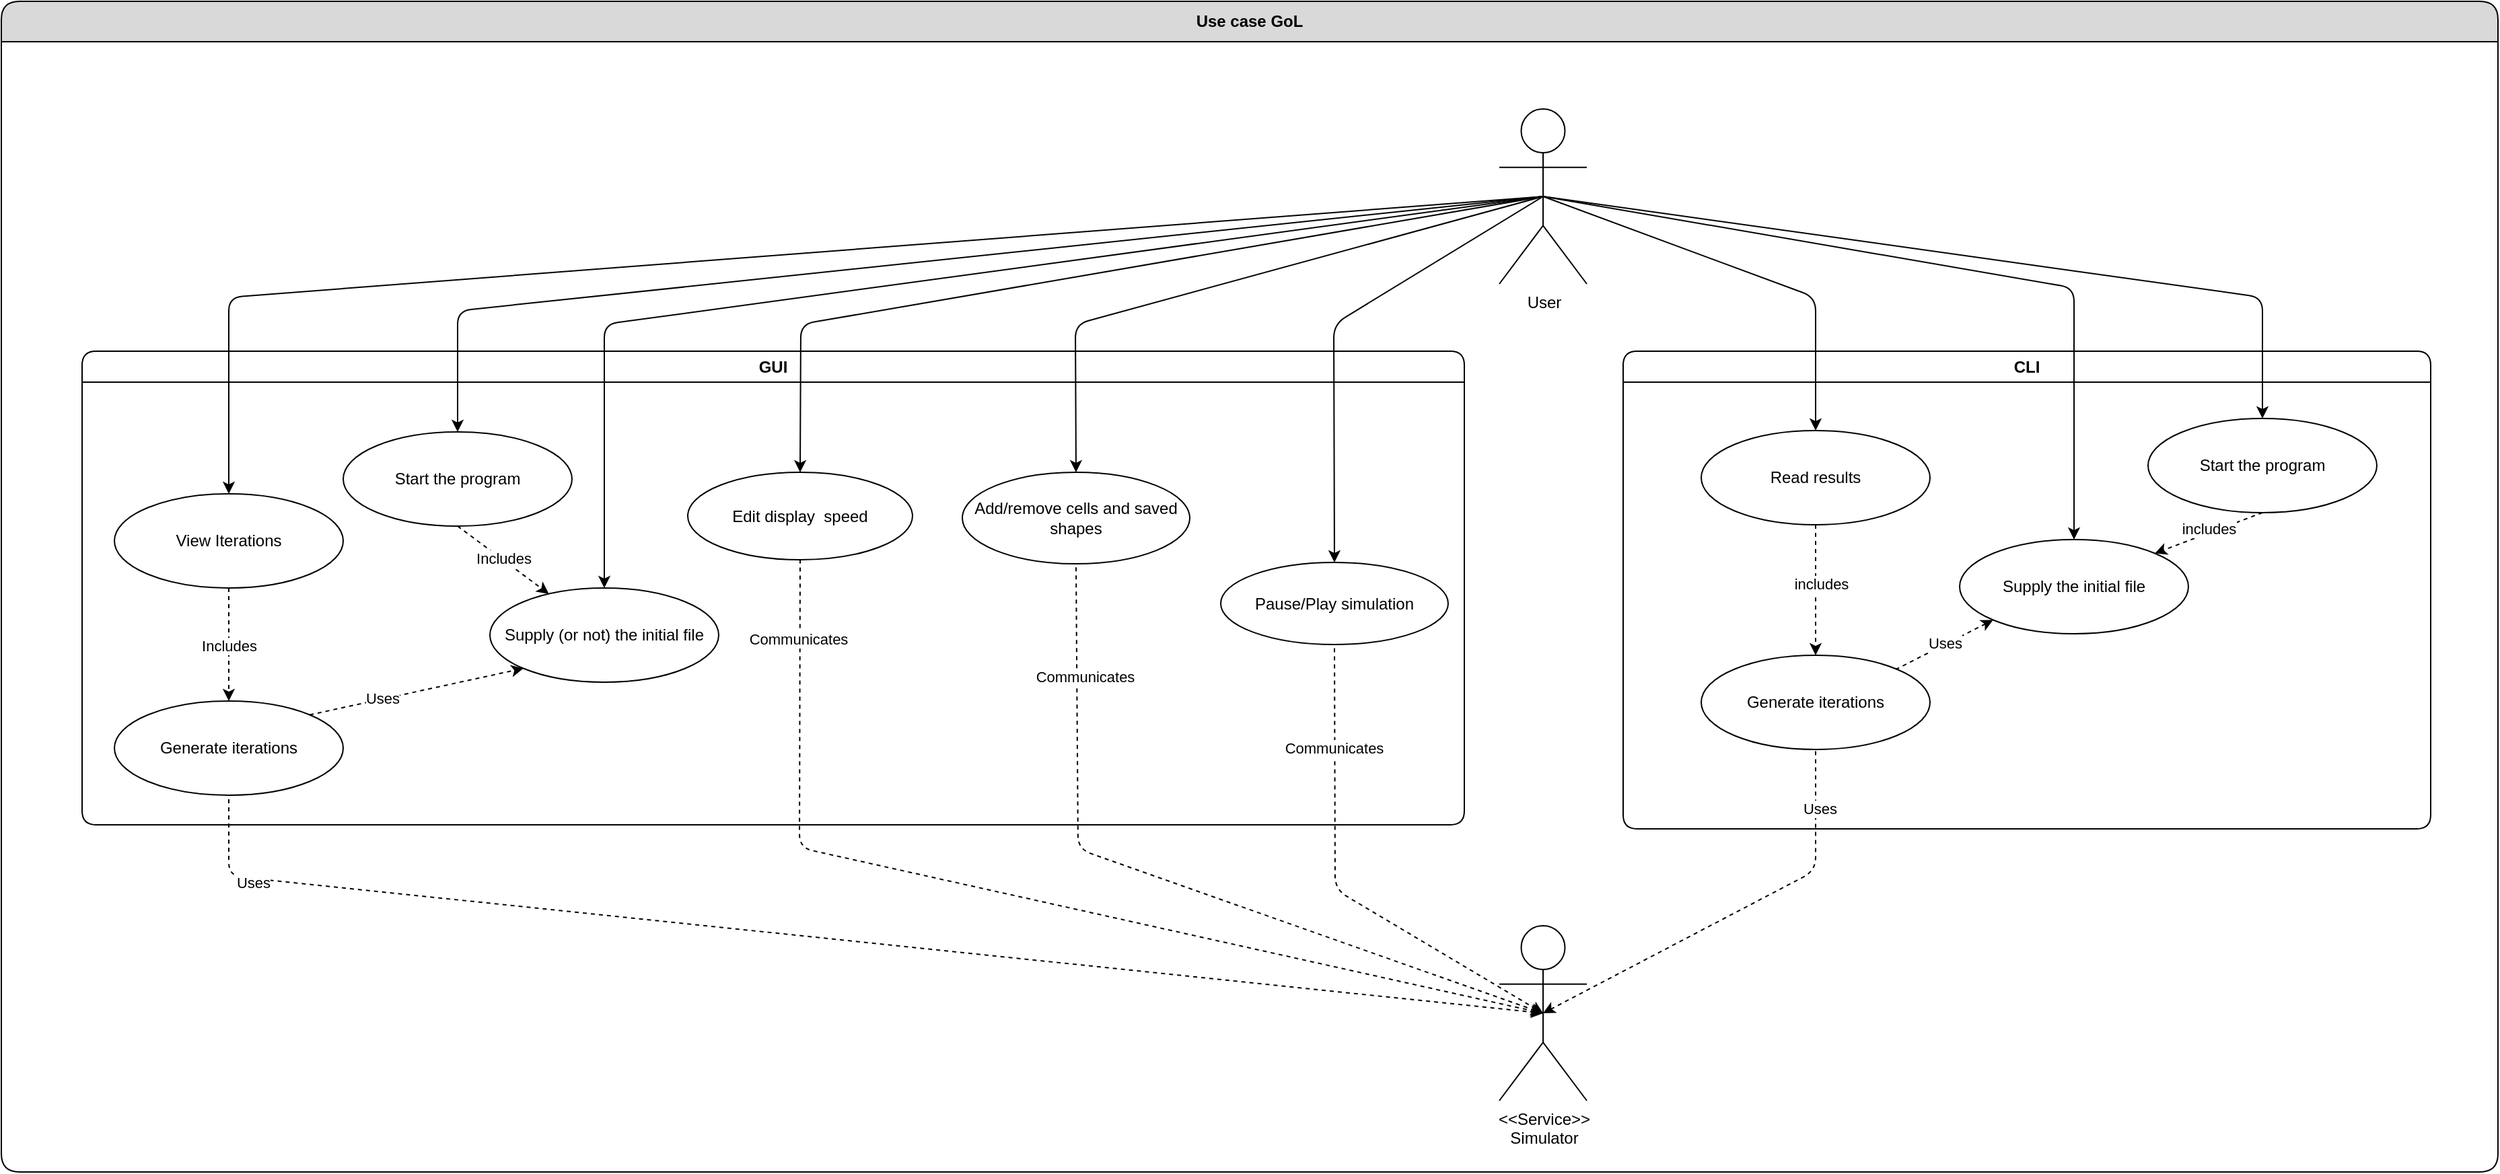 <mxfile version="25.0.1" pages="7">
  <diagram id="Wi3vfppyAfzKEuHe3zRl" name="Use Case">
    <mxGraphModel dx="3038" dy="1269" grid="1" gridSize="10" guides="1" tooltips="1" connect="1" arrows="1" fold="1" page="1" pageScale="1" pageWidth="850" pageHeight="1100" math="0" shadow="0">
      <root>
        <mxCell id="0" />
        <mxCell id="1" parent="0" />
        <mxCell id="4aMQzM_pOGYKJKsdoRHs-1" value="&lt;div&gt;Use case GoL&lt;br&gt;&lt;/div&gt;" style="swimlane;fontStyle=1;align=center;horizontal=1;startSize=30;collapsible=0;html=1;whiteSpace=wrap;fillStyle=solid;rounded=1;shadow=0;glass=0;fillColor=#D9D9D9;" parent="1" vertex="1">
          <mxGeometry x="-350" y="200" width="1855" height="870" as="geometry" />
        </mxCell>
        <mxCell id="4aMQzM_pOGYKJKsdoRHs-2" value="User" style="shape=umlActor;verticalLabelPosition=bottom;verticalAlign=top;html=1;outlineConnect=0;rounded=1;" parent="4aMQzM_pOGYKJKsdoRHs-1" vertex="1">
          <mxGeometry x="1113" y="80" width="65" height="130" as="geometry" />
        </mxCell>
        <mxCell id="4aMQzM_pOGYKJKsdoRHs-3" value="CLI" style="swimlane;whiteSpace=wrap;html=1;rounded=1;" parent="4aMQzM_pOGYKJKsdoRHs-1" vertex="1">
          <mxGeometry x="1205" y="260" width="600" height="355" as="geometry" />
        </mxCell>
        <mxCell id="4aMQzM_pOGYKJKsdoRHs-4" value="Supply the initial file" style="ellipse;whiteSpace=wrap;html=1;rounded=1;" parent="4aMQzM_pOGYKJKsdoRHs-3" vertex="1">
          <mxGeometry x="250" y="140" width="170" height="70" as="geometry" />
        </mxCell>
        <mxCell id="4aMQzM_pOGYKJKsdoRHs-5" value="Start the program" style="ellipse;whiteSpace=wrap;html=1;rounded=1;" parent="4aMQzM_pOGYKJKsdoRHs-3" vertex="1">
          <mxGeometry x="390" y="50" width="170" height="70" as="geometry" />
        </mxCell>
        <mxCell id="4aMQzM_pOGYKJKsdoRHs-6" value="" style="endArrow=classic;html=1;rounded=1;exitX=0.5;exitY=1;exitDx=0;exitDy=0;entryX=1;entryY=0;entryDx=0;entryDy=0;dashed=1;" parent="4aMQzM_pOGYKJKsdoRHs-3" source="4aMQzM_pOGYKJKsdoRHs-5" target="4aMQzM_pOGYKJKsdoRHs-4" edge="1">
          <mxGeometry width="50" height="50" relative="1" as="geometry">
            <mxPoint x="-164" y="515" as="sourcePoint" />
            <mxPoint x="-114" y="465" as="targetPoint" />
          </mxGeometry>
        </mxCell>
        <mxCell id="4aMQzM_pOGYKJKsdoRHs-7" value="includes" style="edgeLabel;html=1;align=center;verticalAlign=middle;resizable=0;points=[];rounded=1;" parent="4aMQzM_pOGYKJKsdoRHs-6" connectable="0" vertex="1">
          <mxGeometry x="-0.032" y="-3" relative="1" as="geometry">
            <mxPoint as="offset" />
          </mxGeometry>
        </mxCell>
        <mxCell id="4aMQzM_pOGYKJKsdoRHs-8" value="Generate iterations" style="ellipse;whiteSpace=wrap;html=1;rounded=1;" parent="4aMQzM_pOGYKJKsdoRHs-3" vertex="1">
          <mxGeometry x="58" y="226" width="170" height="70" as="geometry" />
        </mxCell>
        <mxCell id="4aMQzM_pOGYKJKsdoRHs-9" value="Read results" style="ellipse;whiteSpace=wrap;html=1;rounded=1;" parent="4aMQzM_pOGYKJKsdoRHs-3" vertex="1">
          <mxGeometry x="58" y="59" width="170" height="70" as="geometry" />
        </mxCell>
        <mxCell id="4aMQzM_pOGYKJKsdoRHs-10" value="" style="endArrow=classic;html=1;rounded=1;exitX=0.5;exitY=1;exitDx=0;exitDy=0;entryX=0.5;entryY=0;entryDx=0;entryDy=0;dashed=1;" parent="4aMQzM_pOGYKJKsdoRHs-3" source="4aMQzM_pOGYKJKsdoRHs-9" target="4aMQzM_pOGYKJKsdoRHs-8" edge="1">
          <mxGeometry width="50" height="50" relative="1" as="geometry">
            <mxPoint x="-60" y="380" as="sourcePoint" />
            <mxPoint x="330" y="400" as="targetPoint" />
          </mxGeometry>
        </mxCell>
        <mxCell id="4aMQzM_pOGYKJKsdoRHs-11" value="includes" style="edgeLabel;html=1;align=center;verticalAlign=middle;resizable=0;points=[];rounded=1;" parent="4aMQzM_pOGYKJKsdoRHs-10" connectable="0" vertex="1">
          <mxGeometry x="-0.095" y="4" relative="1" as="geometry">
            <mxPoint as="offset" />
          </mxGeometry>
        </mxCell>
        <mxCell id="4aMQzM_pOGYKJKsdoRHs-12" value="" style="endArrow=none;html=1;rounded=1;exitX=0;exitY=1;exitDx=0;exitDy=0;dashed=1;startArrow=classic;startFill=1;endFill=0;entryX=1;entryY=0;entryDx=0;entryDy=0;" parent="4aMQzM_pOGYKJKsdoRHs-3" source="4aMQzM_pOGYKJKsdoRHs-4" target="4aMQzM_pOGYKJKsdoRHs-8" edge="1">
          <mxGeometry width="50" height="50" relative="1" as="geometry">
            <mxPoint x="-35" y="450" as="sourcePoint" />
            <mxPoint x="-55" y="490" as="targetPoint" />
            <Array as="points" />
          </mxGeometry>
        </mxCell>
        <mxCell id="4aMQzM_pOGYKJKsdoRHs-13" value="Uses" style="edgeLabel;html=1;align=center;verticalAlign=middle;resizable=0;points=[];rounded=1;" parent="4aMQzM_pOGYKJKsdoRHs-12" connectable="0" vertex="1">
          <mxGeometry x="-0.023" y="-1" relative="1" as="geometry">
            <mxPoint as="offset" />
          </mxGeometry>
        </mxCell>
        <mxCell id="4aMQzM_pOGYKJKsdoRHs-14" value="GUI" style="swimlane;whiteSpace=wrap;html=1;rounded=1;" parent="4aMQzM_pOGYKJKsdoRHs-1" vertex="1">
          <mxGeometry x="60" y="260" width="1027" height="352" as="geometry" />
        </mxCell>
        <mxCell id="4aMQzM_pOGYKJKsdoRHs-15" value="Supply (or not) the initial file " style="ellipse;whiteSpace=wrap;html=1;rounded=1;" parent="4aMQzM_pOGYKJKsdoRHs-14" vertex="1">
          <mxGeometry x="303" y="176" width="170" height="70" as="geometry" />
        </mxCell>
        <mxCell id="4aMQzM_pOGYKJKsdoRHs-16" value="Start the program" style="ellipse;whiteSpace=wrap;html=1;rounded=1;" parent="4aMQzM_pOGYKJKsdoRHs-14" vertex="1">
          <mxGeometry x="194" y="60" width="170" height="70" as="geometry" />
        </mxCell>
        <mxCell id="4aMQzM_pOGYKJKsdoRHs-17" value="" style="endArrow=classic;html=1;rounded=1;exitX=0.5;exitY=1;exitDx=0;exitDy=0;dashed=1;" parent="4aMQzM_pOGYKJKsdoRHs-14" source="4aMQzM_pOGYKJKsdoRHs-16" target="4aMQzM_pOGYKJKsdoRHs-15" edge="1">
          <mxGeometry width="50" height="50" relative="1" as="geometry">
            <mxPoint x="660" y="320" as="sourcePoint" />
            <mxPoint x="710" y="270" as="targetPoint" />
          </mxGeometry>
        </mxCell>
        <mxCell id="4aMQzM_pOGYKJKsdoRHs-18" value="&lt;div&gt;Includes&lt;/div&gt;" style="edgeLabel;html=1;align=center;verticalAlign=middle;resizable=0;points=[];rounded=1;" parent="4aMQzM_pOGYKJKsdoRHs-17" connectable="0" vertex="1">
          <mxGeometry x="-0.023" y="1" relative="1" as="geometry">
            <mxPoint as="offset" />
          </mxGeometry>
        </mxCell>
        <mxCell id="4aMQzM_pOGYKJKsdoRHs-19" value="&lt;div&gt;Add/remove cells and saved shapes&lt;/div&gt;" style="ellipse;whiteSpace=wrap;html=1;rounded=1;" parent="4aMQzM_pOGYKJKsdoRHs-14" vertex="1">
          <mxGeometry x="654" y="90" width="169" height="68" as="geometry" />
        </mxCell>
        <mxCell id="4aMQzM_pOGYKJKsdoRHs-20" value="Pause/Play simulation" style="ellipse;whiteSpace=wrap;html=1;rounded=1;" parent="4aMQzM_pOGYKJKsdoRHs-14" vertex="1">
          <mxGeometry x="846" y="157" width="169" height="61" as="geometry" />
        </mxCell>
        <mxCell id="4aMQzM_pOGYKJKsdoRHs-21" value="Edit display&amp;nbsp; speed" style="ellipse;whiteSpace=wrap;html=1;rounded=1;" parent="4aMQzM_pOGYKJKsdoRHs-14" vertex="1">
          <mxGeometry x="450" y="90" width="167" height="65" as="geometry" />
        </mxCell>
        <mxCell id="4aMQzM_pOGYKJKsdoRHs-22" style="edgeStyle=orthogonalEdgeStyle;rounded=1;orthogonalLoop=1;jettySize=auto;html=1;exitX=0.5;exitY=1;exitDx=0;exitDy=0;entryX=0.5;entryY=0;entryDx=0;entryDy=0;startArrow=none;startFill=0;dashed=1;" parent="4aMQzM_pOGYKJKsdoRHs-14" source="4aMQzM_pOGYKJKsdoRHs-24" target="4aMQzM_pOGYKJKsdoRHs-25" edge="1">
          <mxGeometry relative="1" as="geometry" />
        </mxCell>
        <mxCell id="4aMQzM_pOGYKJKsdoRHs-23" value="Includes" style="edgeLabel;html=1;align=center;verticalAlign=middle;resizable=0;points=[];rounded=1;" parent="4aMQzM_pOGYKJKsdoRHs-22" connectable="0" vertex="1">
          <mxGeometry x="0.006" relative="1" as="geometry">
            <mxPoint as="offset" />
          </mxGeometry>
        </mxCell>
        <mxCell id="4aMQzM_pOGYKJKsdoRHs-24" value="View Iterations" style="ellipse;whiteSpace=wrap;html=1;rounded=1;" parent="4aMQzM_pOGYKJKsdoRHs-14" vertex="1">
          <mxGeometry x="24" y="106" width="170" height="70" as="geometry" />
        </mxCell>
        <mxCell id="4aMQzM_pOGYKJKsdoRHs-25" value="Generate iterations" style="ellipse;whiteSpace=wrap;html=1;rounded=1;" parent="4aMQzM_pOGYKJKsdoRHs-14" vertex="1">
          <mxGeometry x="24" y="260" width="170" height="70" as="geometry" />
        </mxCell>
        <mxCell id="4aMQzM_pOGYKJKsdoRHs-26" value="" style="endArrow=classic;html=1;rounded=1;exitX=1;exitY=0;exitDx=0;exitDy=0;entryX=0;entryY=1;entryDx=0;entryDy=0;dashed=1;" parent="4aMQzM_pOGYKJKsdoRHs-14" source="4aMQzM_pOGYKJKsdoRHs-25" target="4aMQzM_pOGYKJKsdoRHs-15" edge="1">
          <mxGeometry width="50" height="50" relative="1" as="geometry">
            <mxPoint x="390" y="410" as="sourcePoint" />
            <mxPoint x="440" y="360" as="targetPoint" />
          </mxGeometry>
        </mxCell>
        <mxCell id="4aMQzM_pOGYKJKsdoRHs-27" value="Uses" style="edgeLabel;html=1;align=center;verticalAlign=middle;resizable=0;points=[];rounded=1;" parent="4aMQzM_pOGYKJKsdoRHs-26" connectable="0" vertex="1">
          <mxGeometry x="-0.323" y="1" relative="1" as="geometry">
            <mxPoint as="offset" />
          </mxGeometry>
        </mxCell>
        <mxCell id="4aMQzM_pOGYKJKsdoRHs-28" value="&amp;lt;&amp;lt;Service&amp;gt;&amp;gt;&lt;br&gt;&lt;div&gt;Simulator&lt;/div&gt;" style="shape=umlActor;verticalLabelPosition=bottom;verticalAlign=top;html=1;outlineConnect=0;rounded=1;" parent="4aMQzM_pOGYKJKsdoRHs-1" vertex="1">
          <mxGeometry x="1113" y="687" width="65" height="130" as="geometry" />
        </mxCell>
        <mxCell id="4aMQzM_pOGYKJKsdoRHs-29" value="" style="endArrow=classic;html=1;rounded=1;exitX=0.5;exitY=0.5;exitDx=0;exitDy=0;exitPerimeter=0;entryX=0.5;entryY=0;entryDx=0;entryDy=0;" parent="4aMQzM_pOGYKJKsdoRHs-1" source="4aMQzM_pOGYKJKsdoRHs-2" target="4aMQzM_pOGYKJKsdoRHs-15" edge="1">
          <mxGeometry width="50" height="50" relative="1" as="geometry">
            <mxPoint x="1205" y="420" as="sourcePoint" />
            <mxPoint x="1255" y="370" as="targetPoint" />
            <Array as="points">
              <mxPoint x="448" y="240" />
            </Array>
          </mxGeometry>
        </mxCell>
        <mxCell id="4aMQzM_pOGYKJKsdoRHs-30" value="" style="endArrow=classic;html=1;rounded=1;exitX=0.5;exitY=0.5;exitDx=0;exitDy=0;exitPerimeter=0;entryX=0.5;entryY=0;entryDx=0;entryDy=0;" parent="4aMQzM_pOGYKJKsdoRHs-1" source="4aMQzM_pOGYKJKsdoRHs-2" target="4aMQzM_pOGYKJKsdoRHs-4" edge="1">
          <mxGeometry width="50" height="50" relative="1" as="geometry">
            <mxPoint x="1041" y="628" as="sourcePoint" />
            <mxPoint x="1091" y="578" as="targetPoint" />
            <Array as="points">
              <mxPoint x="1540" y="213" />
            </Array>
          </mxGeometry>
        </mxCell>
        <mxCell id="4aMQzM_pOGYKJKsdoRHs-31" value="" style="endArrow=classic;html=1;rounded=1;exitX=0.5;exitY=0.5;exitDx=0;exitDy=0;exitPerimeter=0;entryX=0.5;entryY=0;entryDx=0;entryDy=0;" parent="4aMQzM_pOGYKJKsdoRHs-1" source="4aMQzM_pOGYKJKsdoRHs-2" target="4aMQzM_pOGYKJKsdoRHs-16" edge="1">
          <mxGeometry width="50" height="50" relative="1" as="geometry">
            <mxPoint x="1156" y="155" as="sourcePoint" />
            <mxPoint x="770" y="410" as="targetPoint" />
            <Array as="points">
              <mxPoint x="339" y="230" />
            </Array>
          </mxGeometry>
        </mxCell>
        <mxCell id="4aMQzM_pOGYKJKsdoRHs-32" value="" style="endArrow=classic;html=1;rounded=1;entryX=0.5;entryY=0;entryDx=0;entryDy=0;exitX=0.5;exitY=0.5;exitDx=0;exitDy=0;exitPerimeter=0;" parent="4aMQzM_pOGYKJKsdoRHs-1" source="4aMQzM_pOGYKJKsdoRHs-2" target="4aMQzM_pOGYKJKsdoRHs-5" edge="1">
          <mxGeometry width="50" height="50" relative="1" as="geometry">
            <mxPoint x="1232" y="379" as="sourcePoint" />
            <mxPoint x="1550" y="410" as="targetPoint" />
            <Array as="points">
              <mxPoint x="1680" y="220" />
            </Array>
          </mxGeometry>
        </mxCell>
        <mxCell id="4aMQzM_pOGYKJKsdoRHs-33" value="" style="endArrow=none;html=1;rounded=1;exitX=0.5;exitY=0.5;exitDx=0;exitDy=0;exitPerimeter=0;entryX=0.5;entryY=1;entryDx=0;entryDy=0;endFill=0;startArrow=classic;startFill=1;dashed=1;" parent="4aMQzM_pOGYKJKsdoRHs-1" source="4aMQzM_pOGYKJKsdoRHs-28" target="4aMQzM_pOGYKJKsdoRHs-8" edge="1">
          <mxGeometry width="50" height="50" relative="1" as="geometry">
            <mxPoint x="1041" y="1013" as="sourcePoint" />
            <mxPoint x="1091" y="963" as="targetPoint" />
            <Array as="points">
              <mxPoint x="1348" y="646" />
            </Array>
          </mxGeometry>
        </mxCell>
        <mxCell id="4aMQzM_pOGYKJKsdoRHs-34" value="Uses" style="edgeLabel;html=1;align=center;verticalAlign=middle;resizable=0;points=[];rounded=1;" parent="4aMQzM_pOGYKJKsdoRHs-33" connectable="0" vertex="1">
          <mxGeometry x="0.727" y="-3" relative="1" as="geometry">
            <mxPoint as="offset" />
          </mxGeometry>
        </mxCell>
        <mxCell id="4aMQzM_pOGYKJKsdoRHs-35" value="" style="endArrow=classic;html=1;rounded=1;exitX=0.5;exitY=0.5;exitDx=0;exitDy=0;exitPerimeter=0;entryX=0.5;entryY=0;entryDx=0;entryDy=0;" parent="4aMQzM_pOGYKJKsdoRHs-1" source="4aMQzM_pOGYKJKsdoRHs-2" target="4aMQzM_pOGYKJKsdoRHs-19" edge="1">
          <mxGeometry width="50" height="50" relative="1" as="geometry">
            <mxPoint x="858" y="589" as="sourcePoint" />
            <mxPoint x="908" y="539" as="targetPoint" />
            <Array as="points">
              <mxPoint x="798" y="240" />
            </Array>
          </mxGeometry>
        </mxCell>
        <mxCell id="4aMQzM_pOGYKJKsdoRHs-36" value="" style="endArrow=classic;html=1;rounded=1;exitX=0.5;exitY=0.5;exitDx=0;exitDy=0;exitPerimeter=0;entryX=0.5;entryY=0;entryDx=0;entryDy=0;" parent="4aMQzM_pOGYKJKsdoRHs-1" source="4aMQzM_pOGYKJKsdoRHs-2" target="4aMQzM_pOGYKJKsdoRHs-20" edge="1">
          <mxGeometry width="50" height="50" relative="1" as="geometry">
            <mxPoint x="858" y="589" as="sourcePoint" />
            <mxPoint x="908" y="539" as="targetPoint" />
            <Array as="points">
              <mxPoint x="990" y="240" />
            </Array>
          </mxGeometry>
        </mxCell>
        <mxCell id="4aMQzM_pOGYKJKsdoRHs-37" value="" style="endArrow=classic;html=1;rounded=1;exitX=0.5;exitY=0.5;exitDx=0;exitDy=0;exitPerimeter=0;entryX=0.5;entryY=0;entryDx=0;entryDy=0;" parent="4aMQzM_pOGYKJKsdoRHs-1" source="4aMQzM_pOGYKJKsdoRHs-2" target="4aMQzM_pOGYKJKsdoRHs-21" edge="1">
          <mxGeometry width="50" height="50" relative="1" as="geometry">
            <mxPoint x="1156" y="155" as="sourcePoint" />
            <mxPoint x="840" y="360" as="targetPoint" />
            <Array as="points">
              <mxPoint x="594" y="240" />
            </Array>
          </mxGeometry>
        </mxCell>
        <mxCell id="4aMQzM_pOGYKJKsdoRHs-38" value="" style="endArrow=classic;html=1;rounded=1;entryX=0.5;entryY=0;entryDx=0;entryDy=0;exitX=0.5;exitY=0.5;exitDx=0;exitDy=0;exitPerimeter=0;" parent="4aMQzM_pOGYKJKsdoRHs-1" source="4aMQzM_pOGYKJKsdoRHs-2" target="4aMQzM_pOGYKJKsdoRHs-9" edge="1">
          <mxGeometry width="50" height="50" relative="1" as="geometry">
            <mxPoint x="1130" y="460" as="sourcePoint" />
            <mxPoint x="1180" y="410" as="targetPoint" />
            <Array as="points">
              <mxPoint x="1348" y="220" />
            </Array>
          </mxGeometry>
        </mxCell>
        <mxCell id="4aMQzM_pOGYKJKsdoRHs-39" value="" style="endArrow=none;html=1;rounded=1;exitX=0.5;exitY=0.5;exitDx=0;exitDy=0;exitPerimeter=0;entryX=0.5;entryY=1;entryDx=0;entryDy=0;startArrow=classic;startFill=1;endFill=0;dashed=1;" parent="4aMQzM_pOGYKJKsdoRHs-1" source="4aMQzM_pOGYKJKsdoRHs-28" target="4aMQzM_pOGYKJKsdoRHs-20" edge="1">
          <mxGeometry width="50" height="50" relative="1" as="geometry">
            <mxPoint x="1156" y="762" as="sourcePoint" />
            <mxPoint x="1000" y="488" as="targetPoint" />
            <Array as="points">
              <mxPoint x="991" y="660" />
            </Array>
          </mxGeometry>
        </mxCell>
        <mxCell id="4aMQzM_pOGYKJKsdoRHs-40" value="&lt;div&gt;Communicates&lt;/div&gt;" style="edgeLabel;html=1;align=center;verticalAlign=middle;resizable=0;points=[];rounded=1;" parent="4aMQzM_pOGYKJKsdoRHs-39" connectable="0" vertex="1">
          <mxGeometry x="0.574" y="1" relative="1" as="geometry">
            <mxPoint as="offset" />
          </mxGeometry>
        </mxCell>
        <mxCell id="4aMQzM_pOGYKJKsdoRHs-41" value="" style="endArrow=none;html=1;rounded=1;exitX=0.5;exitY=0.5;exitDx=0;exitDy=0;exitPerimeter=0;entryX=0.5;entryY=1;entryDx=0;entryDy=0;startArrow=classic;startFill=1;endFill=0;dashed=1;" parent="4aMQzM_pOGYKJKsdoRHs-1" source="4aMQzM_pOGYKJKsdoRHs-28" target="4aMQzM_pOGYKJKsdoRHs-19" edge="1">
          <mxGeometry width="50" height="50" relative="1" as="geometry">
            <mxPoint x="985" y="743" as="sourcePoint" />
            <mxPoint x="829" y="469" as="targetPoint" />
            <Array as="points">
              <mxPoint x="800" y="630" />
            </Array>
          </mxGeometry>
        </mxCell>
        <mxCell id="4aMQzM_pOGYKJKsdoRHs-42" value="Communicates" style="edgeLabel;html=1;align=center;verticalAlign=middle;resizable=0;points=[];rounded=1;" parent="4aMQzM_pOGYKJKsdoRHs-41" connectable="0" vertex="1">
          <mxGeometry x="0.711" y="-6" relative="1" as="geometry">
            <mxPoint as="offset" />
          </mxGeometry>
        </mxCell>
        <mxCell id="4aMQzM_pOGYKJKsdoRHs-43" value="" style="endArrow=none;html=1;rounded=1;exitX=0.5;exitY=0.5;exitDx=0;exitDy=0;exitPerimeter=0;entryX=0.5;entryY=1;entryDx=0;entryDy=0;startArrow=classic;startFill=1;dashed=1;endFill=0;" parent="4aMQzM_pOGYKJKsdoRHs-1" source="4aMQzM_pOGYKJKsdoRHs-28" target="4aMQzM_pOGYKJKsdoRHs-21" edge="1">
          <mxGeometry width="50" height="50" relative="1" as="geometry">
            <mxPoint x="1052" y="769" as="sourcePoint" />
            <mxPoint x="704" y="435" as="targetPoint" />
            <Array as="points">
              <mxPoint x="593" y="629" />
            </Array>
          </mxGeometry>
        </mxCell>
        <mxCell id="4aMQzM_pOGYKJKsdoRHs-44" value="Communicates" style="edgeLabel;html=1;align=center;verticalAlign=middle;resizable=0;points=[];rounded=1;" parent="4aMQzM_pOGYKJKsdoRHs-43" connectable="0" vertex="1">
          <mxGeometry x="0.851" y="2" relative="1" as="geometry">
            <mxPoint y="1" as="offset" />
          </mxGeometry>
        </mxCell>
        <mxCell id="4aMQzM_pOGYKJKsdoRHs-45" value="" style="endArrow=classic;html=1;rounded=1;exitX=0.5;exitY=0.5;exitDx=0;exitDy=0;exitPerimeter=0;entryX=0.5;entryY=0;entryDx=0;entryDy=0;" parent="4aMQzM_pOGYKJKsdoRHs-1" source="4aMQzM_pOGYKJKsdoRHs-2" target="4aMQzM_pOGYKJKsdoRHs-24" edge="1">
          <mxGeometry width="50" height="50" relative="1" as="geometry">
            <mxPoint x="896" y="135" as="sourcePoint" />
            <mxPoint x="89" y="310" as="targetPoint" />
            <Array as="points">
              <mxPoint x="169" y="220" />
            </Array>
          </mxGeometry>
        </mxCell>
        <mxCell id="4aMQzM_pOGYKJKsdoRHs-46" value="" style="endArrow=none;html=1;rounded=1;exitX=0.5;exitY=0.5;exitDx=0;exitDy=0;exitPerimeter=0;startArrow=classic;startFill=1;dashed=1;endFill=0;entryX=0.5;entryY=1;entryDx=0;entryDy=0;" parent="4aMQzM_pOGYKJKsdoRHs-1" source="4aMQzM_pOGYKJKsdoRHs-28" target="4aMQzM_pOGYKJKsdoRHs-25" edge="1">
          <mxGeometry width="50" height="50" relative="1" as="geometry">
            <mxPoint x="773" y="937" as="sourcePoint" />
            <mxPoint x="40" y="720" as="targetPoint" />
            <Array as="points">
              <mxPoint x="169" y="650" />
            </Array>
          </mxGeometry>
        </mxCell>
        <mxCell id="4aMQzM_pOGYKJKsdoRHs-47" value="Uses" style="edgeLabel;html=1;align=center;verticalAlign=middle;resizable=0;points=[];rounded=1;" parent="4aMQzM_pOGYKJKsdoRHs-46" connectable="0" vertex="1">
          <mxGeometry x="0.851" y="2" relative="1" as="geometry">
            <mxPoint y="1" as="offset" />
          </mxGeometry>
        </mxCell>
      </root>
    </mxGraphModel>
  </diagram>
  <diagram name="GoL_CLI" id="4DaFVm9rQFg-rPtRZOZm">
    <mxGraphModel dx="4070" dy="2475" grid="1" gridSize="10" guides="1" tooltips="1" connect="1" arrows="1" fold="1" page="1" pageScale="1" pageWidth="850" pageHeight="1100" math="0" shadow="0">
      <root>
        <mxCell id="0" />
        <mxCell id="1" parent="0" />
        <mxCell id="HlZaIElW905Ho92SDRQR-1" value="GameofLife CLI" style="swimlane;fontStyle=2;align=center;verticalAlign=top;childLayout=stackLayout;horizontal=1;startSize=26;horizontalStack=0;resizeParent=1;resizeLast=0;collapsible=1;marginBottom=0;rounded=1;shadow=0;strokeWidth=1;" parent="1" vertex="1">
          <mxGeometry x="170" y="-340" width="340" height="160" as="geometry">
            <mxRectangle x="230" y="140" width="160" height="26" as="alternateBounds" />
          </mxGeometry>
        </mxCell>
        <mxCell id="HlZaIElW905Ho92SDRQR-4" value="- FileManager fileManager" style="text;align=left;verticalAlign=top;spacingLeft=4;spacingRight=4;overflow=hidden;rotatable=0;points=[[0,0.5],[1,0.5]];portConstraint=eastwest;rounded=1;shadow=0;html=0;" parent="HlZaIElW905Ho92SDRQR-1" vertex="1">
          <mxGeometry y="26" width="340" height="26" as="geometry" />
        </mxCell>
        <mxCell id="HlZaIElW905Ho92SDRQR-3" value="- SimManager simulator" style="text;align=left;verticalAlign=top;spacingLeft=4;spacingRight=4;overflow=hidden;rotatable=0;points=[[0,0.5],[1,0.5]];portConstraint=eastwest;rounded=1;shadow=0;html=0;" parent="HlZaIElW905Ho92SDRQR-1" vertex="1">
          <mxGeometry y="52" width="340" height="26" as="geometry" />
        </mxCell>
        <mxCell id="HlZaIElW905Ho92SDRQR-2" value="- GridObject grid" style="text;align=left;verticalAlign=top;spacingLeft=4;spacingRight=4;overflow=hidden;rotatable=0;points=[[0,0.5],[1,0.5]];portConstraint=eastwest;rounded=1;" parent="HlZaIElW905Ho92SDRQR-1" vertex="1">
          <mxGeometry y="78" width="340" height="26" as="geometry" />
        </mxCell>
        <mxCell id="HlZaIElW905Ho92SDRQR-5" value="" style="line;html=1;strokeWidth=1;align=left;verticalAlign=middle;spacingTop=-1;spacingLeft=3;spacingRight=3;rotatable=0;labelPosition=right;points=[];portConstraint=eastwest;rounded=1;" parent="HlZaIElW905Ho92SDRQR-1" vertex="1">
          <mxGeometry y="104" width="340" height="8" as="geometry" />
        </mxCell>
        <mxCell id="HlZaIElW905Ho92SDRQR-6" value="+ run () : Int (errors)&#xa;+ initialize (String Inputpath, String OutputDir) : Int (errors)&#xa;" style="text;align=left;verticalAlign=top;spacingLeft=4;spacingRight=4;overflow=hidden;rotatable=0;points=[[0,0.5],[1,0.5]];portConstraint=eastwest;rounded=1;" parent="HlZaIElW905Ho92SDRQR-1" vertex="1">
          <mxGeometry y="112" width="340" height="48" as="geometry" />
        </mxCell>
        <mxCell id="HlZaIElW905Ho92SDRQR-7" value="FileManager" style="swimlane;fontStyle=2;align=center;verticalAlign=top;childLayout=stackLayout;horizontal=1;startSize=26;horizontalStack=0;resizeParent=1;resizeLast=0;collapsible=1;marginBottom=0;rounded=1;shadow=0;strokeWidth=1;" parent="1" vertex="1">
          <mxGeometry x="200" y="50" width="280" height="200" as="geometry">
            <mxRectangle x="230" y="140" width="160" height="26" as="alternateBounds" />
          </mxGeometry>
        </mxCell>
        <mxCell id="HlZaIElW905Ho92SDRQR-9" value="- String OutputDir" style="text;align=left;verticalAlign=top;spacingLeft=4;spacingRight=4;overflow=hidden;rotatable=0;points=[[0,0.5],[1,0.5]];portConstraint=eastwest;rounded=1;shadow=0;html=0;" parent="HlZaIElW905Ho92SDRQR-7" vertex="1">
          <mxGeometry y="26" width="280" height="26" as="geometry" />
        </mxCell>
        <mxCell id="HlZaIElW905Ho92SDRQR-8" value="- String InputFile" style="text;align=left;verticalAlign=top;spacingLeft=4;spacingRight=4;overflow=hidden;rotatable=0;points=[[0,0.5],[1,0.5]];portConstraint=eastwest;rounded=1;" parent="HlZaIElW905Ho92SDRQR-7" vertex="1">
          <mxGeometry y="52" width="280" height="26" as="geometry" />
        </mxCell>
        <mxCell id="HlZaIElW905Ho92SDRQR-10" value="- Outputmanager Output" style="text;align=left;verticalAlign=top;spacingLeft=4;spacingRight=4;overflow=hidden;rotatable=0;points=[[0,0.5],[1,0.5]];portConstraint=eastwest;rounded=1;shadow=0;html=0;" parent="HlZaIElW905Ho92SDRQR-7" vertex="1">
          <mxGeometry y="78" width="280" height="26" as="geometry" />
        </mxCell>
        <mxCell id="HlZaIElW905Ho92SDRQR-11" value="" style="line;html=1;strokeWidth=1;align=left;verticalAlign=middle;spacingTop=-1;spacingLeft=3;spacingRight=3;rotatable=0;labelPosition=right;points=[];portConstraint=eastwest;rounded=1;" parent="HlZaIElW905Ho92SDRQR-7" vertex="1">
          <mxGeometry y="104" width="280" height="8" as="geometry" />
        </mxCell>
        <mxCell id="HlZaIElW905Ho92SDRQR-12" value="+ FileManager(String: InputFile, String: OutputDir) &#xa;&#xa;+ LoadInitialState () : Grid&#xa;&#xa;+ SaveState(Grid ToSave) : Int (errors)&#xa;" style="text;align=left;verticalAlign=top;spacingLeft=4;spacingRight=4;overflow=hidden;rotatable=0;points=[[0,0.5],[1,0.5]];portConstraint=eastwest;rounded=1;" parent="HlZaIElW905Ho92SDRQR-7" vertex="1">
          <mxGeometry y="112" width="280" height="88" as="geometry" />
        </mxCell>
        <mxCell id="HlZaIElW905Ho92SDRQR-13" value="SimManager" style="swimlane;fontStyle=2;align=center;verticalAlign=top;childLayout=stackLayout;horizontal=1;startSize=26;horizontalStack=0;resizeParent=1;resizeLast=0;collapsible=1;marginBottom=0;rounded=1;shadow=0;strokeWidth=1;" parent="1" vertex="1">
          <mxGeometry x="580" y="50" width="250" height="180" as="geometry">
            <mxRectangle x="230" y="140" width="160" height="26" as="alternateBounds" />
          </mxGeometry>
        </mxCell>
        <mxCell id="HlZaIElW905Ho92SDRQR-14" value="- HashHistoryManager history" style="text;align=left;verticalAlign=top;spacingLeft=4;spacingRight=4;overflow=hidden;rotatable=0;points=[[0,0.5],[1,0.5]];portConstraint=eastwest;rounded=1;" parent="HlZaIElW905Ho92SDRQR-13" vertex="1">
          <mxGeometry y="26" width="250" height="26" as="geometry" />
        </mxCell>
        <mxCell id="HlZaIElW905Ho92SDRQR-15" value="- Int maxIterations" style="text;align=left;verticalAlign=top;spacingLeft=4;spacingRight=4;overflow=hidden;rotatable=0;points=[[0,0.5],[1,0.5]];portConstraint=eastwest;rounded=1;shadow=0;html=0;" parent="HlZaIElW905Ho92SDRQR-13" vertex="1">
          <mxGeometry y="52" width="250" height="26" as="geometry" />
        </mxCell>
        <mxCell id="HlZaIElW905Ho92SDRQR-16" value="- Int iterationCount" style="text;align=left;verticalAlign=top;spacingLeft=4;spacingRight=4;overflow=hidden;rotatable=0;points=[[0,0.5],[1,0.5]];portConstraint=eastwest;rounded=1;shadow=0;html=0;" parent="HlZaIElW905Ho92SDRQR-13" vertex="1">
          <mxGeometry y="78" width="250" height="26" as="geometry" />
        </mxCell>
        <mxCell id="HlZaIElW905Ho92SDRQR-17" value="" style="line;html=1;strokeWidth=1;align=left;verticalAlign=middle;spacingTop=-1;spacingLeft=3;spacingRight=3;rotatable=0;labelPosition=right;points=[];portConstraint=eastwest;rounded=1;" parent="HlZaIElW905Ho92SDRQR-13" vertex="1">
          <mxGeometry y="104" width="250" height="8" as="geometry" />
        </mxCell>
        <mxCell id="HlZaIElW905Ho92SDRQR-18" value="+ getCurrentIterationCount() : Int&#xa;&#xa;+ iterate(): Int (Errors &amp;  exit code)&#xa;" style="text;align=left;verticalAlign=top;spacingLeft=4;spacingRight=4;overflow=hidden;rotatable=0;points=[[0,0.5],[1,0.5]];portConstraint=eastwest;rounded=1;" parent="HlZaIElW905Ho92SDRQR-13" vertex="1">
          <mxGeometry y="112" width="250" height="68" as="geometry" />
        </mxCell>
        <mxCell id="qmfQoiDa3SYigcgjExCk-1" value="&lt;&lt;Interface&gt;&gt; Cell&#xa;" style="swimlane;fontStyle=2;align=center;verticalAlign=top;childLayout=stackLayout;horizontal=1;startSize=26;horizontalStack=0;resizeParent=1;resizeLast=0;collapsible=1;marginBottom=0;rounded=1;shadow=0;strokeWidth=1;rotation=0;" parent="1" vertex="1">
          <mxGeometry x="-815" y="300" width="340" height="280" as="geometry">
            <mxRectangle x="230" y="140" width="160" height="26" as="alternateBounds" />
          </mxGeometry>
        </mxCell>
        <mxCell id="qmfQoiDa3SYigcgjExCk-2" value="# String displayByte" style="text;align=left;verticalAlign=top;spacingLeft=4;spacingRight=4;overflow=hidden;rotatable=0;points=[[0,0.5],[1,0.5]];portConstraint=eastwest;rounded=1;" parent="qmfQoiDa3SYigcgjExCk-1" vertex="1">
          <mxGeometry y="26" width="340" height="26" as="geometry" />
        </mxCell>
        <mxCell id="qmfQoiDa3SYigcgjExCk-3" value="# Int pos_x" style="text;align=left;verticalAlign=top;spacingLeft=4;spacingRight=4;overflow=hidden;rotatable=0;points=[[0,0.5],[1,0.5]];portConstraint=eastwest;rounded=1;shadow=0;html=0;" parent="qmfQoiDa3SYigcgjExCk-1" vertex="1">
          <mxGeometry y="52" width="340" height="26" as="geometry" />
        </mxCell>
        <mxCell id="qmfQoiDa3SYigcgjExCk-4" value="# Int pos_y" style="text;align=left;verticalAlign=top;spacingLeft=4;spacingRight=4;overflow=hidden;rotatable=0;points=[[0,0.5],[1,0.5]];portConstraint=eastwest;rounded=1;shadow=0;html=0;" parent="qmfQoiDa3SYigcgjExCk-1" vertex="1">
          <mxGeometry y="78" width="340" height="26" as="geometry" />
        </mxCell>
        <mxCell id="qmfQoiDa3SYigcgjExCk-5" value="" style="line;html=1;strokeWidth=1;align=left;verticalAlign=middle;spacingTop=-1;spacingLeft=3;spacingRight=3;rotatable=0;labelPosition=right;points=[];portConstraint=eastwest;rounded=1;" parent="qmfQoiDa3SYigcgjExCk-1" vertex="1">
          <mxGeometry y="104" width="340" height="8" as="geometry" />
        </mxCell>
        <mxCell id="qmfQoiDa3SYigcgjExCk-6" value="+ getNeighbours()*: Vector&lt;tuple&lt;x,y&gt;&gt;&#xa;&#xa;+ switchstate(Int neighbourCount)*: Bool (deletion)&#xa;&#xa;+ getPosx(): Int&#xa;&#xa;+ getPosy(): Int&#xa;&#xa;+ getDisplay(): String&#xa;&#xa;+ operator==( Const Cell&amp;) : Bool  (For hash function)&#xa;&#xa;&#xa;&#xa;&#xa;" style="text;align=left;verticalAlign=top;spacingLeft=4;spacingRight=4;overflow=hidden;rotatable=0;points=[[0,0.5],[1,0.5]];portConstraint=eastwest;rounded=1;" parent="qmfQoiDa3SYigcgjExCk-1" vertex="1">
          <mxGeometry y="112" width="340" height="168" as="geometry" />
        </mxCell>
        <mxCell id="qmfQoiDa3SYigcgjExCk-7" value="" style="endArrow=diamondThin;html=1;rounded=1;entryX=0;entryY=0.5;entryDx=0;entryDy=0;endFill=1;endSize=28;exitX=0.5;exitY=0;exitDx=0;exitDy=0;" parent="1" source="qmfQoiDa3SYigcgjExCk-1" target="joA6GrTzhw-ubiUmgG-5-7" edge="1">
          <mxGeometry width="50" height="50" relative="1" as="geometry">
            <mxPoint x="-470" y="250" as="sourcePoint" />
            <mxPoint x="-410" y="229" as="targetPoint" />
            <Array as="points" />
          </mxGeometry>
        </mxCell>
        <mxCell id="qmfQoiDa3SYigcgjExCk-21" value="AliveCell&#xa;" style="swimlane;fontStyle=2;align=center;verticalAlign=top;childLayout=stackLayout;horizontal=1;startSize=26;horizontalStack=0;resizeParent=1;resizeLast=0;collapsible=1;marginBottom=0;rounded=1;shadow=0;strokeWidth=1;rotation=0;" parent="1" vertex="1">
          <mxGeometry x="-1110" y="630" width="340" height="170" as="geometry">
            <mxRectangle x="230" y="140" width="160" height="26" as="alternateBounds" />
          </mxGeometry>
        </mxCell>
        <mxCell id="qmfQoiDa3SYigcgjExCk-22" value="- String displaybyte" style="text;align=left;verticalAlign=top;spacingLeft=4;spacingRight=4;overflow=hidden;rotatable=0;points=[[0,0.5],[1,0.5]];portConstraint=eastwest;rounded=1;" parent="qmfQoiDa3SYigcgjExCk-21" vertex="1">
          <mxGeometry y="26" width="340" height="26" as="geometry" />
        </mxCell>
        <mxCell id="qmfQoiDa3SYigcgjExCk-23" value="- Int pos_x" style="text;align=left;verticalAlign=top;spacingLeft=4;spacingRight=4;overflow=hidden;rotatable=0;points=[[0,0.5],[1,0.5]];portConstraint=eastwest;rounded=1;shadow=0;html=0;" parent="qmfQoiDa3SYigcgjExCk-21" vertex="1">
          <mxGeometry y="52" width="340" height="26" as="geometry" />
        </mxCell>
        <mxCell id="qmfQoiDa3SYigcgjExCk-24" value="- Int pos_y" style="text;align=left;verticalAlign=top;spacingLeft=4;spacingRight=4;overflow=hidden;rotatable=0;points=[[0,0.5],[1,0.5]];portConstraint=eastwest;rounded=1;shadow=0;html=0;" parent="qmfQoiDa3SYigcgjExCk-21" vertex="1">
          <mxGeometry y="78" width="340" height="26" as="geometry" />
        </mxCell>
        <mxCell id="qmfQoiDa3SYigcgjExCk-25" value="" style="line;html=1;strokeWidth=1;align=left;verticalAlign=middle;spacingTop=-1;spacingLeft=3;spacingRight=3;rotatable=0;labelPosition=right;points=[];portConstraint=eastwest;rounded=1;" parent="qmfQoiDa3SYigcgjExCk-21" vertex="1">
          <mxGeometry y="104" width="340" height="8" as="geometry" />
        </mxCell>
        <mxCell id="qmfQoiDa3SYigcgjExCk-26" value="+ getNeighbours(): Vector&#xa;&#xa;+ switchstate(Int neighbourCount): Bool (deletion)&#xa;&#xa;&#xa;&#xa;" style="text;align=left;verticalAlign=top;spacingLeft=4;spacingRight=4;overflow=hidden;rotatable=0;points=[[0,0.5],[1,0.5]];portConstraint=eastwest;rounded=1;" parent="qmfQoiDa3SYigcgjExCk-21" vertex="1">
          <mxGeometry y="112" width="340" height="58" as="geometry" />
        </mxCell>
        <mxCell id="qmfQoiDa3SYigcgjExCk-27" value=" AliveStaticC" style="swimlane;fontStyle=2;align=center;verticalAlign=top;childLayout=stackLayout;horizontal=1;startSize=26;horizontalStack=0;resizeParent=1;resizeLast=0;collapsible=1;marginBottom=0;rounded=1;shadow=0;strokeWidth=1;rotation=0;" parent="1" vertex="1">
          <mxGeometry x="-520" y="630" width="340" height="170" as="geometry">
            <mxRectangle x="230" y="140" width="160" height="26" as="alternateBounds" />
          </mxGeometry>
        </mxCell>
        <mxCell id="qmfQoiDa3SYigcgjExCk-28" value="- String displaybyte" style="text;align=left;verticalAlign=top;spacingLeft=4;spacingRight=4;overflow=hidden;rotatable=0;points=[[0,0.5],[1,0.5]];portConstraint=eastwest;rounded=1;" parent="qmfQoiDa3SYigcgjExCk-27" vertex="1">
          <mxGeometry y="26" width="340" height="26" as="geometry" />
        </mxCell>
        <mxCell id="qmfQoiDa3SYigcgjExCk-29" value="- Int pos_x" style="text;align=left;verticalAlign=top;spacingLeft=4;spacingRight=4;overflow=hidden;rotatable=0;points=[[0,0.5],[1,0.5]];portConstraint=eastwest;rounded=1;shadow=0;html=0;" parent="qmfQoiDa3SYigcgjExCk-27" vertex="1">
          <mxGeometry y="52" width="340" height="26" as="geometry" />
        </mxCell>
        <mxCell id="qmfQoiDa3SYigcgjExCk-30" value="- Int pos_y" style="text;align=left;verticalAlign=top;spacingLeft=4;spacingRight=4;overflow=hidden;rotatable=0;points=[[0,0.5],[1,0.5]];portConstraint=eastwest;rounded=1;shadow=0;html=0;" parent="qmfQoiDa3SYigcgjExCk-27" vertex="1">
          <mxGeometry y="78" width="340" height="26" as="geometry" />
        </mxCell>
        <mxCell id="qmfQoiDa3SYigcgjExCk-31" value="" style="line;html=1;strokeWidth=1;align=left;verticalAlign=middle;spacingTop=-1;spacingLeft=3;spacingRight=3;rotatable=0;labelPosition=right;points=[];portConstraint=eastwest;rounded=1;" parent="qmfQoiDa3SYigcgjExCk-27" vertex="1">
          <mxGeometry y="104" width="340" height="8" as="geometry" />
        </mxCell>
        <mxCell id="qmfQoiDa3SYigcgjExCk-32" value="+ getNeighbours(): Vector&#xa;&#xa;+ switchstate(Int neighbourCount): Bool (deletion)&#xa;&#xa;&#xa;&#xa;" style="text;align=left;verticalAlign=top;spacingLeft=4;spacingRight=4;overflow=hidden;rotatable=0;points=[[0,0.5],[1,0.5]];portConstraint=eastwest;rounded=1;" parent="qmfQoiDa3SYigcgjExCk-27" vertex="1">
          <mxGeometry y="112" width="340" height="58" as="geometry" />
        </mxCell>
        <mxCell id="qmfQoiDa3SYigcgjExCk-33" value="" style="endArrow=block;html=1;rounded=1;entryX=0;entryY=0.5;entryDx=0;entryDy=0;endFill=0;endSize=28;exitX=0.5;exitY=0;exitDx=0;exitDy=0;" parent="1" source="qmfQoiDa3SYigcgjExCk-21" target="qmfQoiDa3SYigcgjExCk-6" edge="1">
          <mxGeometry width="50" height="50" relative="1" as="geometry">
            <mxPoint x="-1010" y="496" as="sourcePoint" />
            <mxPoint x="-490" y="510" as="targetPoint" />
            <Array as="points">
              <mxPoint x="-940" y="496" />
            </Array>
          </mxGeometry>
        </mxCell>
        <mxCell id="qmfQoiDa3SYigcgjExCk-34" value="" style="endArrow=block;html=1;rounded=1;entryX=1.008;entryY=0.641;entryDx=0;entryDy=0;endFill=0;endSize=28;entryPerimeter=0;exitX=0.5;exitY=0;exitDx=0;exitDy=0;" parent="1" source="qmfQoiDa3SYigcgjExCk-27" target="qmfQoiDa3SYigcgjExCk-6" edge="1">
          <mxGeometry width="50" height="50" relative="1" as="geometry">
            <mxPoint x="-240" y="530" as="sourcePoint" />
            <mxPoint x="-930" y="600" as="targetPoint" />
            <Array as="points">
              <mxPoint x="-350" y="520" />
            </Array>
          </mxGeometry>
        </mxCell>
        <mxCell id="qmfQoiDa3SYigcgjExCk-37" value="" style="endArrow=diamondThin;html=1;rounded=1;entryX=0;entryY=0.5;entryDx=0;entryDy=0;endFill=1;endSize=28;exitX=0.5;exitY=0;exitDx=0;exitDy=0;" parent="1" source="joA6GrTzhw-ubiUmgG-5-1" target="HlZaIElW905Ho92SDRQR-2" edge="1">
          <mxGeometry width="50" height="50" relative="1" as="geometry">
            <mxPoint x="-155" y="50" as="sourcePoint" />
            <mxPoint x="125" y="-90" as="targetPoint" />
            <Array as="points">
              <mxPoint x="15" y="-230" />
            </Array>
          </mxGeometry>
        </mxCell>
        <mxCell id="qmfQoiDa3SYigcgjExCk-38" value="" style="endArrow=diamondThin;html=1;rounded=1;entryX=1;entryY=0.5;entryDx=0;entryDy=0;endFill=1;endSize=28;exitX=0.5;exitY=0;exitDx=0;exitDy=0;" parent="1" source="HlZaIElW905Ho92SDRQR-13" target="HlZaIElW905Ho92SDRQR-2" edge="1">
          <mxGeometry width="50" height="50" relative="1" as="geometry">
            <mxPoint x="420" y="-16" as="sourcePoint" />
            <mxPoint x="605" y="-100" as="targetPoint" />
            <Array as="points">
              <mxPoint x="660" y="-210" />
            </Array>
          </mxGeometry>
        </mxCell>
        <mxCell id="qmfQoiDa3SYigcgjExCk-39" value="" style="endArrow=diamondThin;html=1;rounded=1;entryX=0.476;entryY=1.06;entryDx=0;entryDy=0;endFill=1;endSize=28;exitX=0.471;exitY=0.014;exitDx=0;exitDy=0;entryPerimeter=0;exitPerimeter=0;" parent="1" source="HlZaIElW905Ho92SDRQR-7" target="HlZaIElW905Ho92SDRQR-6" edge="1">
          <mxGeometry width="50" height="50" relative="1" as="geometry">
            <mxPoint x="160" y="-6" as="sourcePoint" />
            <mxPoint x="345" y="-90" as="targetPoint" />
            <Array as="points" />
          </mxGeometry>
        </mxCell>
        <mxCell id="qmfQoiDa3SYigcgjExCk-46" value="" style="endArrow=diamondThin;html=1;rounded=1;endFill=1;endSize=28;exitX=0.5;exitY=0;exitDx=0;exitDy=0;" parent="1" source="qmfQoiDa3SYigcgjExCk-40" edge="1">
          <mxGeometry width="50" height="50" relative="1" as="geometry">
            <mxPoint x="980" y="40" as="sourcePoint" />
            <mxPoint x="830" y="110" as="targetPoint" />
            <Array as="points">
              <mxPoint x="1010" y="110" />
            </Array>
          </mxGeometry>
        </mxCell>
        <mxCell id="qmfQoiDa3SYigcgjExCk-48" value="" style="endArrow=open;html=1;rounded=1;entryX=0.372;entryY=1.02;entryDx=0;entryDy=0;endFill=0;endSize=28;exitX=0;exitY=0.5;exitDx=0;exitDy=0;dashed=1;entryPerimeter=0;" parent="1" source="qmfQoiDa3SYigcgjExCk-40" target="joA6GrTzhw-ubiUmgG-5-7" edge="1">
          <mxGeometry width="50" height="50" relative="1" as="geometry">
            <mxPoint x="940" y="275" as="sourcePoint" />
            <mxPoint x="-196.82" y="273.936" as="targetPoint" />
            <Array as="points">
              <mxPoint x="-193" y="356" />
            </Array>
          </mxGeometry>
        </mxCell>
        <mxCell id="kT_27tk6ZubFpYvJcW0D-1" value="" style="endArrow=open;html=1;rounded=1;entryX=0.745;entryY=1;entryDx=0;entryDy=0;endFill=0;endSize=28;exitX=0.487;exitY=1.031;exitDx=0;exitDy=0;dashed=1;entryPerimeter=0;exitPerimeter=0;" parent="1" source="HlZaIElW905Ho92SDRQR-18" target="joA6GrTzhw-ubiUmgG-5-7" edge="1">
          <mxGeometry width="50" height="50" relative="1" as="geometry">
            <mxPoint x="950" y="285" as="sourcePoint" />
            <mxPoint x="4.12" y="268.36" as="targetPoint" />
            <Array as="points">
              <mxPoint x="700" y="310" />
              <mxPoint x="5" y="310" />
            </Array>
          </mxGeometry>
        </mxCell>
        <mxCell id="kT_27tk6ZubFpYvJcW0D-2" value="Uses" style="edgeLabel;html=1;align=center;verticalAlign=middle;resizable=0;points=[];rounded=1;fontSize=19;" parent="kT_27tk6ZubFpYvJcW0D-1" connectable="0" vertex="1">
          <mxGeometry x="-0.241" y="1" relative="1" as="geometry">
            <mxPoint as="offset" />
          </mxGeometry>
        </mxCell>
        <mxCell id="J2puNIeWVN79bE9IhwI--1" value="DeadStaticC" style="swimlane;fontStyle=2;align=center;verticalAlign=top;childLayout=stackLayout;horizontal=1;startSize=26;horizontalStack=0;resizeParent=1;resizeLast=0;collapsible=1;marginBottom=0;rounded=1;shadow=0;strokeWidth=1;rotation=0;" parent="1" vertex="1">
          <mxGeometry x="-160" y="630" width="340" height="170" as="geometry">
            <mxRectangle x="230" y="140" width="160" height="26" as="alternateBounds" />
          </mxGeometry>
        </mxCell>
        <mxCell id="J2puNIeWVN79bE9IhwI--2" value="- String displaybyte" style="text;align=left;verticalAlign=top;spacingLeft=4;spacingRight=4;overflow=hidden;rotatable=0;points=[[0,0.5],[1,0.5]];portConstraint=eastwest;rounded=1;" parent="J2puNIeWVN79bE9IhwI--1" vertex="1">
          <mxGeometry y="26" width="340" height="26" as="geometry" />
        </mxCell>
        <mxCell id="J2puNIeWVN79bE9IhwI--3" value="- Int pos_x" style="text;align=left;verticalAlign=top;spacingLeft=4;spacingRight=4;overflow=hidden;rotatable=0;points=[[0,0.5],[1,0.5]];portConstraint=eastwest;rounded=1;shadow=0;html=0;" parent="J2puNIeWVN79bE9IhwI--1" vertex="1">
          <mxGeometry y="52" width="340" height="26" as="geometry" />
        </mxCell>
        <mxCell id="J2puNIeWVN79bE9IhwI--4" value="- Int pos_y" style="text;align=left;verticalAlign=top;spacingLeft=4;spacingRight=4;overflow=hidden;rotatable=0;points=[[0,0.5],[1,0.5]];portConstraint=eastwest;rounded=1;shadow=0;html=0;" parent="J2puNIeWVN79bE9IhwI--1" vertex="1">
          <mxGeometry y="78" width="340" height="26" as="geometry" />
        </mxCell>
        <mxCell id="J2puNIeWVN79bE9IhwI--5" value="" style="line;html=1;strokeWidth=1;align=left;verticalAlign=middle;spacingTop=-1;spacingLeft=3;spacingRight=3;rotatable=0;labelPosition=right;points=[];portConstraint=eastwest;rounded=1;" parent="J2puNIeWVN79bE9IhwI--1" vertex="1">
          <mxGeometry y="104" width="340" height="8" as="geometry" />
        </mxCell>
        <mxCell id="J2puNIeWVN79bE9IhwI--6" value="+ getNeighbours(): Vector&#xa;&#xa;+ switchstate(Int neighbourCount): Bool (deletion)&#xa;&#xa;&#xa;&#xa;" style="text;align=left;verticalAlign=top;spacingLeft=4;spacingRight=4;overflow=hidden;rotatable=0;points=[[0,0.5],[1,0.5]];portConstraint=eastwest;rounded=1;" parent="J2puNIeWVN79bE9IhwI--1" vertex="1">
          <mxGeometry y="112" width="340" height="58" as="geometry" />
        </mxCell>
        <mxCell id="J2puNIeWVN79bE9IhwI--7" value="" style="endArrow=block;html=1;rounded=1;exitX=0.5;exitY=0;exitDx=0;exitDy=0;endFill=0;endSize=28;entryX=1.018;entryY=0.427;entryDx=0;entryDy=0;entryPerimeter=0;" parent="1" source="J2puNIeWVN79bE9IhwI--1" target="qmfQoiDa3SYigcgjExCk-6" edge="1">
          <mxGeometry width="50" height="50" relative="1" as="geometry">
            <mxPoint x="-465" y="506" as="sourcePoint" />
            <mxPoint x="-290" y="510" as="targetPoint" />
            <Array as="points">
              <mxPoint x="10" y="484" />
            </Array>
          </mxGeometry>
        </mxCell>
        <mxCell id="J2puNIeWVN79bE9IhwI--10" value="" style="endArrow=open;html=1;rounded=1;entryX=1;entryY=0.5;entryDx=0;entryDy=0;endFill=0;endSize=28;exitX=0;exitY=0.5;exitDx=0;exitDy=0;dashed=1;" parent="1" source="HlZaIElW905Ho92SDRQR-15" target="HlZaIElW905Ho92SDRQR-8" edge="1">
          <mxGeometry width="50" height="50" relative="1" as="geometry">
            <mxPoint x="712" y="242" as="sourcePoint" />
            <mxPoint x="-30" y="259" as="targetPoint" />
            <Array as="points" />
          </mxGeometry>
        </mxCell>
        <mxCell id="J2puNIeWVN79bE9IhwI--11" value="Uses" style="edgeLabel;html=1;align=center;verticalAlign=middle;resizable=0;points=[];rounded=1;fontSize=19;" parent="J2puNIeWVN79bE9IhwI--10" connectable="0" vertex="1">
          <mxGeometry x="-0.241" y="1" relative="1" as="geometry">
            <mxPoint as="offset" />
          </mxGeometry>
        </mxCell>
        <mxCell id="kIq1n5QGVqv-tFnVKrna-1" value="CellFactory" style="swimlane;fontStyle=2;align=center;verticalAlign=top;childLayout=stackLayout;horizontal=1;startSize=26;horizontalStack=0;resizeParent=1;resizeLast=0;collapsible=1;marginBottom=0;rounded=1;shadow=0;strokeWidth=1;rotation=0;" parent="1" vertex="1">
          <mxGeometry x="-900" y="100" width="340" height="80" as="geometry">
            <mxRectangle x="230" y="140" width="160" height="26" as="alternateBounds" />
          </mxGeometry>
        </mxCell>
        <mxCell id="kIq1n5QGVqv-tFnVKrna-5" value="" style="line;html=1;strokeWidth=1;align=left;verticalAlign=middle;spacingTop=-1;spacingLeft=3;spacingRight=3;rotatable=0;labelPosition=right;points=[];portConstraint=eastwest;rounded=1;" parent="kIq1n5QGVqv-tFnVKrna-1" vertex="1">
          <mxGeometry y="26" width="340" height="8" as="geometry" />
        </mxCell>
        <mxCell id="kIq1n5QGVqv-tFnVKrna-6" value="+ createCell(Int x, Int y, String cellType) : Cell" style="text;align=left;verticalAlign=top;spacingLeft=4;spacingRight=4;overflow=hidden;rotatable=0;points=[[0,0.5],[1,0.5]];portConstraint=eastwest;rounded=1;" parent="kIq1n5QGVqv-tFnVKrna-1" vertex="1">
          <mxGeometry y="34" width="340" height="46" as="geometry" />
        </mxCell>
        <mxCell id="kIq1n5QGVqv-tFnVKrna-7" value="&lt;&lt;Enumeration&gt;&gt; CellType" style="swimlane;fontStyle=2;align=center;verticalAlign=top;childLayout=stackLayout;horizontal=1;startSize=26;horizontalStack=0;resizeParent=1;resizeLast=0;collapsible=1;marginBottom=0;rounded=1;shadow=0;strokeWidth=1;rotation=0;" parent="1" vertex="1">
          <mxGeometry x="-1330" y="210" width="340" height="120" as="geometry">
            <mxRectangle x="230" y="140" width="160" height="26" as="alternateBounds" />
          </mxGeometry>
        </mxCell>
        <mxCell id="kIq1n5QGVqv-tFnVKrna-8" value="ALIVE&#xa;&#xa;STATIC_DEAD&#xa;&#xa;STATIC_ALIVE&#xa;" style="text;align=left;verticalAlign=top;spacingLeft=4;spacingRight=4;overflow=hidden;rotatable=0;points=[[0,0.5],[1,0.5]];portConstraint=eastwest;rounded=1;" parent="kIq1n5QGVqv-tFnVKrna-7" vertex="1">
          <mxGeometry y="26" width="340" height="94" as="geometry" />
        </mxCell>
        <mxCell id="xmY88QTLfnYzNnyboJzH-2" value="" style="endArrow=open;html=1;rounded=1;entryX=1;entryY=0.5;entryDx=0;entryDy=0;endFill=0;endSize=28;exitX=0;exitY=0.5;exitDx=0;exitDy=0;dashed=1;" parent="1" source="joA6GrTzhw-ubiUmgG-5-4" target="kIq1n5QGVqv-tFnVKrna-6" edge="1">
          <mxGeometry width="50" height="50" relative="1" as="geometry">
            <mxPoint x="-410" y="141" as="sourcePoint" />
            <mxPoint x="490" y="125" as="targetPoint" />
            <Array as="points" />
          </mxGeometry>
        </mxCell>
        <mxCell id="xmY88QTLfnYzNnyboJzH-3" value="Uses" style="edgeLabel;html=1;align=center;verticalAlign=middle;resizable=0;points=[];rounded=1;fontSize=19;" parent="xmY88QTLfnYzNnyboJzH-2" connectable="0" vertex="1">
          <mxGeometry x="-0.241" y="1" relative="1" as="geometry">
            <mxPoint as="offset" />
          </mxGeometry>
        </mxCell>
        <mxCell id="xmY88QTLfnYzNnyboJzH-4" value="" style="endArrow=open;html=1;rounded=1;entryX=1;entryY=0;entryDx=0;entryDy=0;endFill=0;endSize=28;exitX=0;exitY=0.5;exitDx=0;exitDy=0;dashed=1;" parent="1" source="kIq1n5QGVqv-tFnVKrna-6" target="kIq1n5QGVqv-tFnVKrna-7" edge="1">
          <mxGeometry width="50" height="50" relative="1" as="geometry">
            <mxPoint x="-930" y="200" as="sourcePoint" />
            <mxPoint x="-1080" y="216" as="targetPoint" />
            <Array as="points" />
          </mxGeometry>
        </mxCell>
        <mxCell id="xmY88QTLfnYzNnyboJzH-5" value="Uses" style="edgeLabel;html=1;align=center;verticalAlign=middle;resizable=0;points=[];rounded=1;fontSize=19;" parent="xmY88QTLfnYzNnyboJzH-4" connectable="0" vertex="1">
          <mxGeometry x="-0.241" y="1" relative="1" as="geometry">
            <mxPoint as="offset" />
          </mxGeometry>
        </mxCell>
        <mxCell id="joA6GrTzhw-ubiUmgG-5-1" value="GridObject" style="swimlane;fontStyle=2;align=center;verticalAlign=top;childLayout=stackLayout;horizontal=1;startSize=26;horizontalStack=0;resizeParent=1;resizeLast=0;collapsible=1;marginBottom=0;rounded=1;shadow=0;strokeWidth=1;" parent="1" vertex="1">
          <mxGeometry x="-390" y="-20" width="530" height="286" as="geometry">
            <mxRectangle x="230" y="140" width="160" height="26" as="alternateBounds" />
          </mxGeometry>
        </mxCell>
        <mxCell id="joA6GrTzhw-ubiUmgG-5-2" value="- unordered_set&lt;cells&gt; cellist" style="text;align=left;verticalAlign=top;spacingLeft=4;spacingRight=4;overflow=hidden;rotatable=0;points=[[0,0.5],[1,0.5]];portConstraint=eastwest;rounded=1;" parent="joA6GrTzhw-ubiUmgG-5-1" vertex="1">
          <mxGeometry y="26" width="530" height="26" as="geometry" />
        </mxCell>
        <mxCell id="joA6GrTzhw-ubiUmgG-5-3" value="- Int height" style="text;align=left;verticalAlign=top;spacingLeft=4;spacingRight=4;overflow=hidden;rotatable=0;points=[[0,0.5],[1,0.5]];portConstraint=eastwest;rounded=1;shadow=0;html=0;" parent="joA6GrTzhw-ubiUmgG-5-1" vertex="1">
          <mxGeometry y="52" width="530" height="26" as="geometry" />
        </mxCell>
        <mxCell id="joA6GrTzhw-ubiUmgG-5-4" value="- Int width" style="text;align=left;verticalAlign=top;spacingLeft=4;spacingRight=4;overflow=hidden;rotatable=0;points=[[0,0.5],[1,0.5]];portConstraint=eastwest;rounded=1;shadow=0;html=0;" parent="joA6GrTzhw-ubiUmgG-5-1" vertex="1">
          <mxGeometry y="78" width="530" height="26" as="geometry" />
        </mxCell>
        <mxCell id="joA6GrTzhw-ubiUmgG-5-5" value="- Bool isToroidal" style="text;align=left;verticalAlign=top;spacingLeft=4;spacingRight=4;overflow=hidden;rotatable=0;points=[[0,0.5],[1,0.5]];portConstraint=eastwest;rounded=1;shadow=0;html=0;" parent="joA6GrTzhw-ubiUmgG-5-1" vertex="1">
          <mxGeometry y="104" width="530" height="26" as="geometry" />
        </mxCell>
        <mxCell id="joA6GrTzhw-ubiUmgG-5-6" value="" style="line;html=1;strokeWidth=1;align=left;verticalAlign=middle;spacingTop=-1;spacingLeft=3;spacingRight=3;rotatable=0;labelPosition=right;points=[];portConstraint=eastwest;rounded=1;" parent="joA6GrTzhw-ubiUmgG-5-1" vertex="1">
          <mxGeometry y="130" width="530" height="8" as="geometry" />
        </mxCell>
        <mxCell id="joA6GrTzhw-ubiUmgG-5-7" value="+ GridObject(height, width): void&#xa;&#xa;+ initialize (vector&lt;tuple&lt;int,int&gt;, int&gt; cellposAndTypes) : Int (errors)&#xa;&#xa;+ applyrules: Int (errors)&#xa;&#xa;+ addcell (Int x, Int y, String cellType): Bool (success)&#xa;&#xa;+ remcell (int x, int y): Bool (success)&#xa;&#xa;&#xa;&#xa;" style="text;align=left;verticalAlign=top;spacingLeft=4;spacingRight=4;overflow=hidden;rotatable=0;points=[[0,0.5],[1,0.5]];portConstraint=eastwest;rounded=1;" parent="joA6GrTzhw-ubiUmgG-5-1" vertex="1">
          <mxGeometry y="138" width="530" height="148" as="geometry" />
        </mxCell>
        <mxCell id="qmfQoiDa3SYigcgjExCk-40" value="HashHistoryManager" style="swimlane;fontStyle=2;align=center;verticalAlign=top;childLayout=stackLayout;horizontal=1;startSize=26;horizontalStack=0;resizeParent=1;resizeLast=0;collapsible=1;marginBottom=0;rounded=1;shadow=0;strokeWidth=1;" parent="1" vertex="1">
          <mxGeometry x="860" y="266" width="300" height="180" as="geometry">
            <mxRectangle x="230" y="140" width="160" height="26" as="alternateBounds" />
          </mxGeometry>
        </mxCell>
        <mxCell id="qmfQoiDa3SYigcgjExCk-41" value="- unordered_set&lt;size_t&gt; previousStates" style="text;align=left;verticalAlign=top;spacingLeft=4;spacingRight=4;overflow=hidden;rotatable=0;points=[[0,0.5],[1,0.5]];portConstraint=eastwest;rounded=1;" parent="qmfQoiDa3SYigcgjExCk-40" vertex="1">
          <mxGeometry y="26" width="300" height="26" as="geometry" />
        </mxCell>
        <mxCell id="qmfQoiDa3SYigcgjExCk-44" value="" style="line;html=1;strokeWidth=1;align=left;verticalAlign=middle;spacingTop=-1;spacingLeft=3;spacingRight=3;rotatable=0;labelPosition=right;points=[];portConstraint=eastwest;rounded=1;" parent="qmfQoiDa3SYigcgjExCk-40" vertex="1">
          <mxGeometry y="52" width="300" height="8" as="geometry" />
        </mxCell>
        <mxCell id="qmfQoiDa3SYigcgjExCk-45" value="+ hashAndCheck( Const GridObject*) : Bool&#xa;&#xa;+ reset() : void&#xa;" style="text;align=left;verticalAlign=top;spacingLeft=4;spacingRight=4;overflow=hidden;rotatable=0;points=[[0,0.5],[1,0.5]];portConstraint=eastwest;rounded=1;" parent="qmfQoiDa3SYigcgjExCk-40" vertex="1">
          <mxGeometry y="60" width="300" height="68" as="geometry" />
        </mxCell>
      </root>
    </mxGraphModel>
  </diagram>
  <diagram name="GoL_GUI" id="77s4ag_rLVQe_MHX7vFD">
    <mxGraphModel dx="2513" dy="1571" grid="1" gridSize="10" guides="1" tooltips="1" connect="1" arrows="1" fold="1" page="1" pageScale="1" pageWidth="850" pageHeight="1100" math="0" shadow="0">
      <root>
        <mxCell id="0" />
        <mxCell id="1" parent="0" />
        <mxCell id="c2kF7O9UP5cv5lzo3oy9-1" value="GameofLife GUI" style="swimlane;fontStyle=2;align=center;verticalAlign=top;childLayout=stackLayout;horizontal=1;startSize=26;horizontalStack=0;resizeParent=1;resizeLast=0;collapsible=1;marginBottom=0;rounded=1;shadow=0;strokeWidth=1;" parent="1" vertex="1">
          <mxGeometry x="170" y="-340" width="340" height="212" as="geometry">
            <mxRectangle x="230" y="140" width="160" height="26" as="alternateBounds" />
          </mxGeometry>
        </mxCell>
        <mxCell id="c2kF7O9UP5cv5lzo3oy9-2" value="- FileManager fileManager" style="text;align=left;verticalAlign=top;spacingLeft=4;spacingRight=4;overflow=hidden;rotatable=0;points=[[0,0.5],[1,0.5]];portConstraint=eastwest;rounded=1;shadow=0;html=0;" parent="c2kF7O9UP5cv5lzo3oy9-1" vertex="1">
          <mxGeometry y="26" width="340" height="26" as="geometry" />
        </mxCell>
        <mxCell id="c2kF7O9UP5cv5lzo3oy9-3" value="- SimManager simulator" style="text;align=left;verticalAlign=top;spacingLeft=4;spacingRight=4;overflow=hidden;rotatable=0;points=[[0,0.5],[1,0.5]];portConstraint=eastwest;rounded=1;shadow=0;html=0;" parent="c2kF7O9UP5cv5lzo3oy9-1" vertex="1">
          <mxGeometry y="52" width="340" height="26" as="geometry" />
        </mxCell>
        <mxCell id="c2kF7O9UP5cv5lzo3oy9-62" value="- GridObject grid" style="text;align=left;verticalAlign=top;spacingLeft=4;spacingRight=4;overflow=hidden;rotatable=0;points=[[0,0.5],[1,0.5]];portConstraint=eastwest;rounded=1;" parent="c2kF7O9UP5cv5lzo3oy9-1" vertex="1">
          <mxGeometry y="78" width="340" height="26" as="geometry" />
        </mxCell>
        <mxCell id="ojFAFeOmzWVzTTMTxTPW-8" value="- SFMLManager displayManager" style="text;align=left;verticalAlign=top;spacingLeft=4;spacingRight=4;overflow=hidden;rotatable=0;points=[[0,0.5],[1,0.5]];portConstraint=eastwest;rounded=1;" parent="c2kF7O9UP5cv5lzo3oy9-1" vertex="1">
          <mxGeometry y="104" width="340" height="26" as="geometry" />
        </mxCell>
        <mxCell id="c2kF7O9UP5cv5lzo3oy9-4" value="- Inputhandler Inputs" style="text;align=left;verticalAlign=top;spacingLeft=4;spacingRight=4;overflow=hidden;rotatable=0;points=[[0,0.5],[1,0.5]];portConstraint=eastwest;rounded=1;" parent="c2kF7O9UP5cv5lzo3oy9-1" vertex="1">
          <mxGeometry y="130" width="340" height="26" as="geometry" />
        </mxCell>
        <mxCell id="c2kF7O9UP5cv5lzo3oy9-5" value="" style="line;html=1;strokeWidth=1;align=left;verticalAlign=middle;spacingTop=-1;spacingLeft=3;spacingRight=3;rotatable=0;labelPosition=right;points=[];portConstraint=eastwest;rounded=1;" parent="c2kF7O9UP5cv5lzo3oy9-1" vertex="1">
          <mxGeometry y="156" width="340" height="8" as="geometry" />
        </mxCell>
        <mxCell id="c2kF7O9UP5cv5lzo3oy9-6" value="+ run () : Int (errors)&#xa;+ initialize (String Inputpath, String OutputDir) : Int (errors)&#xa;" style="text;align=left;verticalAlign=top;spacingLeft=4;spacingRight=4;overflow=hidden;rotatable=0;points=[[0,0.5],[1,0.5]];portConstraint=eastwest;rounded=1;" parent="c2kF7O9UP5cv5lzo3oy9-1" vertex="1">
          <mxGeometry y="164" width="340" height="48" as="geometry" />
        </mxCell>
        <mxCell id="c2kF7O9UP5cv5lzo3oy9-7" value="FileManager" style="swimlane;fontStyle=2;align=center;verticalAlign=top;childLayout=stackLayout;horizontal=1;startSize=26;horizontalStack=0;resizeParent=1;resizeLast=0;collapsible=1;marginBottom=0;rounded=1;shadow=0;strokeWidth=1;" parent="1" vertex="1">
          <mxGeometry x="430" y="50" width="280" height="200" as="geometry">
            <mxRectangle x="230" y="140" width="160" height="26" as="alternateBounds" />
          </mxGeometry>
        </mxCell>
        <mxCell id="c2kF7O9UP5cv5lzo3oy9-8" value="- String OutputDir" style="text;align=left;verticalAlign=top;spacingLeft=4;spacingRight=4;overflow=hidden;rotatable=0;points=[[0,0.5],[1,0.5]];portConstraint=eastwest;rounded=1;shadow=0;html=0;" parent="c2kF7O9UP5cv5lzo3oy9-7" vertex="1">
          <mxGeometry y="26" width="280" height="26" as="geometry" />
        </mxCell>
        <mxCell id="c2kF7O9UP5cv5lzo3oy9-9" value="- String InputFile" style="text;align=left;verticalAlign=top;spacingLeft=4;spacingRight=4;overflow=hidden;rotatable=0;points=[[0,0.5],[1,0.5]];portConstraint=eastwest;rounded=1;" parent="c2kF7O9UP5cv5lzo3oy9-7" vertex="1">
          <mxGeometry y="52" width="280" height="26" as="geometry" />
        </mxCell>
        <mxCell id="c2kF7O9UP5cv5lzo3oy9-10" value="- Outputmanager Output" style="text;align=left;verticalAlign=top;spacingLeft=4;spacingRight=4;overflow=hidden;rotatable=0;points=[[0,0.5],[1,0.5]];portConstraint=eastwest;rounded=1;shadow=0;html=0;" parent="c2kF7O9UP5cv5lzo3oy9-7" vertex="1">
          <mxGeometry y="78" width="280" height="26" as="geometry" />
        </mxCell>
        <mxCell id="c2kF7O9UP5cv5lzo3oy9-11" value="" style="line;html=1;strokeWidth=1;align=left;verticalAlign=middle;spacingTop=-1;spacingLeft=3;spacingRight=3;rotatable=0;labelPosition=right;points=[];portConstraint=eastwest;rounded=1;" parent="c2kF7O9UP5cv5lzo3oy9-7" vertex="1">
          <mxGeometry y="104" width="280" height="8" as="geometry" />
        </mxCell>
        <mxCell id="c2kF7O9UP5cv5lzo3oy9-12" value="+ FileManager(String: InputFile, String: OutputDir) &#xa;&#xa;+ LoadInitialState () : Grid&#xa;&#xa;+ SaveState(Grid ToSave) : Int (errors)&#xa;" style="text;align=left;verticalAlign=top;spacingLeft=4;spacingRight=4;overflow=hidden;rotatable=0;points=[[0,0.5],[1,0.5]];portConstraint=eastwest;rounded=1;" parent="c2kF7O9UP5cv5lzo3oy9-7" vertex="1">
          <mxGeometry y="112" width="280" height="88" as="geometry" />
        </mxCell>
        <mxCell id="c2kF7O9UP5cv5lzo3oy9-13" value="SimManager" style="swimlane;fontStyle=2;align=center;verticalAlign=top;childLayout=stackLayout;horizontal=1;startSize=26;horizontalStack=0;resizeParent=1;resizeLast=0;collapsible=1;marginBottom=0;rounded=1;shadow=0;strokeWidth=1;" parent="1" vertex="1">
          <mxGeometry x="122.77" y="50" width="250" height="180" as="geometry">
            <mxRectangle x="230" y="140" width="160" height="26" as="alternateBounds" />
          </mxGeometry>
        </mxCell>
        <mxCell id="c2kF7O9UP5cv5lzo3oy9-14" value="- HashHistoryManager history" style="text;align=left;verticalAlign=top;spacingLeft=4;spacingRight=4;overflow=hidden;rotatable=0;points=[[0,0.5],[1,0.5]];portConstraint=eastwest;rounded=1;" parent="c2kF7O9UP5cv5lzo3oy9-13" vertex="1">
          <mxGeometry y="26" width="250" height="26" as="geometry" />
        </mxCell>
        <mxCell id="c2kF7O9UP5cv5lzo3oy9-15" value="- Int maxIterations" style="text;align=left;verticalAlign=top;spacingLeft=4;spacingRight=4;overflow=hidden;rotatable=0;points=[[0,0.5],[1,0.5]];portConstraint=eastwest;rounded=1;shadow=0;html=0;" parent="c2kF7O9UP5cv5lzo3oy9-13" vertex="1">
          <mxGeometry y="52" width="250" height="26" as="geometry" />
        </mxCell>
        <mxCell id="c2kF7O9UP5cv5lzo3oy9-16" value="- Int iterationCount" style="text;align=left;verticalAlign=top;spacingLeft=4;spacingRight=4;overflow=hidden;rotatable=0;points=[[0,0.5],[1,0.5]];portConstraint=eastwest;rounded=1;shadow=0;html=0;" parent="c2kF7O9UP5cv5lzo3oy9-13" vertex="1">
          <mxGeometry y="78" width="250" height="26" as="geometry" />
        </mxCell>
        <mxCell id="c2kF7O9UP5cv5lzo3oy9-17" value="" style="line;html=1;strokeWidth=1;align=left;verticalAlign=middle;spacingTop=-1;spacingLeft=3;spacingRight=3;rotatable=0;labelPosition=right;points=[];portConstraint=eastwest;rounded=1;" parent="c2kF7O9UP5cv5lzo3oy9-13" vertex="1">
          <mxGeometry y="104" width="250" height="8" as="geometry" />
        </mxCell>
        <mxCell id="c2kF7O9UP5cv5lzo3oy9-18" value="+ getCurrentIterationCount() : Int&#xa;&#xa;+ iterate(): Int (Errors &amp;  exit code)&#xa;" style="text;align=left;verticalAlign=top;spacingLeft=4;spacingRight=4;overflow=hidden;rotatable=0;points=[[0,0.5],[1,0.5]];portConstraint=eastwest;rounded=1;" parent="c2kF7O9UP5cv5lzo3oy9-13" vertex="1">
          <mxGeometry y="112" width="250" height="68" as="geometry" />
        </mxCell>
        <mxCell id="c2kF7O9UP5cv5lzo3oy9-19" value="GridObject" style="swimlane;fontStyle=2;align=center;verticalAlign=top;childLayout=stackLayout;horizontal=1;startSize=26;horizontalStack=0;resizeParent=1;resizeLast=0;collapsible=1;marginBottom=0;rounded=1;shadow=0;strokeWidth=1;" parent="1" vertex="1">
          <mxGeometry x="-430" y="50" width="530" height="286" as="geometry">
            <mxRectangle x="230" y="140" width="160" height="26" as="alternateBounds" />
          </mxGeometry>
        </mxCell>
        <mxCell id="c2kF7O9UP5cv5lzo3oy9-20" value="- unordered_set&lt;cells&gt; cellist" style="text;align=left;verticalAlign=top;spacingLeft=4;spacingRight=4;overflow=hidden;rotatable=0;points=[[0,0.5],[1,0.5]];portConstraint=eastwest;rounded=1;" parent="c2kF7O9UP5cv5lzo3oy9-19" vertex="1">
          <mxGeometry y="26" width="530" height="26" as="geometry" />
        </mxCell>
        <mxCell id="c2kF7O9UP5cv5lzo3oy9-21" value="- Int height" style="text;align=left;verticalAlign=top;spacingLeft=4;spacingRight=4;overflow=hidden;rotatable=0;points=[[0,0.5],[1,0.5]];portConstraint=eastwest;rounded=1;shadow=0;html=0;" parent="c2kF7O9UP5cv5lzo3oy9-19" vertex="1">
          <mxGeometry y="52" width="530" height="26" as="geometry" />
        </mxCell>
        <mxCell id="QHGyppcWfmzrdWIYaFik-1" value="- Int width" style="text;align=left;verticalAlign=top;spacingLeft=4;spacingRight=4;overflow=hidden;rotatable=0;points=[[0,0.5],[1,0.5]];portConstraint=eastwest;rounded=1;shadow=0;html=0;" parent="c2kF7O9UP5cv5lzo3oy9-19" vertex="1">
          <mxGeometry y="78" width="530" height="26" as="geometry" />
        </mxCell>
        <mxCell id="c2kF7O9UP5cv5lzo3oy9-22" value="- Bool isToroidal" style="text;align=left;verticalAlign=top;spacingLeft=4;spacingRight=4;overflow=hidden;rotatable=0;points=[[0,0.5],[1,0.5]];portConstraint=eastwest;rounded=1;shadow=0;html=0;" parent="c2kF7O9UP5cv5lzo3oy9-19" vertex="1">
          <mxGeometry y="104" width="530" height="26" as="geometry" />
        </mxCell>
        <mxCell id="c2kF7O9UP5cv5lzo3oy9-23" value="" style="line;html=1;strokeWidth=1;align=left;verticalAlign=middle;spacingTop=-1;spacingLeft=3;spacingRight=3;rotatable=0;labelPosition=right;points=[];portConstraint=eastwest;rounded=1;" parent="c2kF7O9UP5cv5lzo3oy9-19" vertex="1">
          <mxGeometry y="130" width="530" height="8" as="geometry" />
        </mxCell>
        <mxCell id="c2kF7O9UP5cv5lzo3oy9-24" value="+ GridObject(height, width): void&#xa;&#xa;+ initialize (vector&lt;tuple&lt;int,int&gt;, int&gt; cellposAndTypes) : Int (errors)&#xa;&#xa;+ applyrules: Int (errors)&#xa;&#xa;+ addcell (Int x, Int y, String cellType): Bool (success)&#xa;&#xa;+ remcell (int x, int y): Bool (success)&#xa;&#xa;&#xa;&#xa;" style="text;align=left;verticalAlign=top;spacingLeft=4;spacingRight=4;overflow=hidden;rotatable=0;points=[[0,0.5],[1,0.5]];portConstraint=eastwest;rounded=1;" parent="c2kF7O9UP5cv5lzo3oy9-19" vertex="1">
          <mxGeometry y="138" width="530" height="148" as="geometry" />
        </mxCell>
        <mxCell id="c2kF7O9UP5cv5lzo3oy9-25" value="&lt;&lt;Interface&gt;&gt; Cell&#xa;" style="swimlane;fontStyle=2;align=center;verticalAlign=top;childLayout=stackLayout;horizontal=1;startSize=26;horizontalStack=0;resizeParent=1;resizeLast=0;collapsible=1;marginBottom=0;rounded=1;shadow=0;strokeWidth=1;rotation=0;" parent="1" vertex="1">
          <mxGeometry x="-795" y="300" width="340" height="280" as="geometry">
            <mxRectangle x="230" y="140" width="160" height="26" as="alternateBounds" />
          </mxGeometry>
        </mxCell>
        <mxCell id="c2kF7O9UP5cv5lzo3oy9-26" value="# String displaybyte" style="text;align=left;verticalAlign=top;spacingLeft=4;spacingRight=4;overflow=hidden;rotatable=0;points=[[0,0.5],[1,0.5]];portConstraint=eastwest;rounded=1;" parent="c2kF7O9UP5cv5lzo3oy9-25" vertex="1">
          <mxGeometry y="26" width="340" height="26" as="geometry" />
        </mxCell>
        <mxCell id="c2kF7O9UP5cv5lzo3oy9-27" value="# Int pos_x" style="text;align=left;verticalAlign=top;spacingLeft=4;spacingRight=4;overflow=hidden;rotatable=0;points=[[0,0.5],[1,0.5]];portConstraint=eastwest;rounded=1;shadow=0;html=0;" parent="c2kF7O9UP5cv5lzo3oy9-25" vertex="1">
          <mxGeometry y="52" width="340" height="26" as="geometry" />
        </mxCell>
        <mxCell id="c2kF7O9UP5cv5lzo3oy9-28" value="# Int pos_y" style="text;align=left;verticalAlign=top;spacingLeft=4;spacingRight=4;overflow=hidden;rotatable=0;points=[[0,0.5],[1,0.5]];portConstraint=eastwest;rounded=1;shadow=0;html=0;" parent="c2kF7O9UP5cv5lzo3oy9-25" vertex="1">
          <mxGeometry y="78" width="340" height="26" as="geometry" />
        </mxCell>
        <mxCell id="c2kF7O9UP5cv5lzo3oy9-29" value="" style="line;html=1;strokeWidth=1;align=left;verticalAlign=middle;spacingTop=-1;spacingLeft=3;spacingRight=3;rotatable=0;labelPosition=right;points=[];portConstraint=eastwest;rounded=1;" parent="c2kF7O9UP5cv5lzo3oy9-25" vertex="1">
          <mxGeometry y="104" width="340" height="8" as="geometry" />
        </mxCell>
        <mxCell id="c2kF7O9UP5cv5lzo3oy9-30" value="+ getNeighbours()*: Vector&lt;tuple&lt;x,y&gt;&gt;&#xa;&#xa;+ switchState(Int neighbourCount)*: Bool (deletion)&#xa;&#xa;+ getPosx(): Int&#xa;&#xa;+ getPosy(): Int&#xa;&#xa;+ getDisplay(): String&#xa;&#xa;+ operator==( Const Cell&amp;) : Bool  (For hash function)&#xa;&#xa;&#xa;&#xa;&#xa;" style="text;align=left;verticalAlign=top;spacingLeft=4;spacingRight=4;overflow=hidden;rotatable=0;points=[[0,0.5],[1,0.5]];portConstraint=eastwest;rounded=1;" parent="c2kF7O9UP5cv5lzo3oy9-25" vertex="1">
          <mxGeometry y="112" width="340" height="168" as="geometry" />
        </mxCell>
        <mxCell id="c2kF7O9UP5cv5lzo3oy9-31" value="" style="endArrow=diamondThin;html=1;rounded=1;endFill=1;endSize=28;exitX=0.5;exitY=0;exitDx=0;exitDy=0;entryX=0;entryY=0.5;entryDx=0;entryDy=0;" parent="1" source="c2kF7O9UP5cv5lzo3oy9-25" target="c2kF7O9UP5cv5lzo3oy9-24" edge="1">
          <mxGeometry width="50" height="50" relative="1" as="geometry">
            <mxPoint x="-470" y="250" as="sourcePoint" />
            <mxPoint x="-420" y="170" as="targetPoint" />
            <Array as="points" />
          </mxGeometry>
        </mxCell>
        <mxCell id="c2kF7O9UP5cv5lzo3oy9-32" value="&lt;&lt;Interface&gt;&gt; AliveCell&#xa;" style="swimlane;fontStyle=2;align=center;verticalAlign=top;childLayout=stackLayout;horizontal=1;startSize=26;horizontalStack=0;resizeParent=1;resizeLast=0;collapsible=1;marginBottom=0;rounded=1;shadow=0;strokeWidth=1;rotation=0;" parent="1" vertex="1">
          <mxGeometry x="-1090" y="630" width="340" height="170" as="geometry">
            <mxRectangle x="230" y="140" width="160" height="26" as="alternateBounds" />
          </mxGeometry>
        </mxCell>
        <mxCell id="c2kF7O9UP5cv5lzo3oy9-33" value="- String displaybyte" style="text;align=left;verticalAlign=top;spacingLeft=4;spacingRight=4;overflow=hidden;rotatable=0;points=[[0,0.5],[1,0.5]];portConstraint=eastwest;rounded=1;" parent="c2kF7O9UP5cv5lzo3oy9-32" vertex="1">
          <mxGeometry y="26" width="340" height="26" as="geometry" />
        </mxCell>
        <mxCell id="c2kF7O9UP5cv5lzo3oy9-34" value="- Int pos_x" style="text;align=left;verticalAlign=top;spacingLeft=4;spacingRight=4;overflow=hidden;rotatable=0;points=[[0,0.5],[1,0.5]];portConstraint=eastwest;rounded=1;shadow=0;html=0;" parent="c2kF7O9UP5cv5lzo3oy9-32" vertex="1">
          <mxGeometry y="52" width="340" height="26" as="geometry" />
        </mxCell>
        <mxCell id="c2kF7O9UP5cv5lzo3oy9-35" value="- Int pos_y" style="text;align=left;verticalAlign=top;spacingLeft=4;spacingRight=4;overflow=hidden;rotatable=0;points=[[0,0.5],[1,0.5]];portConstraint=eastwest;rounded=1;shadow=0;html=0;" parent="c2kF7O9UP5cv5lzo3oy9-32" vertex="1">
          <mxGeometry y="78" width="340" height="26" as="geometry" />
        </mxCell>
        <mxCell id="c2kF7O9UP5cv5lzo3oy9-36" value="" style="line;html=1;strokeWidth=1;align=left;verticalAlign=middle;spacingTop=-1;spacingLeft=3;spacingRight=3;rotatable=0;labelPosition=right;points=[];portConstraint=eastwest;rounded=1;" parent="c2kF7O9UP5cv5lzo3oy9-32" vertex="1">
          <mxGeometry y="104" width="340" height="8" as="geometry" />
        </mxCell>
        <mxCell id="c2kF7O9UP5cv5lzo3oy9-37" value="+ getNeighbours(): Vector&#xa;&#xa;+ switchstate(Int neighbourCount): Bool (deletion)&#xa;&#xa;&#xa;&#xa;" style="text;align=left;verticalAlign=top;spacingLeft=4;spacingRight=4;overflow=hidden;rotatable=0;points=[[0,0.5],[1,0.5]];portConstraint=eastwest;rounded=1;" parent="c2kF7O9UP5cv5lzo3oy9-32" vertex="1">
          <mxGeometry y="112" width="340" height="58" as="geometry" />
        </mxCell>
        <mxCell id="c2kF7O9UP5cv5lzo3oy9-44" value="" style="endArrow=block;html=1;rounded=1;entryX=-0.004;entryY=0.707;entryDx=0;entryDy=0;endFill=0;endSize=28;entryPerimeter=0;exitX=0.5;exitY=0;exitDx=0;exitDy=0;" parent="1" source="c2kF7O9UP5cv5lzo3oy9-32" target="c2kF7O9UP5cv5lzo3oy9-30" edge="1">
          <mxGeometry width="50" height="50" relative="1" as="geometry">
            <mxPoint x="-1020" y="470" as="sourcePoint" />
            <mxPoint x="-470" y="510" as="targetPoint" />
            <Array as="points">
              <mxPoint x="-920" y="531" />
            </Array>
          </mxGeometry>
        </mxCell>
        <mxCell id="c2kF7O9UP5cv5lzo3oy9-45" value="" style="endArrow=block;html=1;rounded=1;exitX=0.5;exitY=0;exitDx=0;exitDy=0;endFill=0;endSize=28;entryX=0.721;entryY=1.034;entryDx=0;entryDy=0;entryPerimeter=0;" parent="1" source="3crC1huWIhygE16tjeav-1" target="c2kF7O9UP5cv5lzo3oy9-30" edge="1">
          <mxGeometry width="50" height="50" relative="1" as="geometry">
            <mxPoint x="-785" y="496" as="sourcePoint" />
            <mxPoint x="-620" y="650" as="targetPoint" />
            <Array as="points" />
          </mxGeometry>
        </mxCell>
        <mxCell id="c2kF7O9UP5cv5lzo3oy9-46" value="" style="endArrow=diamondThin;html=1;rounded=1;entryX=0;entryY=0.5;entryDx=0;entryDy=0;endFill=1;endSize=28;exitX=0.5;exitY=0;exitDx=0;exitDy=0;" parent="1" source="c2kF7O9UP5cv5lzo3oy9-19" target="c2kF7O9UP5cv5lzo3oy9-4" edge="1">
          <mxGeometry width="50" height="50" relative="1" as="geometry">
            <mxPoint x="-60" y="-6" as="sourcePoint" />
            <mxPoint x="125" y="-90" as="targetPoint" />
            <Array as="points">
              <mxPoint x="20" y="-160" />
            </Array>
          </mxGeometry>
        </mxCell>
        <mxCell id="c2kF7O9UP5cv5lzo3oy9-47" value="" style="endArrow=diamondThin;html=1;rounded=1;endFill=1;endSize=28;exitX=0.5;exitY=0;exitDx=0;exitDy=0;entryX=0.227;entryY=1.021;entryDx=0;entryDy=0;entryPerimeter=0;" parent="1" source="c2kF7O9UP5cv5lzo3oy9-13" target="c2kF7O9UP5cv5lzo3oy9-6" edge="1">
          <mxGeometry width="50" height="50" relative="1" as="geometry">
            <mxPoint x="420" y="-16" as="sourcePoint" />
            <mxPoint x="350" y="-90" as="targetPoint" />
            <Array as="points" />
          </mxGeometry>
        </mxCell>
        <mxCell id="c2kF7O9UP5cv5lzo3oy9-48" value="" style="endArrow=diamondThin;html=1;rounded=1;endFill=1;endSize=28;exitX=0.5;exitY=0;exitDx=0;exitDy=0;entryX=0.714;entryY=1.099;entryDx=0;entryDy=0;entryPerimeter=0;" parent="1" source="c2kF7O9UP5cv5lzo3oy9-7" target="c2kF7O9UP5cv5lzo3oy9-6" edge="1">
          <mxGeometry width="50" height="50" relative="1" as="geometry">
            <mxPoint x="570" y="-107" as="sourcePoint" />
            <mxPoint x="400" y="-70" as="targetPoint" />
            <Array as="points" />
          </mxGeometry>
        </mxCell>
        <mxCell id="c2kF7O9UP5cv5lzo3oy9-49" value="HashHistoryManager" style="swimlane;fontStyle=2;align=center;verticalAlign=top;childLayout=stackLayout;horizontal=1;startSize=26;horizontalStack=0;resizeParent=1;resizeLast=0;collapsible=1;marginBottom=0;rounded=1;shadow=0;strokeWidth=1;" parent="1" vertex="1">
          <mxGeometry x="110" y="320" width="300" height="130" as="geometry">
            <mxRectangle x="230" y="140" width="160" height="26" as="alternateBounds" />
          </mxGeometry>
        </mxCell>
        <mxCell id="c2kF7O9UP5cv5lzo3oy9-50" value="- unordered_set&lt;size_t&gt; previousStates" style="text;align=left;verticalAlign=top;spacingLeft=4;spacingRight=4;overflow=hidden;rotatable=0;points=[[0,0.5],[1,0.5]];portConstraint=eastwest;rounded=1;" parent="c2kF7O9UP5cv5lzo3oy9-49" vertex="1">
          <mxGeometry y="26" width="300" height="26" as="geometry" />
        </mxCell>
        <mxCell id="c2kF7O9UP5cv5lzo3oy9-51" value="" style="line;html=1;strokeWidth=1;align=left;verticalAlign=middle;spacingTop=-1;spacingLeft=3;spacingRight=3;rotatable=0;labelPosition=right;points=[];portConstraint=eastwest;rounded=1;" parent="c2kF7O9UP5cv5lzo3oy9-49" vertex="1">
          <mxGeometry y="52" width="300" height="8" as="geometry" />
        </mxCell>
        <mxCell id="c2kF7O9UP5cv5lzo3oy9-52" value="+ hashAndCheck( Const GridObject*) : Bool&#xa;&#xa;+ reset() : void&#xa;" style="text;align=left;verticalAlign=top;spacingLeft=4;spacingRight=4;overflow=hidden;rotatable=0;points=[[0,0.5],[1,0.5]];portConstraint=eastwest;rounded=1;" parent="c2kF7O9UP5cv5lzo3oy9-49" vertex="1">
          <mxGeometry y="60" width="300" height="68" as="geometry" />
        </mxCell>
        <mxCell id="c2kF7O9UP5cv5lzo3oy9-53" value="" style="endArrow=diamondThin;html=1;rounded=1;endFill=1;endSize=28;exitX=0.5;exitY=0;exitDx=0;exitDy=0;entryX=0.547;entryY=0.969;entryDx=0;entryDy=0;entryPerimeter=0;" parent="1" source="c2kF7O9UP5cv5lzo3oy9-49" target="c2kF7O9UP5cv5lzo3oy9-18" edge="1">
          <mxGeometry width="50" height="50" relative="1" as="geometry">
            <mxPoint x="522.77" y="40" as="sourcePoint" />
            <mxPoint x="373" y="115" as="targetPoint" />
            <Array as="points" />
          </mxGeometry>
        </mxCell>
        <mxCell id="c2kF7O9UP5cv5lzo3oy9-54" value="" style="endArrow=open;html=1;rounded=1;entryX=0.879;entryY=1.009;entryDx=0;entryDy=0;endFill=0;endSize=28;exitX=0;exitY=0.5;exitDx=0;exitDy=0;dashed=1;entryPerimeter=0;" parent="1" source="c2kF7O9UP5cv5lzo3oy9-52" target="c2kF7O9UP5cv5lzo3oy9-24" edge="1">
          <mxGeometry width="50" height="50" relative="1" as="geometry">
            <mxPoint x="940" y="275" as="sourcePoint" />
            <mxPoint x="1075" y="220" as="targetPoint" />
            <Array as="points">
              <mxPoint x="36" y="414" />
            </Array>
          </mxGeometry>
        </mxCell>
        <mxCell id="c2kF7O9UP5cv5lzo3oy9-55" value="Uses" style="edgeLabel;html=1;align=center;verticalAlign=middle;resizable=0;points=[];rounded=1;fontSize=19;" parent="c2kF7O9UP5cv5lzo3oy9-54" connectable="0" vertex="1">
          <mxGeometry x="-0.241" y="1" relative="1" as="geometry">
            <mxPoint x="-11" y="-4" as="offset" />
          </mxGeometry>
        </mxCell>
        <mxCell id="c2kF7O9UP5cv5lzo3oy9-56" value="InputHandler" style="swimlane;fontStyle=2;align=center;verticalAlign=top;childLayout=stackLayout;horizontal=1;startSize=26;horizontalStack=0;resizeParent=1;resizeLast=0;collapsible=1;marginBottom=0;rounded=1;shadow=0;strokeWidth=1;" parent="1" vertex="1">
          <mxGeometry x="1100" y="-140" width="280" height="148" as="geometry">
            <mxRectangle x="230" y="140" width="160" height="26" as="alternateBounds" />
          </mxGeometry>
        </mxCell>
        <mxCell id="c2kF7O9UP5cv5lzo3oy9-57" value="- SFMLManager* manager" style="text;align=left;verticalAlign=top;spacingLeft=4;spacingRight=4;overflow=hidden;rotatable=0;points=[[0,0.5],[1,0.5]];portConstraint=eastwest;rounded=1;shadow=0;html=0;" parent="c2kF7O9UP5cv5lzo3oy9-56" vertex="1">
          <mxGeometry y="26" width="280" height="26" as="geometry" />
        </mxCell>
        <mxCell id="c2kF7O9UP5cv5lzo3oy9-60" value="" style="line;html=1;strokeWidth=1;align=left;verticalAlign=middle;spacingTop=-1;spacingLeft=3;spacingRight=3;rotatable=0;labelPosition=right;points=[];portConstraint=eastwest;rounded=1;" parent="c2kF7O9UP5cv5lzo3oy9-56" vertex="1">
          <mxGeometry y="52" width="280" height="8" as="geometry" />
        </mxCell>
        <mxCell id="c2kF7O9UP5cv5lzo3oy9-61" value="+ handleMouseClick(GridObject*) : void&#xa;&#xa;+ handleKeyPress() : void&#xa;&#xa;+ processEvent(sf::Event*) : void&#xa;" style="text;align=left;verticalAlign=top;spacingLeft=4;spacingRight=4;overflow=hidden;rotatable=0;points=[[0,0.5],[1,0.5]];portConstraint=eastwest;rounded=1;" parent="c2kF7O9UP5cv5lzo3oy9-56" vertex="1">
          <mxGeometry y="60" width="280" height="88" as="geometry" />
        </mxCell>
        <mxCell id="ojFAFeOmzWVzTTMTxTPW-1" value="SFMLManager" style="swimlane;fontStyle=2;align=center;verticalAlign=top;childLayout=stackLayout;horizontal=1;startSize=26;horizontalStack=0;resizeParent=1;resizeLast=0;collapsible=1;marginBottom=0;rounded=1;shadow=0;strokeWidth=1;" parent="1" vertex="1">
          <mxGeometry x="790" y="50" width="280" height="226" as="geometry">
            <mxRectangle x="230" y="140" width="160" height="26" as="alternateBounds" />
          </mxGeometry>
        </mxCell>
        <mxCell id="ojFAFeOmzWVzTTMTxTPW-2" value="- sf:: RenderWindow window" style="text;align=left;verticalAlign=top;spacingLeft=4;spacingRight=4;overflow=hidden;rotatable=0;points=[[0,0.5],[1,0.5]];portConstraint=eastwest;rounded=1;shadow=0;html=0;" parent="ojFAFeOmzWVzTTMTxTPW-1" vertex="1">
          <mxGeometry y="26" width="280" height="26" as="geometry" />
        </mxCell>
        <mxCell id="ojFAFeOmzWVzTTMTxTPW-6" value="-  sf::Event event" style="text;align=left;verticalAlign=top;spacingLeft=4;spacingRight=4;overflow=hidden;rotatable=0;points=[[0,0.5],[1,0.5]];portConstraint=eastwest;rounded=1;shadow=0;html=0;" parent="ojFAFeOmzWVzTTMTxTPW-1" vertex="1">
          <mxGeometry y="52" width="280" height="26" as="geometry" />
        </mxCell>
        <mxCell id="ojFAFeOmzWVzTTMTxTPW-7" value="-  GridObject* grid" style="text;align=left;verticalAlign=top;spacingLeft=4;spacingRight=4;overflow=hidden;rotatable=0;points=[[0,0.5],[1,0.5]];portConstraint=eastwest;rounded=1;shadow=0;html=0;" parent="ojFAFeOmzWVzTTMTxTPW-1" vertex="1">
          <mxGeometry y="78" width="280" height="26" as="geometry" />
        </mxCell>
        <mxCell id="ojFAFeOmzWVzTTMTxTPW-5" value="-  vector&lt;RectangleShape&gt; cellShapes" style="text;align=left;verticalAlign=top;spacingLeft=4;spacingRight=4;overflow=hidden;rotatable=0;points=[[0,0.5],[1,0.5]];portConstraint=eastwest;rounded=1;shadow=0;html=0;" parent="ojFAFeOmzWVzTTMTxTPW-1" vertex="1">
          <mxGeometry y="104" width="280" height="26" as="geometry" />
        </mxCell>
        <mxCell id="ojFAFeOmzWVzTTMTxTPW-3" value="" style="line;html=1;strokeWidth=1;align=left;verticalAlign=middle;spacingTop=-1;spacingLeft=3;spacingRight=3;rotatable=0;labelPosition=right;points=[];portConstraint=eastwest;rounded=1;" parent="ojFAFeOmzWVzTTMTxTPW-1" vertex="1">
          <mxGeometry y="130" width="280" height="8" as="geometry" />
        </mxCell>
        <mxCell id="ojFAFeOmzWVzTTMTxTPW-4" value="+ handleEvents() : Bool&#xa;&#xa;+ render() : void&#xa;&#xa;+ getWindow() : sf::RenderWindow&amp;" style="text;align=left;verticalAlign=top;spacingLeft=4;spacingRight=4;overflow=hidden;rotatable=0;points=[[0,0.5],[1,0.5]];portConstraint=eastwest;rounded=1;" parent="ojFAFeOmzWVzTTMTxTPW-1" vertex="1">
          <mxGeometry y="138" width="280" height="88" as="geometry" />
        </mxCell>
        <mxCell id="ojFAFeOmzWVzTTMTxTPW-9" value="" style="endArrow=diamondThin;html=1;rounded=1;endFill=1;endSize=28;exitX=0.5;exitY=0;exitDx=0;exitDy=0;entryX=1;entryY=0.5;entryDx=0;entryDy=0;" parent="1" source="ojFAFeOmzWVzTTMTxTPW-1" target="c2kF7O9UP5cv5lzo3oy9-4" edge="1">
          <mxGeometry width="50" height="50" relative="1" as="geometry">
            <mxPoint x="580" y="60" as="sourcePoint" />
            <mxPoint x="890" y="-160" as="targetPoint" />
            <Array as="points">
              <mxPoint x="850" y="-110" />
            </Array>
          </mxGeometry>
        </mxCell>
        <mxCell id="ojFAFeOmzWVzTTMTxTPW-10" value="" style="endArrow=diamondThin;html=1;rounded=1;endFill=1;endSize=28;exitX=0.5;exitY=0;exitDx=0;exitDy=0;entryX=1;entryY=0.5;entryDx=0;entryDy=0;" parent="1" source="c2kF7O9UP5cv5lzo3oy9-56" target="ojFAFeOmzWVzTTMTxTPW-8" edge="1">
          <mxGeometry width="50" height="50" relative="1" as="geometry">
            <mxPoint x="940" y="60" as="sourcePoint" />
            <mxPoint x="520" y="-213" as="targetPoint" />
            <Array as="points">
              <mxPoint x="1130" y="-210" />
            </Array>
          </mxGeometry>
        </mxCell>
        <mxCell id="ojFAFeOmzWVzTTMTxTPW-11" value="" style="endArrow=open;html=1;rounded=1;entryX=1;entryY=0.5;entryDx=0;entryDy=0;endFill=0;endSize=28;exitX=0.487;exitY=0.979;exitDx=0;exitDy=0;dashed=1;exitPerimeter=0;" parent="1" source="c2kF7O9UP5cv5lzo3oy9-61" target="ojFAFeOmzWVzTTMTxTPW-5" edge="1">
          <mxGeometry width="50" height="50" relative="1" as="geometry">
            <mxPoint x="1425" y="193" as="sourcePoint" />
            <mxPoint x="770" y="160" as="targetPoint" />
            <Array as="points" />
          </mxGeometry>
        </mxCell>
        <mxCell id="ojFAFeOmzWVzTTMTxTPW-12" value="Uses" style="edgeLabel;html=1;align=center;verticalAlign=middle;resizable=0;points=[];rounded=1;fontSize=19;" parent="ojFAFeOmzWVzTTMTxTPW-11" connectable="0" vertex="1">
          <mxGeometry x="-0.241" y="1" relative="1" as="geometry">
            <mxPoint x="-57" as="offset" />
          </mxGeometry>
        </mxCell>
        <mxCell id="ojFAFeOmzWVzTTMTxTPW-20" value="" style="endArrow=open;html=1;rounded=1;endFill=0;endSize=28;exitX=0.187;exitY=1.049;exitDx=0;exitDy=0;dashed=1;exitPerimeter=0;entryX=0.734;entryY=1.032;entryDx=0;entryDy=0;entryPerimeter=0;" parent="1" target="c2kF7O9UP5cv5lzo3oy9-24" edge="1">
          <mxGeometry width="50" height="50" relative="1" as="geometry">
            <mxPoint x="841.68" y="276.002" as="sourcePoint" />
            <mxPoint x="-255.0" y="425.33" as="targetPoint" />
            <Array as="points">
              <mxPoint x="840" y="480" />
              <mxPoint x="-41" y="480" />
            </Array>
          </mxGeometry>
        </mxCell>
        <mxCell id="ojFAFeOmzWVzTTMTxTPW-21" value="Uses" style="edgeLabel;html=1;align=center;verticalAlign=middle;resizable=0;points=[];rounded=1;fontSize=19;" parent="ojFAFeOmzWVzTTMTxTPW-20" connectable="0" vertex="1">
          <mxGeometry x="-0.241" y="1" relative="1" as="geometry">
            <mxPoint x="-608" y="-64" as="offset" />
          </mxGeometry>
        </mxCell>
        <mxCell id="tsH4GoKstLAvdyVWrQdo-3" value="&lt;&lt;Enumeration&gt;&gt; CellType" style="swimlane;fontStyle=2;align=center;verticalAlign=top;childLayout=stackLayout;horizontal=1;startSize=26;horizontalStack=0;resizeParent=1;resizeLast=0;collapsible=1;marginBottom=0;rounded=1;shadow=0;strokeWidth=1;rotation=0;" parent="1" vertex="1">
          <mxGeometry x="-1310" y="190" width="340" height="120" as="geometry">
            <mxRectangle x="230" y="140" width="160" height="26" as="alternateBounds" />
          </mxGeometry>
        </mxCell>
        <mxCell id="tsH4GoKstLAvdyVWrQdo-4" value="ALIVE&#xa;&#xa;STATIC_DEAD&#xa;&#xa;STATIC_ALIVE&#xa;" style="text;align=left;verticalAlign=top;spacingLeft=4;spacingRight=4;overflow=hidden;rotatable=0;points=[[0,0.5],[1,0.5]];portConstraint=eastwest;rounded=1;" parent="tsH4GoKstLAvdyVWrQdo-3" vertex="1">
          <mxGeometry y="26" width="340" height="94" as="geometry" />
        </mxCell>
        <mxCell id="tsH4GoKstLAvdyVWrQdo-5" value="" style="endArrow=open;html=1;rounded=1;entryX=1;entryY=0;entryDx=0;entryDy=0;endFill=0;endSize=28;exitX=0.003;exitY=0.049;exitDx=0;exitDy=0;dashed=1;exitPerimeter=0;" parent="1" source="c2kF7O9UP5cv5lzo3oy9-19" target="xQorIOKLQlIKbwMwRZRZ-1" edge="1">
          <mxGeometry width="50" height="50" relative="1" as="geometry">
            <mxPoint x="-410" y="141" as="sourcePoint" />
            <mxPoint x="490" y="125" as="targetPoint" />
            <Array as="points" />
          </mxGeometry>
        </mxCell>
        <mxCell id="tsH4GoKstLAvdyVWrQdo-6" value="Uses" style="edgeLabel;html=1;align=center;verticalAlign=middle;resizable=0;points=[];rounded=1;fontSize=19;" parent="tsH4GoKstLAvdyVWrQdo-5" connectable="0" vertex="1">
          <mxGeometry x="-0.241" y="1" relative="1" as="geometry">
            <mxPoint as="offset" />
          </mxGeometry>
        </mxCell>
        <mxCell id="tsH4GoKstLAvdyVWrQdo-7" value="" style="endArrow=open;html=1;rounded=1;entryX=1;entryY=0;entryDx=0;entryDy=0;endFill=0;endSize=28;exitX=0;exitY=0.25;exitDx=0;exitDy=0;dashed=1;" parent="1" source="xQorIOKLQlIKbwMwRZRZ-1" target="tsH4GoKstLAvdyVWrQdo-3" edge="1">
          <mxGeometry width="50" height="50" relative="1" as="geometry">
            <mxPoint x="-900" y="157" as="sourcePoint" />
            <mxPoint x="-1080" y="216" as="targetPoint" />
            <Array as="points" />
          </mxGeometry>
        </mxCell>
        <mxCell id="tsH4GoKstLAvdyVWrQdo-8" value="Uses" style="edgeLabel;html=1;align=center;verticalAlign=middle;resizable=0;points=[];rounded=1;fontSize=19;" parent="tsH4GoKstLAvdyVWrQdo-7" connectable="0" vertex="1">
          <mxGeometry x="-0.241" y="1" relative="1" as="geometry">
            <mxPoint as="offset" />
          </mxGeometry>
        </mxCell>
        <mxCell id="xQorIOKLQlIKbwMwRZRZ-1" value="CellFactory" style="swimlane;fontStyle=2;align=center;verticalAlign=top;childLayout=stackLayout;horizontal=1;startSize=26;horizontalStack=0;resizeParent=1;resizeLast=0;collapsible=1;marginBottom=0;rounded=1;shadow=0;strokeWidth=1;rotation=0;" parent="1" vertex="1">
          <mxGeometry x="-880" y="123" width="340" height="80" as="geometry">
            <mxRectangle x="230" y="140" width="160" height="26" as="alternateBounds" />
          </mxGeometry>
        </mxCell>
        <mxCell id="xQorIOKLQlIKbwMwRZRZ-2" value="" style="line;html=1;strokeWidth=1;align=left;verticalAlign=middle;spacingTop=-1;spacingLeft=3;spacingRight=3;rotatable=0;labelPosition=right;points=[];portConstraint=eastwest;rounded=1;" parent="xQorIOKLQlIKbwMwRZRZ-1" vertex="1">
          <mxGeometry y="26" width="340" height="8" as="geometry" />
        </mxCell>
        <mxCell id="xQorIOKLQlIKbwMwRZRZ-3" value="+ createCell(Int x, Int y, String cellType) : Bool (success)" style="text;align=left;verticalAlign=top;spacingLeft=4;spacingRight=4;overflow=hidden;rotatable=0;points=[[0,0.5],[1,0.5]];portConstraint=eastwest;rounded=1;" parent="xQorIOKLQlIKbwMwRZRZ-1" vertex="1">
          <mxGeometry y="34" width="340" height="46" as="geometry" />
        </mxCell>
        <mxCell id="3crC1huWIhygE16tjeav-1" value=" AliveStaticC" style="swimlane;fontStyle=2;align=center;verticalAlign=top;childLayout=stackLayout;horizontal=1;startSize=26;horizontalStack=0;resizeParent=1;resizeLast=0;collapsible=1;marginBottom=0;rounded=1;shadow=0;strokeWidth=1;rotation=0;" parent="1" vertex="1">
          <mxGeometry x="-720" y="740" width="340" height="170" as="geometry">
            <mxRectangle x="230" y="140" width="160" height="26" as="alternateBounds" />
          </mxGeometry>
        </mxCell>
        <mxCell id="3crC1huWIhygE16tjeav-2" value="- String displaybyte" style="text;align=left;verticalAlign=top;spacingLeft=4;spacingRight=4;overflow=hidden;rotatable=0;points=[[0,0.5],[1,0.5]];portConstraint=eastwest;rounded=1;" parent="3crC1huWIhygE16tjeav-1" vertex="1">
          <mxGeometry y="26" width="340" height="26" as="geometry" />
        </mxCell>
        <mxCell id="3crC1huWIhygE16tjeav-3" value="- Int pos_x" style="text;align=left;verticalAlign=top;spacingLeft=4;spacingRight=4;overflow=hidden;rotatable=0;points=[[0,0.5],[1,0.5]];portConstraint=eastwest;rounded=1;shadow=0;html=0;" parent="3crC1huWIhygE16tjeav-1" vertex="1">
          <mxGeometry y="52" width="340" height="26" as="geometry" />
        </mxCell>
        <mxCell id="3crC1huWIhygE16tjeav-4" value="- Int pos_y" style="text;align=left;verticalAlign=top;spacingLeft=4;spacingRight=4;overflow=hidden;rotatable=0;points=[[0,0.5],[1,0.5]];portConstraint=eastwest;rounded=1;shadow=0;html=0;" parent="3crC1huWIhygE16tjeav-1" vertex="1">
          <mxGeometry y="78" width="340" height="26" as="geometry" />
        </mxCell>
        <mxCell id="3crC1huWIhygE16tjeav-5" value="" style="line;html=1;strokeWidth=1;align=left;verticalAlign=middle;spacingTop=-1;spacingLeft=3;spacingRight=3;rotatable=0;labelPosition=right;points=[];portConstraint=eastwest;rounded=1;" parent="3crC1huWIhygE16tjeav-1" vertex="1">
          <mxGeometry y="104" width="340" height="8" as="geometry" />
        </mxCell>
        <mxCell id="3crC1huWIhygE16tjeav-6" value="+ getNeighbours(): Vector&#xa;&#xa;+ switchstate(Int neighbourCount): Bool (deletion)&#xa;&#xa;&#xa;&#xa;" style="text;align=left;verticalAlign=top;spacingLeft=4;spacingRight=4;overflow=hidden;rotatable=0;points=[[0,0.5],[1,0.5]];portConstraint=eastwest;rounded=1;" parent="3crC1huWIhygE16tjeav-1" vertex="1">
          <mxGeometry y="112" width="340" height="58" as="geometry" />
        </mxCell>
        <mxCell id="3crC1huWIhygE16tjeav-7" value="DeadStaticC" style="swimlane;fontStyle=2;align=center;verticalAlign=top;childLayout=stackLayout;horizontal=1;startSize=26;horizontalStack=0;resizeParent=1;resizeLast=0;collapsible=1;marginBottom=0;rounded=1;shadow=0;strokeWidth=1;rotation=0;" parent="1" vertex="1">
          <mxGeometry x="-370" y="740" width="340" height="170" as="geometry">
            <mxRectangle x="230" y="140" width="160" height="26" as="alternateBounds" />
          </mxGeometry>
        </mxCell>
        <mxCell id="3crC1huWIhygE16tjeav-8" value="- String displaybyte" style="text;align=left;verticalAlign=top;spacingLeft=4;spacingRight=4;overflow=hidden;rotatable=0;points=[[0,0.5],[1,0.5]];portConstraint=eastwest;rounded=1;" parent="3crC1huWIhygE16tjeav-7" vertex="1">
          <mxGeometry y="26" width="340" height="26" as="geometry" />
        </mxCell>
        <mxCell id="3crC1huWIhygE16tjeav-9" value="- Int pos_x" style="text;align=left;verticalAlign=top;spacingLeft=4;spacingRight=4;overflow=hidden;rotatable=0;points=[[0,0.5],[1,0.5]];portConstraint=eastwest;rounded=1;shadow=0;html=0;" parent="3crC1huWIhygE16tjeav-7" vertex="1">
          <mxGeometry y="52" width="340" height="26" as="geometry" />
        </mxCell>
        <mxCell id="3crC1huWIhygE16tjeav-10" value="- Int pos_y" style="text;align=left;verticalAlign=top;spacingLeft=4;spacingRight=4;overflow=hidden;rotatable=0;points=[[0,0.5],[1,0.5]];portConstraint=eastwest;rounded=1;shadow=0;html=0;" parent="3crC1huWIhygE16tjeav-7" vertex="1">
          <mxGeometry y="78" width="340" height="26" as="geometry" />
        </mxCell>
        <mxCell id="3crC1huWIhygE16tjeav-11" value="" style="line;html=1;strokeWidth=1;align=left;verticalAlign=middle;spacingTop=-1;spacingLeft=3;spacingRight=3;rotatable=0;labelPosition=right;points=[];portConstraint=eastwest;rounded=1;" parent="3crC1huWIhygE16tjeav-7" vertex="1">
          <mxGeometry y="104" width="340" height="8" as="geometry" />
        </mxCell>
        <mxCell id="3crC1huWIhygE16tjeav-12" value="+ getNeighbours(): Vector&#xa;&#xa;+ switchstate(Int neighbourCount): Bool (deletion)&#xa;&#xa;&#xa;&#xa;" style="text;align=left;verticalAlign=top;spacingLeft=4;spacingRight=4;overflow=hidden;rotatable=0;points=[[0,0.5],[1,0.5]];portConstraint=eastwest;rounded=1;" parent="3crC1huWIhygE16tjeav-7" vertex="1">
          <mxGeometry y="112" width="340" height="58" as="geometry" />
        </mxCell>
        <mxCell id="3crC1huWIhygE16tjeav-13" value="" style="endArrow=block;html=1;rounded=1;entryX=0.933;entryY=1.004;entryDx=0;entryDy=0;endFill=0;endSize=28;exitX=0.5;exitY=0;exitDx=0;exitDy=0;entryPerimeter=0;" parent="1" source="3crC1huWIhygE16tjeav-7" target="c2kF7O9UP5cv5lzo3oy9-30" edge="1">
          <mxGeometry width="50" height="50" relative="1" as="geometry">
            <mxPoint x="-380" y="640" as="sourcePoint" />
            <mxPoint x="-145" y="624" as="targetPoint" />
            <Array as="points">
              <mxPoint x="-200" y="690" />
              <mxPoint x="-480" y="690" />
            </Array>
          </mxGeometry>
        </mxCell>
        <mxCell id="LV9r8puu06L1DEbuG7ZP-1" value="PatternManager" style="swimlane;fontStyle=2;align=center;verticalAlign=top;childLayout=stackLayout;horizontal=1;startSize=26;horizontalStack=0;resizeParent=1;resizeLast=0;collapsible=1;marginBottom=0;rounded=1;shadow=0;strokeWidth=1;" parent="1" vertex="1">
          <mxGeometry y="530" width="300" height="170" as="geometry">
            <mxRectangle x="230" y="140" width="160" height="26" as="alternateBounds" />
          </mxGeometry>
        </mxCell>
        <mxCell id="LV9r8puu06L1DEbuG7ZP-2" value="- Int selectedIndex" style="text;align=left;verticalAlign=top;spacingLeft=4;spacingRight=4;overflow=hidden;rotatable=0;points=[[0,0.5],[1,0.5]];portConstraint=eastwest;rounded=1;" parent="LV9r8puu06L1DEbuG7ZP-1" vertex="1">
          <mxGeometry y="26" width="300" height="26" as="geometry" />
        </mxCell>
        <mxCell id="LV9r8puu06L1DEbuG7ZP-3" value="" style="line;html=1;strokeWidth=1;align=left;verticalAlign=middle;spacingTop=-1;spacingLeft=3;spacingRight=3;rotatable=0;labelPosition=right;points=[];portConstraint=eastwest;rounded=1;" parent="LV9r8puu06L1DEbuG7ZP-1" vertex="1">
          <mxGeometry y="52" width="300" height="8" as="geometry" />
        </mxCell>
        <mxCell id="LV9r8puu06L1DEbuG7ZP-4" value="+ SetIndex(Int) : Int (Errors)&#xa;&#xa;+ GetIndex() : Int (Index)&#xa;&#xa;+ Getpattern() : &#xa;&#xa;+ PlacePattern(Int x, Int y): Bool (Success)" style="text;align=left;verticalAlign=top;spacingLeft=4;spacingRight=4;overflow=hidden;rotatable=0;points=[[0,0.5],[1,0.5]];portConstraint=eastwest;rounded=1;" parent="LV9r8puu06L1DEbuG7ZP-1" vertex="1">
          <mxGeometry y="60" width="300" height="110" as="geometry" />
        </mxCell>
        <mxCell id="LV9r8puu06L1DEbuG7ZP-5" value="&lt;&lt;Struct&gt;&gt; PatternCell" style="swimlane;fontStyle=2;align=center;verticalAlign=top;childLayout=stackLayout;horizontal=1;startSize=26;horizontalStack=0;resizeParent=1;resizeLast=0;collapsible=1;marginBottom=0;rounded=1;shadow=0;strokeWidth=1;" parent="1" vertex="1">
          <mxGeometry x="40" y="830" width="300" height="110" as="geometry">
            <mxRectangle x="230" y="140" width="160" height="26" as="alternateBounds" />
          </mxGeometry>
        </mxCell>
        <mxCell id="LV9r8puu06L1DEbuG7ZP-6" value="- Int posX" style="text;align=left;verticalAlign=top;spacingLeft=4;spacingRight=4;overflow=hidden;rotatable=0;points=[[0,0.5],[1,0.5]];portConstraint=eastwest;rounded=1;" parent="LV9r8puu06L1DEbuG7ZP-5" vertex="1">
          <mxGeometry y="26" width="300" height="26" as="geometry" />
        </mxCell>
        <mxCell id="LV9r8puu06L1DEbuG7ZP-10" value="- Int posY" style="text;align=left;verticalAlign=top;spacingLeft=4;spacingRight=4;overflow=hidden;rotatable=0;points=[[0,0.5],[1,0.5]];portConstraint=eastwest;rounded=1;" parent="LV9r8puu06L1DEbuG7ZP-5" vertex="1">
          <mxGeometry y="52" width="300" height="26" as="geometry" />
        </mxCell>
        <mxCell id="LV9r8puu06L1DEbuG7ZP-9" value="- String CellType" style="text;align=left;verticalAlign=top;spacingLeft=4;spacingRight=4;overflow=hidden;rotatable=0;points=[[0,0.5],[1,0.5]];portConstraint=eastwest;rounded=1;" parent="LV9r8puu06L1DEbuG7ZP-5" vertex="1">
          <mxGeometry y="78" width="300" height="26" as="geometry" />
        </mxCell>
        <mxCell id="LV9r8puu06L1DEbuG7ZP-11" value="" style="endArrow=open;html=1;rounded=1;entryX=0.344;entryY=1.04;entryDx=0;entryDy=0;endFill=0;endSize=28;exitX=0;exitY=1;exitDx=0;exitDy=0;dashed=1;entryPerimeter=0;" parent="1" source="LV9r8puu06L1DEbuG7ZP-5" edge="1">
          <mxGeometry width="50" height="50" relative="1" as="geometry">
            <mxPoint x="440.0" y="1037" as="sourcePoint" />
            <mxPoint x="-1191.04" y="313.76" as="targetPoint" />
            <Array as="points">
              <mxPoint x="40" y="1050" />
              <mxPoint x="-1191" y="1050" />
            </Array>
          </mxGeometry>
        </mxCell>
        <mxCell id="LV9r8puu06L1DEbuG7ZP-12" value="Uses" style="edgeLabel;html=1;align=center;verticalAlign=middle;resizable=0;points=[];rounded=1;fontSize=19;" parent="LV9r8puu06L1DEbuG7ZP-11" connectable="0" vertex="1">
          <mxGeometry x="-0.241" y="1" relative="1" as="geometry">
            <mxPoint as="offset" />
          </mxGeometry>
        </mxCell>
        <mxCell id="LV9r8puu06L1DEbuG7ZP-15" value="&lt;&lt;Static&gt;&gt; PatternsMap" style="swimlane;fontStyle=2;align=center;verticalAlign=top;childLayout=stackLayout;horizontal=1;startSize=26;horizontalStack=0;resizeParent=1;resizeLast=0;collapsible=1;marginBottom=0;rounded=1;shadow=0;strokeWidth=1;" parent="1" vertex="1">
          <mxGeometry x="372.77" y="670" width="300" height="60" as="geometry">
            <mxRectangle x="230" y="140" width="160" height="26" as="alternateBounds" />
          </mxGeometry>
        </mxCell>
        <mxCell id="LV9r8puu06L1DEbuG7ZP-19" value="A pattern Map, with their name and cell list" style="text;html=1;align=center;verticalAlign=middle;resizable=0;points=[];autosize=1;strokeColor=none;fillColor=none;" parent="LV9r8puu06L1DEbuG7ZP-15" vertex="1">
          <mxGeometry y="26" width="300" height="30" as="geometry" />
        </mxCell>
        <mxCell id="LV9r8puu06L1DEbuG7ZP-20" value="" style="endArrow=open;html=1;rounded=1;endFill=0;endSize=28;exitX=0;exitY=0.5;exitDx=0;exitDy=0;dashed=1;entryX=0.475;entryY=1.034;entryDx=0;entryDy=0;entryPerimeter=0;" parent="1" source="LV9r8puu06L1DEbuG7ZP-4" target="c2kF7O9UP5cv5lzo3oy9-24" edge="1">
          <mxGeometry width="50" height="50" relative="1" as="geometry">
            <mxPoint x="22.68" y="510.002" as="sourcePoint" />
            <mxPoint x="-860" y="549" as="targetPoint" />
            <Array as="points">
              <mxPoint x="-178" y="645" />
            </Array>
          </mxGeometry>
        </mxCell>
        <mxCell id="LV9r8puu06L1DEbuG7ZP-22" value="Interacts" style="edgeLabel;html=1;align=center;verticalAlign=middle;resizable=0;points=[];fontSize=19;" parent="LV9r8puu06L1DEbuG7ZP-20" connectable="0" vertex="1">
          <mxGeometry x="-0.585" y="-1" relative="1" as="geometry">
            <mxPoint x="-1" as="offset" />
          </mxGeometry>
        </mxCell>
        <mxCell id="LV9r8puu06L1DEbuG7ZP-23" value="" style="endArrow=open;html=1;rounded=1;entryX=0;entryY=0;entryDx=0;entryDy=0;endFill=0;endSize=28;exitX=1;exitY=0.5;exitDx=0;exitDy=0;dashed=1;" parent="1" source="LV9r8puu06L1DEbuG7ZP-4" target="LV9r8puu06L1DEbuG7ZP-15" edge="1">
          <mxGeometry width="50" height="50" relative="1" as="geometry">
            <mxPoint x="462" y="510" as="sourcePoint" />
            <mxPoint x="350" y="570" as="targetPoint" />
            <Array as="points" />
          </mxGeometry>
        </mxCell>
        <mxCell id="LV9r8puu06L1DEbuG7ZP-24" value="Uses" style="edgeLabel;html=1;align=center;verticalAlign=middle;resizable=0;points=[];rounded=1;fontSize=19;" parent="LV9r8puu06L1DEbuG7ZP-23" connectable="0" vertex="1">
          <mxGeometry x="-0.241" y="1" relative="1" as="geometry">
            <mxPoint as="offset" />
          </mxGeometry>
        </mxCell>
        <mxCell id="LV9r8puu06L1DEbuG7ZP-25" value="" style="endArrow=open;html=1;rounded=1;entryX=1;entryY=0;entryDx=0;entryDy=0;endFill=0;endSize=28;exitX=-0.007;exitY=1.092;exitDx=0;exitDy=0;dashed=1;exitPerimeter=0;" parent="1" source="LV9r8puu06L1DEbuG7ZP-19" target="LV9r8puu06L1DEbuG7ZP-5" edge="1">
          <mxGeometry width="50" height="50" relative="1" as="geometry">
            <mxPoint x="310" y="655" as="sourcePoint" />
            <mxPoint x="383" y="680" as="targetPoint" />
            <Array as="points" />
          </mxGeometry>
        </mxCell>
        <mxCell id="LV9r8puu06L1DEbuG7ZP-26" value="Uses" style="edgeLabel;html=1;align=center;verticalAlign=middle;resizable=0;points=[];rounded=1;fontSize=19;" parent="LV9r8puu06L1DEbuG7ZP-25" connectable="0" vertex="1">
          <mxGeometry x="-0.241" y="1" relative="1" as="geometry">
            <mxPoint as="offset" />
          </mxGeometry>
        </mxCell>
        <mxCell id="LV9r8puu06L1DEbuG7ZP-27" value="" style="endArrow=open;html=1;rounded=1;endFill=0;endSize=28;exitX=0.566;exitY=0.981;exitDx=0;exitDy=0;dashed=1;exitPerimeter=0;entryX=0.99;entryY=-0.013;entryDx=0;entryDy=0;entryPerimeter=0;" parent="1" source="ojFAFeOmzWVzTTMTxTPW-4" target="LV9r8puu06L1DEbuG7ZP-4" edge="1">
          <mxGeometry width="50" height="50" relative="1" as="geometry">
            <mxPoint x="851.68" y="286.002" as="sourcePoint" />
            <mxPoint x="-31" y="325" as="targetPoint" />
            <Array as="points">
              <mxPoint x="950" y="589" />
            </Array>
          </mxGeometry>
        </mxCell>
        <mxCell id="LV9r8puu06L1DEbuG7ZP-28" value="Uses" style="edgeLabel;html=1;align=center;verticalAlign=middle;resizable=0;points=[];rounded=1;fontSize=19;" parent="LV9r8puu06L1DEbuG7ZP-27" connectable="0" vertex="1">
          <mxGeometry x="-0.241" y="1" relative="1" as="geometry">
            <mxPoint x="-388" y="-10" as="offset" />
          </mxGeometry>
        </mxCell>
      </root>
    </mxGraphModel>
  </diagram>
  <diagram name="Gol_CLI_Act" id="YnmQBDgL02P3A00UlVp1">
    <mxGraphModel grid="1" page="1" gridSize="10" guides="1" tooltips="1" connect="1" arrows="1" fold="1" pageScale="1" pageWidth="850" pageHeight="1100" math="0" shadow="0">
      <root>
        <mxCell id="0" />
        <mxCell id="1" parent="0" />
        <mxCell id="I9Zm3B1eyTzaAp6irKTn-14" style="edgeStyle=orthogonalEdgeStyle;rounded=1;orthogonalLoop=1;jettySize=auto;html=1;exitX=0.5;exitY=1;exitDx=0;exitDy=0;entryX=0.5;entryY=0;entryDx=0;entryDy=0;" edge="1" parent="1" source="2a5gcI3bM8SS9OQgqI-0-1" target="I9Zm3B1eyTzaAp6irKTn-13">
          <mxGeometry relative="1" as="geometry" />
        </mxCell>
        <mxCell id="2a5gcI3bM8SS9OQgqI-0-1" value="" style="shape=ellipse;html=1;fillColor=strokeColor;strokeWidth=2;verticalLabelPosition=bottom;verticalAlignment=top;perimeter=ellipsePerimeter;rounded=1;" vertex="1" parent="1">
          <mxGeometry x="405" y="-80" width="40" height="40" as="geometry" />
        </mxCell>
        <mxCell id="2a5gcI3bM8SS9OQgqI-0-18" style="edgeStyle=orthogonalEdgeStyle;rounded=1;orthogonalLoop=1;jettySize=auto;html=1;exitX=1;exitY=0.5;exitDx=0;exitDy=0;entryX=0.5;entryY=0;entryDx=0;entryDy=0;" edge="1" parent="1" source="2a5gcI3bM8SS9OQgqI-0-12" target="2a5gcI3bM8SS9OQgqI-0-17">
          <mxGeometry relative="1" as="geometry" />
        </mxCell>
        <mxCell id="2a5gcI3bM8SS9OQgqI-0-19" value="yes" style="edgeLabel;html=1;align=center;verticalAlign=middle;resizable=0;points=[];rounded=1;" connectable="0" vertex="1" parent="2a5gcI3bM8SS9OQgqI-0-18">
          <mxGeometry x="-0.804" relative="1" as="geometry">
            <mxPoint as="offset" />
          </mxGeometry>
        </mxCell>
        <mxCell id="2a5gcI3bM8SS9OQgqI-0-12" value="&lt;div&gt;Is the Provided&amp;nbsp;&lt;/div&gt;&lt;div&gt;file valid ?&lt;/div&gt;" style="rhombus;whiteSpace=wrap;html=1;rounded=1;" vertex="1" parent="1">
          <mxGeometry x="365" y="250" width="120" height="120" as="geometry" />
        </mxCell>
        <mxCell id="2a5gcI3bM8SS9OQgqI-0-14" value="" style="html=1;shape=mxgraph.sysml.actFinal;strokeWidth=2;verticalLabelPosition=bottom;verticalAlignment=top;rounded=1;" vertex="1" parent="1">
          <mxGeometry x="140" y="370" width="40" height="40" as="geometry" />
        </mxCell>
        <mxCell id="2a5gcI3bM8SS9OQgqI-0-15" style="edgeStyle=orthogonalEdgeStyle;rounded=1;orthogonalLoop=1;jettySize=auto;html=1;exitX=0;exitY=0.5;exitDx=0;exitDy=0;entryX=0.5;entryY=0;entryDx=0;entryDy=0;entryPerimeter=0;" edge="1" parent="1" source="2a5gcI3bM8SS9OQgqI-0-12" target="2a5gcI3bM8SS9OQgqI-0-14">
          <mxGeometry relative="1" as="geometry" />
        </mxCell>
        <mxCell id="2a5gcI3bM8SS9OQgqI-0-16" value="No" style="edgeLabel;html=1;align=center;verticalAlign=middle;resizable=0;points=[];rounded=1;" connectable="0" vertex="1" parent="2a5gcI3bM8SS9OQgqI-0-15">
          <mxGeometry x="-0.811" relative="1" as="geometry">
            <mxPoint as="offset" />
          </mxGeometry>
        </mxCell>
        <mxCell id="2a5gcI3bM8SS9OQgqI-0-22" style="edgeStyle=orthogonalEdgeStyle;rounded=1;orthogonalLoop=1;jettySize=auto;html=1;exitX=0;exitY=0.5;exitDx=0;exitDy=0;entryX=0.5;entryY=0;entryDx=0;entryDy=0;" edge="1" parent="1" source="2a5gcI3bM8SS9OQgqI-0-17" target="2a5gcI3bM8SS9OQgqI-0-21">
          <mxGeometry relative="1" as="geometry" />
        </mxCell>
        <mxCell id="2a5gcI3bM8SS9OQgqI-0-23" value="No" style="edgeLabel;html=1;align=center;verticalAlign=middle;resizable=0;points=[];rounded=1;" connectable="0" vertex="1" parent="2a5gcI3bM8SS9OQgqI-0-22">
          <mxGeometry x="-0.414" y="-2" relative="1" as="geometry">
            <mxPoint as="offset" />
          </mxGeometry>
        </mxCell>
        <mxCell id="WXtQ2vyg81QBv_25y0Ad-1" style="edgeStyle=orthogonalEdgeStyle;rounded=1;orthogonalLoop=1;jettySize=auto;html=1;exitX=1;exitY=0.5;exitDx=0;exitDy=0;entryX=0.5;entryY=0;entryDx=0;entryDy=0;" edge="1" parent="1" source="2a5gcI3bM8SS9OQgqI-0-17" target="2a5gcI3bM8SS9OQgqI-0-24">
          <mxGeometry relative="1" as="geometry">
            <Array as="points">
              <mxPoint x="830" y="710" />
              <mxPoint x="830" y="920" />
              <mxPoint x="680" y="920" />
            </Array>
          </mxGeometry>
        </mxCell>
        <mxCell id="WXtQ2vyg81QBv_25y0Ad-2" value="Yes" style="edgeLabel;html=1;align=center;verticalAlign=middle;resizable=0;points=[];rounded=1;" connectable="0" vertex="1" parent="WXtQ2vyg81QBv_25y0Ad-1">
          <mxGeometry x="-0.82" y="3" relative="1" as="geometry">
            <mxPoint as="offset" />
          </mxGeometry>
        </mxCell>
        <mxCell id="2a5gcI3bM8SS9OQgqI-0-17" value="Is there an output folder specified ?" style="rhombus;whiteSpace=wrap;html=1;rounded=1;" vertex="1" parent="1">
          <mxGeometry x="620" y="650" width="120" height="120" as="geometry" />
        </mxCell>
        <mxCell id="WXtQ2vyg81QBv_25y0Ad-3" style="edgeStyle=orthogonalEdgeStyle;rounded=1;orthogonalLoop=1;jettySize=auto;html=1;exitX=0.5;exitY=1;exitDx=0;exitDy=0;entryX=0.5;entryY=0;entryDx=0;entryDy=0;" edge="1" parent="1" source="2a5gcI3bM8SS9OQgqI-0-21" target="2a5gcI3bM8SS9OQgqI-0-24">
          <mxGeometry relative="1" as="geometry">
            <Array as="points">
              <mxPoint x="520" y="920" />
              <mxPoint x="680" y="920" />
            </Array>
          </mxGeometry>
        </mxCell>
        <mxCell id="2a5gcI3bM8SS9OQgqI-0-21" value="Create a folder in the current working directory" style="shape=rect;html=1;rounded=1;whiteSpace=wrap;align=center;" vertex="1" parent="1">
          <mxGeometry x="445" y="790" width="150" height="70" as="geometry" />
        </mxCell>
        <mxCell id="SGCiUqwuCWR3WBKgdgcC-2" style="edgeStyle=orthogonalEdgeStyle;rounded=1;orthogonalLoop=1;jettySize=auto;html=1;exitX=0.5;exitY=1;exitDx=0;exitDy=0;entryX=0.5;entryY=0;entryDx=0;entryDy=0;" edge="1" parent="1" source="2a5gcI3bM8SS9OQgqI-0-24" target="SGCiUqwuCWR3WBKgdgcC-1">
          <mxGeometry relative="1" as="geometry" />
        </mxCell>
        <mxCell id="2a5gcI3bM8SS9OQgqI-0-24" value="Load parameters (game.initialize(file,folder))" style="shape=rect;html=1;rounded=1;whiteSpace=wrap;align=center;" vertex="1" parent="1">
          <mxGeometry x="600" y="1020" width="160" height="80" as="geometry" />
        </mxCell>
        <mxCell id="8iJ-GjQpwy_eWFa0O0Mi-2" style="edgeStyle=orthogonalEdgeStyle;rounded=1;orthogonalLoop=1;jettySize=auto;html=1;exitX=0.5;exitY=1;exitDx=0;exitDy=0;entryX=0.5;entryY=0;entryDx=0;entryDy=0;" edge="1" parent="1" source="SGCiUqwuCWR3WBKgdgcC-1" target="8iJ-GjQpwy_eWFa0O0Mi-1">
          <mxGeometry relative="1" as="geometry" />
        </mxCell>
        <mxCell id="SGCiUqwuCWR3WBKgdgcC-1" value="Initialize grid&lt;br&gt;(grid.initialize())" style="shape=rect;html=1;rounded=1;whiteSpace=wrap;align=center;" vertex="1" parent="1">
          <mxGeometry x="600" y="1140" width="160" height="80" as="geometry" />
        </mxCell>
        <mxCell id="8iJ-GjQpwy_eWFa0O0Mi-5" style="edgeStyle=orthogonalEdgeStyle;rounded=1;orthogonalLoop=1;jettySize=auto;html=1;exitX=0.5;exitY=1;exitDx=0;exitDy=0;entryX=0.5;entryY=0;entryDx=0;entryDy=0;" edge="1" parent="1" source="8iJ-GjQpwy_eWFa0O0Mi-1" target="8iJ-GjQpwy_eWFa0O0Mi-4">
          <mxGeometry relative="1" as="geometry" />
        </mxCell>
        <mxCell id="8iJ-GjQpwy_eWFa0O0Mi-1" value="" style="rhombus;whiteSpace=wrap;html=1;rounded=1;" vertex="1" parent="1">
          <mxGeometry x="640" y="1270" width="80" height="80" as="geometry" />
        </mxCell>
        <mxCell id="I9Zm3B1eyTzaAp6irKTn-9" style="edgeStyle=orthogonalEdgeStyle;rounded=1;orthogonalLoop=1;jettySize=auto;html=1;exitX=1;exitY=0.5;exitDx=0;exitDy=0;entryX=0.5;entryY=0;entryDx=0;entryDy=0;" edge="1" parent="1" source="8iJ-GjQpwy_eWFa0O0Mi-3" target="I9Zm3B1eyTzaAp6irKTn-11">
          <mxGeometry relative="1" as="geometry" />
        </mxCell>
        <mxCell id="I9Zm3B1eyTzaAp6irKTn-10" value="Yes" style="edgeLabel;html=1;align=center;verticalAlign=middle;resizable=0;points=[];rounded=1;" connectable="0" vertex="1" parent="I9Zm3B1eyTzaAp6irKTn-9">
          <mxGeometry x="-0.615" y="-3" relative="1" as="geometry">
            <mxPoint x="1" as="offset" />
          </mxGeometry>
        </mxCell>
        <mxCell id="8iJ-GjQpwy_eWFa0O0Mi-3" value="&lt;div&gt;Has the grid stagnated,&amp;nbsp;&lt;/div&gt;&lt;div&gt;looped or have you reached&amp;nbsp;&lt;/div&gt;&lt;div&gt;the max iterations count?&lt;/div&gt;" style="rhombus;whiteSpace=wrap;html=1;rounded=1;" vertex="1" parent="1">
          <mxGeometry x="590" y="1540" width="180" height="180" as="geometry" />
        </mxCell>
        <mxCell id="I9Zm3B1eyTzaAp6irKTn-2" style="edgeStyle=orthogonalEdgeStyle;rounded=1;orthogonalLoop=1;jettySize=auto;html=1;exitX=0.5;exitY=1;exitDx=0;exitDy=0;entryX=0.5;entryY=0;entryDx=0;entryDy=0;" edge="1" parent="1" source="8iJ-GjQpwy_eWFa0O0Mi-4" target="8iJ-GjQpwy_eWFa0O0Mi-3">
          <mxGeometry relative="1" as="geometry" />
        </mxCell>
        <mxCell id="8iJ-GjQpwy_eWFa0O0Mi-4" value="Iterate (Grid.Iterate())" style="rounded=1;whiteSpace=wrap;html=1;" vertex="1" parent="1">
          <mxGeometry x="620" y="1400" width="120" height="60" as="geometry" />
        </mxCell>
        <mxCell id="8iJ-GjQpwy_eWFa0O0Mi-9" value="" style="edgeStyle=orthogonalEdgeStyle;rounded=1;orthogonalLoop=1;jettySize=auto;html=1;exitX=0;exitY=0.5;exitDx=0;exitDy=0;entryX=0.5;entryY=1;entryDx=0;entryDy=0;" edge="1" parent="1" source="8iJ-GjQpwy_eWFa0O0Mi-3" target="8iJ-GjQpwy_eWFa0O0Mi-8">
          <mxGeometry relative="1" as="geometry">
            <mxPoint x="590" y="1630" as="sourcePoint" />
            <mxPoint x="450" y="1540" as="targetPoint" />
            <Array as="points">
              <mxPoint x="500" y="1630" />
            </Array>
          </mxGeometry>
        </mxCell>
        <mxCell id="8iJ-GjQpwy_eWFa0O0Mi-10" value="No" style="edgeLabel;html=1;align=center;verticalAlign=middle;resizable=0;points=[];rounded=1;" connectable="0" vertex="1" parent="8iJ-GjQpwy_eWFa0O0Mi-9">
          <mxGeometry x="-0.909" y="-1" relative="1" as="geometry">
            <mxPoint as="offset" />
          </mxGeometry>
        </mxCell>
        <mxCell id="I9Zm3B1eyTzaAp6irKTn-5" style="edgeStyle=orthogonalEdgeStyle;rounded=1;orthogonalLoop=1;jettySize=auto;html=1;exitX=0.5;exitY=0;exitDx=0;exitDy=0;entryX=0.5;entryY=1;entryDx=0;entryDy=0;" edge="1" parent="1" source="8iJ-GjQpwy_eWFa0O0Mi-8" target="I9Zm3B1eyTzaAp6irKTn-4">
          <mxGeometry relative="1" as="geometry" />
        </mxCell>
        <mxCell id="8iJ-GjQpwy_eWFa0O0Mi-8" value="Increment iterationcount" style="rounded=1;whiteSpace=wrap;html=1;" vertex="1" parent="1">
          <mxGeometry x="440" y="1510" width="120" height="60" as="geometry" />
        </mxCell>
        <mxCell id="I9Zm3B1eyTzaAp6irKTn-3" value="" style="html=1;shape=mxgraph.sysml.actFinal;strokeWidth=2;verticalLabelPosition=bottom;verticalAlignment=top;rounded=1;" vertex="1" parent="1">
          <mxGeometry x="860" y="1880" width="40" height="40" as="geometry" />
        </mxCell>
        <mxCell id="I9Zm3B1eyTzaAp6irKTn-6" style="edgeStyle=orthogonalEdgeStyle;rounded=1;orthogonalLoop=1;jettySize=auto;html=1;exitX=0.5;exitY=0;exitDx=0;exitDy=0;entryX=0;entryY=0.5;entryDx=0;entryDy=0;" edge="1" parent="1" source="I9Zm3B1eyTzaAp6irKTn-4" target="8iJ-GjQpwy_eWFa0O0Mi-1">
          <mxGeometry relative="1" as="geometry" />
        </mxCell>
        <mxCell id="I9Zm3B1eyTzaAp6irKTn-4" value="Save state to file in folder" style="rounded=1;whiteSpace=wrap;html=1;" vertex="1" parent="1">
          <mxGeometry x="440" y="1400" width="120" height="60" as="geometry" />
        </mxCell>
        <mxCell id="I9Zm3B1eyTzaAp6irKTn-7" value="Save statistic to file in folder" style="rounded=1;whiteSpace=wrap;html=1;" vertex="1" parent="1">
          <mxGeometry x="820" y="1780" width="120" height="60" as="geometry" />
        </mxCell>
        <mxCell id="I9Zm3B1eyTzaAp6irKTn-8" style="edgeStyle=orthogonalEdgeStyle;rounded=1;orthogonalLoop=1;jettySize=auto;html=1;exitX=0.5;exitY=1;exitDx=0;exitDy=0;entryX=0.5;entryY=0;entryDx=0;entryDy=0;entryPerimeter=0;" edge="1" parent="1" source="I9Zm3B1eyTzaAp6irKTn-7" target="I9Zm3B1eyTzaAp6irKTn-3">
          <mxGeometry relative="1" as="geometry" />
        </mxCell>
        <mxCell id="I9Zm3B1eyTzaAp6irKTn-12" style="edgeStyle=orthogonalEdgeStyle;rounded=1;orthogonalLoop=1;jettySize=auto;html=1;exitX=0.5;exitY=1;exitDx=0;exitDy=0;entryX=0.5;entryY=0;entryDx=0;entryDy=0;" edge="1" parent="1" source="I9Zm3B1eyTzaAp6irKTn-11" target="I9Zm3B1eyTzaAp6irKTn-7">
          <mxGeometry relative="1" as="geometry" />
        </mxCell>
        <mxCell id="I9Zm3B1eyTzaAp6irKTn-11" value="Save state to file in folder" style="rounded=1;whiteSpace=wrap;html=1;" vertex="1" parent="1">
          <mxGeometry x="820" y="1680" width="120" height="60" as="geometry" />
        </mxCell>
        <mxCell id="I9Zm3B1eyTzaAp6irKTn-15" style="edgeStyle=orthogonalEdgeStyle;rounded=1;orthogonalLoop=1;jettySize=auto;html=1;exitX=0.5;exitY=1;exitDx=0;exitDy=0;entryX=0.5;entryY=0;entryDx=0;entryDy=0;" edge="1" parent="1" source="I9Zm3B1eyTzaAp6irKTn-13" target="2a5gcI3bM8SS9OQgqI-0-12">
          <mxGeometry relative="1" as="geometry" />
        </mxCell>
        <mxCell id="I9Zm3B1eyTzaAp6irKTn-18" value="Yes" style="edgeLabel;html=1;align=center;verticalAlign=middle;resizable=0;points=[];rounded=1;" connectable="0" vertex="1" parent="I9Zm3B1eyTzaAp6irKTn-15">
          <mxGeometry x="-0.615" y="1" relative="1" as="geometry">
            <mxPoint as="offset" />
          </mxGeometry>
        </mxCell>
        <mxCell id="I9Zm3B1eyTzaAp6irKTn-13" value="&lt;div&gt;Has the self test&amp;nbsp;&lt;/div&gt;&lt;div&gt;correctly finished?&lt;/div&gt;&lt;div&gt;(routine not defined)&lt;br&gt;&lt;/div&gt;" style="rhombus;whiteSpace=wrap;html=1;rounded=1;" vertex="1" parent="1">
          <mxGeometry x="353" y="45" width="145" height="145" as="geometry" />
        </mxCell>
        <mxCell id="I9Zm3B1eyTzaAp6irKTn-16" style="edgeStyle=orthogonalEdgeStyle;rounded=1;orthogonalLoop=1;jettySize=auto;html=1;exitX=0;exitY=0.5;exitDx=0;exitDy=0;entryX=0.5;entryY=0;entryDx=0;entryDy=0;entryPerimeter=0;" edge="1" parent="1" source="I9Zm3B1eyTzaAp6irKTn-13" target="2a5gcI3bM8SS9OQgqI-0-14">
          <mxGeometry relative="1" as="geometry" />
        </mxCell>
        <mxCell id="I9Zm3B1eyTzaAp6irKTn-17" value="No" style="edgeLabel;html=1;align=center;verticalAlign=middle;resizable=0;points=[];rounded=1;" connectable="0" vertex="1" parent="I9Zm3B1eyTzaAp6irKTn-16">
          <mxGeometry x="-0.927" y="-1" relative="1" as="geometry">
            <mxPoint as="offset" />
          </mxGeometry>
        </mxCell>
      </root>
    </mxGraphModel>
  </diagram>
  <diagram name="GoL_GUI_Act" id="ldYAWm9JOCc1khYMWIx3">
    <mxGraphModel grid="1" page="1" gridSize="10" guides="1" tooltips="1" connect="1" arrows="1" fold="1" pageScale="1" pageWidth="850" pageHeight="1100" math="0" shadow="0">
      <root>
        <mxCell id="0" />
        <mxCell id="1" parent="0" />
        <mxCell id="8l-Xdo4i31efrAmDS1pp-1" style="edgeStyle=orthogonalEdgeStyle;rounded=1;orthogonalLoop=1;jettySize=auto;html=1;exitX=0.5;exitY=1;exitDx=0;exitDy=0;entryX=0.5;entryY=0;entryDx=0;entryDy=0;" edge="1" parent="1" source="8l-Xdo4i31efrAmDS1pp-2" target="8l-Xdo4i31efrAmDS1pp-40">
          <mxGeometry relative="1" as="geometry" />
        </mxCell>
        <mxCell id="8l-Xdo4i31efrAmDS1pp-2" value="" style="shape=ellipse;html=1;fillColor=strokeColor;strokeWidth=2;verticalLabelPosition=bottom;verticalAlignment=top;perimeter=ellipsePerimeter;rounded=1;" vertex="1" parent="1">
          <mxGeometry x="405" y="-80" width="40" height="40" as="geometry" />
        </mxCell>
        <mxCell id="8l-Xdo4i31efrAmDS1pp-3" style="edgeStyle=orthogonalEdgeStyle;rounded=1;orthogonalLoop=1;jettySize=auto;html=1;exitX=1;exitY=0.5;exitDx=0;exitDy=0;entryX=0.5;entryY=0;entryDx=0;entryDy=0;" edge="1" parent="1" source="8l-Xdo4i31efrAmDS1pp-5" target="RH-0Karmmoymk_Pn-PJd-6">
          <mxGeometry relative="1" as="geometry">
            <mxPoint x="680" y="380" as="targetPoint" />
          </mxGeometry>
        </mxCell>
        <mxCell id="8l-Xdo4i31efrAmDS1pp-4" value="yes" style="edgeLabel;html=1;align=center;verticalAlign=middle;resizable=0;points=[];rounded=1;" connectable="0" vertex="1" parent="8l-Xdo4i31efrAmDS1pp-3">
          <mxGeometry x="-0.804" relative="1" as="geometry">
            <mxPoint as="offset" />
          </mxGeometry>
        </mxCell>
        <mxCell id="8l-Xdo4i31efrAmDS1pp-5" value="Is there no provided config file ?" style="rhombus;whiteSpace=wrap;html=1;rounded=1;" vertex="1" parent="1">
          <mxGeometry x="365" y="250" width="120" height="120" as="geometry" />
        </mxCell>
        <mxCell id="8l-Xdo4i31efrAmDS1pp-6" value="" style="html=1;shape=mxgraph.sysml.actFinal;strokeWidth=2;verticalLabelPosition=bottom;verticalAlignment=top;rounded=1;" vertex="1" parent="1">
          <mxGeometry x="-50" y="650" width="40" height="40" as="geometry" />
        </mxCell>
        <mxCell id="8l-Xdo4i31efrAmDS1pp-7" style="edgeStyle=orthogonalEdgeStyle;rounded=1;orthogonalLoop=1;jettySize=auto;html=1;exitX=0;exitY=0.5;exitDx=0;exitDy=0;entryX=0.5;entryY=0;entryDx=0;entryDy=0;" edge="1" parent="1" source="8l-Xdo4i31efrAmDS1pp-5" target="RH-0Karmmoymk_Pn-PJd-1">
          <mxGeometry relative="1" as="geometry" />
        </mxCell>
        <mxCell id="8l-Xdo4i31efrAmDS1pp-8" value="No" style="edgeLabel;html=1;align=center;verticalAlign=middle;resizable=0;points=[];rounded=1;" connectable="0" vertex="1" parent="8l-Xdo4i31efrAmDS1pp-7">
          <mxGeometry x="-0.811" relative="1" as="geometry">
            <mxPoint as="offset" />
          </mxGeometry>
        </mxCell>
        <mxCell id="8l-Xdo4i31efrAmDS1pp-9" style="edgeStyle=orthogonalEdgeStyle;rounded=1;orthogonalLoop=1;jettySize=auto;html=1;exitX=0;exitY=0.5;exitDx=0;exitDy=0;entryX=0.5;entryY=0;entryDx=0;entryDy=0;" edge="1" parent="1" source="8l-Xdo4i31efrAmDS1pp-13" target="8l-Xdo4i31efrAmDS1pp-15">
          <mxGeometry relative="1" as="geometry" />
        </mxCell>
        <mxCell id="8l-Xdo4i31efrAmDS1pp-10" value="No" style="edgeLabel;html=1;align=center;verticalAlign=middle;resizable=0;points=[];rounded=1;" connectable="0" vertex="1" parent="8l-Xdo4i31efrAmDS1pp-9">
          <mxGeometry x="-0.414" y="-2" relative="1" as="geometry">
            <mxPoint as="offset" />
          </mxGeometry>
        </mxCell>
        <mxCell id="8l-Xdo4i31efrAmDS1pp-11" style="edgeStyle=orthogonalEdgeStyle;rounded=1;orthogonalLoop=1;jettySize=auto;html=1;exitX=1;exitY=0.5;exitDx=0;exitDy=0;entryX=0.5;entryY=0;entryDx=0;entryDy=0;" edge="1" parent="1" source="8l-Xdo4i31efrAmDS1pp-13" target="8l-Xdo4i31efrAmDS1pp-17">
          <mxGeometry relative="1" as="geometry">
            <Array as="points">
              <mxPoint x="830" y="760" />
              <mxPoint x="830" y="970" />
              <mxPoint x="680" y="970" />
            </Array>
          </mxGeometry>
        </mxCell>
        <mxCell id="8l-Xdo4i31efrAmDS1pp-12" value="Yes" style="edgeLabel;html=1;align=center;verticalAlign=middle;resizable=0;points=[];rounded=1;" connectable="0" vertex="1" parent="8l-Xdo4i31efrAmDS1pp-11">
          <mxGeometry x="-0.82" y="3" relative="1" as="geometry">
            <mxPoint as="offset" />
          </mxGeometry>
        </mxCell>
        <mxCell id="8l-Xdo4i31efrAmDS1pp-13" value="Is there an output folder specified ?" style="rhombus;whiteSpace=wrap;html=1;rounded=1;" vertex="1" parent="1">
          <mxGeometry x="620" y="700" width="120" height="120" as="geometry" />
        </mxCell>
        <mxCell id="8l-Xdo4i31efrAmDS1pp-14" style="edgeStyle=orthogonalEdgeStyle;rounded=1;orthogonalLoop=1;jettySize=auto;html=1;exitX=0.5;exitY=1;exitDx=0;exitDy=0;entryX=0.5;entryY=0;entryDx=0;entryDy=0;" edge="1" parent="1" source="8l-Xdo4i31efrAmDS1pp-15" target="8l-Xdo4i31efrAmDS1pp-17">
          <mxGeometry relative="1" as="geometry">
            <Array as="points">
              <mxPoint x="520" y="970" />
              <mxPoint x="680" y="970" />
            </Array>
          </mxGeometry>
        </mxCell>
        <mxCell id="8l-Xdo4i31efrAmDS1pp-15" value="Create a folder in the current working directory" style="shape=rect;html=1;rounded=1;whiteSpace=wrap;align=center;" vertex="1" parent="1">
          <mxGeometry x="445" y="840" width="150" height="70" as="geometry" />
        </mxCell>
        <mxCell id="8l-Xdo4i31efrAmDS1pp-16" style="edgeStyle=orthogonalEdgeStyle;rounded=1;orthogonalLoop=1;jettySize=auto;html=1;exitX=0.5;exitY=1;exitDx=0;exitDy=0;entryX=0.5;entryY=0;entryDx=0;entryDy=0;" edge="1" parent="1" source="8l-Xdo4i31efrAmDS1pp-17" target="8l-Xdo4i31efrAmDS1pp-19">
          <mxGeometry relative="1" as="geometry" />
        </mxCell>
        <mxCell id="8l-Xdo4i31efrAmDS1pp-17" value="Load parameters (game.initialize(file,folder))" style="shape=rect;html=1;rounded=1;whiteSpace=wrap;align=center;" vertex="1" parent="1">
          <mxGeometry x="600" y="1070" width="160" height="80" as="geometry" />
        </mxCell>
        <mxCell id="8l-Xdo4i31efrAmDS1pp-18" style="edgeStyle=orthogonalEdgeStyle;rounded=1;orthogonalLoop=1;jettySize=auto;html=1;exitX=0.5;exitY=1;exitDx=0;exitDy=0;entryX=0.5;entryY=0;entryDx=0;entryDy=0;" edge="1" parent="1" source="8l-Xdo4i31efrAmDS1pp-19" target="RH-0Karmmoymk_Pn-PJd-19">
          <mxGeometry relative="1" as="geometry">
            <mxPoint x="680" y="1370.0" as="targetPoint" />
          </mxGeometry>
        </mxCell>
        <mxCell id="8l-Xdo4i31efrAmDS1pp-19" value="Initialize grid&lt;br&gt;(grid.initialize())" style="shape=rect;html=1;rounded=1;whiteSpace=wrap;align=center;" vertex="1" parent="1">
          <mxGeometry x="600" y="1190" width="160" height="80" as="geometry" />
        </mxCell>
        <mxCell id="8l-Xdo4i31efrAmDS1pp-38" style="edgeStyle=orthogonalEdgeStyle;rounded=1;orthogonalLoop=1;jettySize=auto;html=1;exitX=0.5;exitY=1;exitDx=0;exitDy=0;entryX=0.5;entryY=0;entryDx=0;entryDy=0;" edge="1" parent="1" source="8l-Xdo4i31efrAmDS1pp-40" target="8l-Xdo4i31efrAmDS1pp-5">
          <mxGeometry relative="1" as="geometry" />
        </mxCell>
        <mxCell id="8l-Xdo4i31efrAmDS1pp-39" value="Yes" style="edgeLabel;html=1;align=center;verticalAlign=middle;resizable=0;points=[];rounded=1;" connectable="0" vertex="1" parent="8l-Xdo4i31efrAmDS1pp-38">
          <mxGeometry x="-0.615" y="1" relative="1" as="geometry">
            <mxPoint as="offset" />
          </mxGeometry>
        </mxCell>
        <mxCell id="8l-Xdo4i31efrAmDS1pp-40" value="&lt;div&gt;Has the self test&amp;nbsp;&lt;/div&gt;&lt;div&gt;correctly finished?&lt;/div&gt;&lt;div&gt;(routine not defined)&lt;br&gt;&lt;/div&gt;" style="rhombus;whiteSpace=wrap;html=1;rounded=1;" vertex="1" parent="1">
          <mxGeometry x="353" y="45" width="145" height="145" as="geometry" />
        </mxCell>
        <mxCell id="8l-Xdo4i31efrAmDS1pp-41" style="edgeStyle=orthogonalEdgeStyle;rounded=1;orthogonalLoop=1;jettySize=auto;html=1;exitX=0;exitY=0.5;exitDx=0;exitDy=0;entryX=0.5;entryY=0;entryDx=0;entryDy=0;entryPerimeter=0;" edge="1" parent="1" source="8l-Xdo4i31efrAmDS1pp-40" target="8l-Xdo4i31efrAmDS1pp-6">
          <mxGeometry relative="1" as="geometry" />
        </mxCell>
        <mxCell id="8l-Xdo4i31efrAmDS1pp-42" value="No" style="edgeLabel;html=1;align=center;verticalAlign=middle;resizable=0;points=[];rounded=1;" connectable="0" vertex="1" parent="8l-Xdo4i31efrAmDS1pp-41">
          <mxGeometry x="-0.927" y="-1" relative="1" as="geometry">
            <mxPoint as="offset" />
          </mxGeometry>
        </mxCell>
        <mxCell id="RH-0Karmmoymk_Pn-PJd-8" style="edgeStyle=orthogonalEdgeStyle;rounded=1;orthogonalLoop=1;jettySize=auto;html=1;exitX=1;exitY=0.5;exitDx=0;exitDy=0;" edge="1" parent="1" source="RH-0Karmmoymk_Pn-PJd-1">
          <mxGeometry relative="1" as="geometry">
            <mxPoint x="680" y="700" as="targetPoint" />
          </mxGeometry>
        </mxCell>
        <mxCell id="RH-0Karmmoymk_Pn-PJd-9" value="Yes" style="edgeLabel;html=1;align=center;verticalAlign=middle;resizable=0;points=[];rounded=1;" connectable="0" vertex="1" parent="RH-0Karmmoymk_Pn-PJd-8">
          <mxGeometry x="-0.928" y="-2" relative="1" as="geometry">
            <mxPoint as="offset" />
          </mxGeometry>
        </mxCell>
        <mxCell id="RH-0Karmmoymk_Pn-PJd-1" value="&lt;div&gt;Is the Provided&amp;nbsp;&lt;/div&gt;&lt;div&gt;file valid ?&lt;/div&gt;" style="rhombus;whiteSpace=wrap;html=1;rounded=1;" vertex="1" parent="1">
          <mxGeometry x="130" y="450" width="120" height="120" as="geometry" />
        </mxCell>
        <mxCell id="RH-0Karmmoymk_Pn-PJd-2" style="edgeStyle=orthogonalEdgeStyle;rounded=1;orthogonalLoop=1;jettySize=auto;html=1;exitX=0;exitY=0.5;exitDx=0;exitDy=0;entryX=0.5;entryY=0;entryDx=0;entryDy=0;entryPerimeter=0;" edge="1" parent="1" source="RH-0Karmmoymk_Pn-PJd-1" target="8l-Xdo4i31efrAmDS1pp-6">
          <mxGeometry relative="1" as="geometry" />
        </mxCell>
        <mxCell id="RH-0Karmmoymk_Pn-PJd-3" value="No" style="edgeLabel;html=1;align=center;verticalAlign=middle;resizable=0;points=[];rounded=1;" connectable="0" vertex="1" parent="RH-0Karmmoymk_Pn-PJd-2">
          <mxGeometry x="-0.789" y="1" relative="1" as="geometry">
            <mxPoint as="offset" />
          </mxGeometry>
        </mxCell>
        <mxCell id="RH-0Karmmoymk_Pn-PJd-7" style="edgeStyle=orthogonalEdgeStyle;rounded=1;orthogonalLoop=1;jettySize=auto;html=1;exitX=0.5;exitY=1;exitDx=0;exitDy=0;entryX=0.5;entryY=0;entryDx=0;entryDy=0;" edge="1" parent="1" source="RH-0Karmmoymk_Pn-PJd-6" target="8l-Xdo4i31efrAmDS1pp-13">
          <mxGeometry relative="1" as="geometry" />
        </mxCell>
        <mxCell id="RH-0Karmmoymk_Pn-PJd-6" value="Create a config file with default parameters (empty)" style="shape=rect;html=1;rounded=1;whiteSpace=wrap;align=center;" vertex="1" parent="1">
          <mxGeometry x="605" y="400" width="150" height="70" as="geometry" />
        </mxCell>
        <mxCell id="RH-0Karmmoymk_Pn-PJd-60" style="edgeStyle=orthogonalEdgeStyle;rounded=1;orthogonalLoop=1;jettySize=auto;html=1;exitX=0.75;exitY=1;exitDx=0;exitDy=0;entryX=0.5;entryY=0;entryDx=0;entryDy=0;" edge="1" parent="1" source="RH-0Karmmoymk_Pn-PJd-19" target="RH-0Karmmoymk_Pn-PJd-59">
          <mxGeometry relative="1" as="geometry" />
        </mxCell>
        <mxCell id="RH-0Karmmoymk_Pn-PJd-19" value="HandleEvents" style="swimlane;whiteSpace=wrap;html=1;rounded=1;" vertex="1" parent="1">
          <mxGeometry x="75" y="1380" width="1210" height="660" as="geometry" />
        </mxCell>
        <mxCell id="RH-0Karmmoymk_Pn-PJd-20" value="" style="shape=ellipse;html=1;fillColor=strokeColor;strokeWidth=2;verticalLabelPosition=bottom;verticalAlignment=top;perimeter=ellipsePerimeter;rounded=1;" vertex="1" parent="RH-0Karmmoymk_Pn-PJd-19">
          <mxGeometry x="585" y="30" width="40" height="40" as="geometry" />
        </mxCell>
        <mxCell id="RH-0Karmmoymk_Pn-PJd-21" value="Partition Name" style="html=1;shape=mxgraph.sysml.actPart;strokeWidth=3;verticalAlign=top;rotation=-90;whiteSpace=wrap;rounded=1;" vertex="1" parent="RH-0Karmmoymk_Pn-PJd-19">
          <mxGeometry x="389.75" y="-203.75" width="432.5" height="1130" as="geometry" />
        </mxCell>
        <mxCell id="RH-0Karmmoymk_Pn-PJd-22" style="edgeStyle=orthogonalEdgeStyle;rounded=1;orthogonalLoop=1;jettySize=auto;html=1;exitX=0.5;exitY=1;exitDx=0;exitDy=0;entryX=0.5;entryY=0;entryDx=0;entryDy=0;" edge="1" parent="RH-0Karmmoymk_Pn-PJd-19" source="RH-0Karmmoymk_Pn-PJd-20" target="RH-0Karmmoymk_Pn-PJd-23">
          <mxGeometry relative="1" as="geometry">
            <mxPoint x="605" y="140" as="targetPoint" />
          </mxGeometry>
        </mxCell>
        <mxCell id="RH-0Karmmoymk_Pn-PJd-35" style="edgeStyle=orthogonalEdgeStyle;rounded=1;orthogonalLoop=1;jettySize=auto;html=1;exitX=0;exitY=0.5;exitDx=0;exitDy=0;entryX=0.5;entryY=0;entryDx=0;entryDy=0;" edge="1" parent="RH-0Karmmoymk_Pn-PJd-19" source="RH-0Karmmoymk_Pn-PJd-23" target="RH-0Karmmoymk_Pn-PJd-24">
          <mxGeometry relative="1" as="geometry" />
        </mxCell>
        <mxCell id="RH-0Karmmoymk_Pn-PJd-54" value="Closed" style="edgeLabel;html=1;align=center;verticalAlign=middle;resizable=0;points=[];rounded=1;" connectable="0" vertex="1" parent="RH-0Karmmoymk_Pn-PJd-35">
          <mxGeometry x="0.883" y="1" relative="1" as="geometry">
            <mxPoint as="offset" />
          </mxGeometry>
        </mxCell>
        <mxCell id="RH-0Karmmoymk_Pn-PJd-36" style="edgeStyle=orthogonalEdgeStyle;rounded=1;orthogonalLoop=1;jettySize=auto;html=1;exitX=0;exitY=0.75;exitDx=0;exitDy=0;entryX=0.5;entryY=0;entryDx=0;entryDy=0;" edge="1" parent="RH-0Karmmoymk_Pn-PJd-19" source="RH-0Karmmoymk_Pn-PJd-23" target="RH-0Karmmoymk_Pn-PJd-25">
          <mxGeometry relative="1" as="geometry" />
        </mxCell>
        <mxCell id="RH-0Karmmoymk_Pn-PJd-55" value="ClickOnCell" style="edgeLabel;html=1;align=center;verticalAlign=middle;resizable=0;points=[];rounded=1;" connectable="0" vertex="1" parent="RH-0Karmmoymk_Pn-PJd-36">
          <mxGeometry x="0.764" relative="1" as="geometry">
            <mxPoint as="offset" />
          </mxGeometry>
        </mxCell>
        <mxCell id="RH-0Karmmoymk_Pn-PJd-37" style="edgeStyle=orthogonalEdgeStyle;rounded=1;orthogonalLoop=1;jettySize=auto;html=1;exitX=0.5;exitY=1;exitDx=0;exitDy=0;entryX=0.5;entryY=0;entryDx=0;entryDy=0;" edge="1" parent="RH-0Karmmoymk_Pn-PJd-19" source="RH-0Karmmoymk_Pn-PJd-23" target="RH-0Karmmoymk_Pn-PJd-26">
          <mxGeometry relative="1" as="geometry" />
        </mxCell>
        <mxCell id="RH-0Karmmoymk_Pn-PJd-56" value="ClickOnButton" style="edgeLabel;html=1;align=center;verticalAlign=middle;resizable=0;points=[];rounded=1;" connectable="0" vertex="1" parent="RH-0Karmmoymk_Pn-PJd-37">
          <mxGeometry x="0.342" relative="1" as="geometry">
            <mxPoint as="offset" />
          </mxGeometry>
        </mxCell>
        <mxCell id="RH-0Karmmoymk_Pn-PJd-39" style="edgeStyle=orthogonalEdgeStyle;rounded=1;orthogonalLoop=1;jettySize=auto;html=1;exitX=1;exitY=0.5;exitDx=0;exitDy=0;entryX=0.5;entryY=0;entryDx=0;entryDy=0;" edge="1" parent="RH-0Karmmoymk_Pn-PJd-19" source="RH-0Karmmoymk_Pn-PJd-23" target="RH-0Karmmoymk_Pn-PJd-27">
          <mxGeometry relative="1" as="geometry" />
        </mxCell>
        <mxCell id="RH-0Karmmoymk_Pn-PJd-58" value="ClickOnButton" style="edgeLabel;html=1;align=center;verticalAlign=middle;resizable=0;points=[];rounded=1;" connectable="0" vertex="1" parent="RH-0Karmmoymk_Pn-PJd-39">
          <mxGeometry x="0.899" y="-1" relative="1" as="geometry">
            <mxPoint as="offset" />
          </mxGeometry>
        </mxCell>
        <mxCell id="RH-0Karmmoymk_Pn-PJd-23" value="CheckEvent" style="shape=rect;html=1;rounded=1;whiteSpace=wrap;align=center;" vertex="1" parent="RH-0Karmmoymk_Pn-PJd-19">
          <mxGeometry x="554" y="170" width="100" height="50" as="geometry" />
        </mxCell>
        <mxCell id="RH-0Karmmoymk_Pn-PJd-24" value="WindowClose" style="shape=rect;html=1;rounded=1;whiteSpace=wrap;align=center;" vertex="1" parent="RH-0Karmmoymk_Pn-PJd-19">
          <mxGeometry x="89" y="300" width="100" height="50" as="geometry" />
        </mxCell>
        <mxCell id="RH-0Karmmoymk_Pn-PJd-43" style="edgeStyle=orthogonalEdgeStyle;rounded=1;orthogonalLoop=1;jettySize=auto;html=1;exitX=0.5;exitY=1;exitDx=0;exitDy=0;entryX=0.5;entryY=0;entryDx=0;entryDy=0;" edge="1" parent="RH-0Karmmoymk_Pn-PJd-19" source="RH-0Karmmoymk_Pn-PJd-25" target="RH-0Karmmoymk_Pn-PJd-30">
          <mxGeometry relative="1" as="geometry" />
        </mxCell>
        <mxCell id="RH-0Karmmoymk_Pn-PJd-25" value="Mouseclick" style="shape=rect;html=1;rounded=1;whiteSpace=wrap;align=center;" vertex="1" parent="RH-0Karmmoymk_Pn-PJd-19">
          <mxGeometry x="322" y="300" width="100" height="50" as="geometry" />
        </mxCell>
        <mxCell id="RH-0Karmmoymk_Pn-PJd-40" style="edgeStyle=orthogonalEdgeStyle;rounded=1;orthogonalLoop=1;jettySize=auto;html=1;exitX=0.5;exitY=1;exitDx=0;exitDy=0;entryX=0;entryY=0.5;entryDx=0;entryDy=0;" edge="1" parent="RH-0Karmmoymk_Pn-PJd-19" source="RH-0Karmmoymk_Pn-PJd-26" target="RH-0Karmmoymk_Pn-PJd-32">
          <mxGeometry relative="1" as="geometry" />
        </mxCell>
        <mxCell id="RH-0Karmmoymk_Pn-PJd-26" value="Speedchangebtn" style="shape=rect;html=1;rounded=1;whiteSpace=wrap;align=center;" vertex="1" parent="RH-0Karmmoymk_Pn-PJd-19">
          <mxGeometry x="554" y="300" width="100" height="50" as="geometry" />
        </mxCell>
        <mxCell id="RH-0Karmmoymk_Pn-PJd-42" style="edgeStyle=orthogonalEdgeStyle;rounded=1;orthogonalLoop=1;jettySize=auto;html=1;exitX=0.5;exitY=1;exitDx=0;exitDy=0;entryX=0.5;entryY=0;entryDx=0;entryDy=0;" edge="1" parent="RH-0Karmmoymk_Pn-PJd-19" source="RH-0Karmmoymk_Pn-PJd-27" target="RH-0Karmmoymk_Pn-PJd-34">
          <mxGeometry relative="1" as="geometry" />
        </mxCell>
        <mxCell id="RH-0Karmmoymk_Pn-PJd-27" value="Shapechangebtn" style="shape=rect;html=1;rounded=1;whiteSpace=wrap;align=center;" vertex="1" parent="RH-0Karmmoymk_Pn-PJd-19">
          <mxGeometry x="1019" y="300" width="100" height="50" as="geometry" />
        </mxCell>
        <mxCell id="RH-0Karmmoymk_Pn-PJd-30" value="AddChosenShape" style="shape=rect;html=1;rounded=1;whiteSpace=wrap;align=center;" vertex="1" parent="RH-0Karmmoymk_Pn-PJd-19">
          <mxGeometry x="312" y="405" width="120" height="60" as="geometry" />
        </mxCell>
        <mxCell id="RH-0Karmmoymk_Pn-PJd-32" value="UpdateSimSpeed" style="shape=rect;html=1;rounded=1;whiteSpace=wrap;align=center;" vertex="1" parent="RH-0Karmmoymk_Pn-PJd-19">
          <mxGeometry x="665" y="405" width="120" height="60" as="geometry" />
        </mxCell>
        <mxCell id="RH-0Karmmoymk_Pn-PJd-34" value="ChangeChosenShape" style="shape=rect;html=1;rounded=1;whiteSpace=wrap;align=center;" vertex="1" parent="RH-0Karmmoymk_Pn-PJd-19">
          <mxGeometry x="999" y="400" width="140" height="70" as="geometry" />
        </mxCell>
        <mxCell id="RH-0Karmmoymk_Pn-PJd-41" style="edgeStyle=orthogonalEdgeStyle;rounded=1;orthogonalLoop=1;jettySize=auto;html=1;exitX=0.5;exitY=1;exitDx=0;exitDy=0;entryX=1;entryY=0.5;entryDx=0;entryDy=0;" edge="1" parent="RH-0Karmmoymk_Pn-PJd-19" source="RH-0Karmmoymk_Pn-PJd-28" target="RH-0Karmmoymk_Pn-PJd-32">
          <mxGeometry relative="1" as="geometry" />
        </mxCell>
        <mxCell id="RH-0Karmmoymk_Pn-PJd-28" value="PauseTogglebtn" style="shape=rect;html=1;rounded=1;whiteSpace=wrap;align=center;" vertex="1" parent="RH-0Karmmoymk_Pn-PJd-19">
          <mxGeometry x="785" y="300" width="100" height="50" as="geometry" />
        </mxCell>
        <mxCell id="RH-0Karmmoymk_Pn-PJd-38" style="edgeStyle=orthogonalEdgeStyle;rounded=1;orthogonalLoop=1;jettySize=auto;html=1;exitX=1;exitY=0.75;exitDx=0;exitDy=0;entryX=0.5;entryY=0;entryDx=0;entryDy=0;" edge="1" parent="RH-0Karmmoymk_Pn-PJd-19" source="RH-0Karmmoymk_Pn-PJd-23" target="RH-0Karmmoymk_Pn-PJd-28">
          <mxGeometry relative="1" as="geometry" />
        </mxCell>
        <mxCell id="RH-0Karmmoymk_Pn-PJd-57" value="ClickOnButton" style="edgeLabel;html=1;align=center;verticalAlign=middle;resizable=0;points=[];rounded=1;" connectable="0" vertex="1" parent="RH-0Karmmoymk_Pn-PJd-38">
          <mxGeometry x="0.754" y="1" relative="1" as="geometry">
            <mxPoint as="offset" />
          </mxGeometry>
        </mxCell>
        <mxCell id="RH-0Karmmoymk_Pn-PJd-45" style="edgeStyle=orthogonalEdgeStyle;rounded=1;orthogonalLoop=1;jettySize=auto;html=1;exitX=0.5;exitY=1;exitDx=0;exitDy=0;entryX=0.5;entryY=0;entryDx=0;entryDy=0;entryPerimeter=0;" edge="1" parent="RH-0Karmmoymk_Pn-PJd-19" source="RH-0Karmmoymk_Pn-PJd-24" target="RH-0Karmmoymk_Pn-PJd-52">
          <mxGeometry relative="1" as="geometry">
            <mxPoint x="139" y="450" as="targetPoint" />
          </mxGeometry>
        </mxCell>
        <mxCell id="RH-0Karmmoymk_Pn-PJd-48" style="edgeStyle=orthogonalEdgeStyle;rounded=1;orthogonalLoop=1;jettySize=auto;html=1;exitX=0.5;exitY=1;exitDx=0;exitDy=0;" edge="1" parent="RH-0Karmmoymk_Pn-PJd-19" source="RH-0Karmmoymk_Pn-PJd-30">
          <mxGeometry relative="1" as="geometry">
            <mxPoint x="371.7" y="480" as="sourcePoint" />
            <mxPoint x="372" y="570" as="targetPoint" />
          </mxGeometry>
        </mxCell>
        <mxCell id="RH-0Karmmoymk_Pn-PJd-50" style="edgeStyle=orthogonalEdgeStyle;rounded=1;orthogonalLoop=1;jettySize=auto;html=1;exitX=0.5;exitY=1;exitDx=0;exitDy=0;" edge="1" parent="RH-0Karmmoymk_Pn-PJd-19">
          <mxGeometry relative="1" as="geometry">
            <mxPoint x="724.71" y="465" as="sourcePoint" />
            <mxPoint x="724.71" y="570" as="targetPoint" />
          </mxGeometry>
        </mxCell>
        <mxCell id="RH-0Karmmoymk_Pn-PJd-51" style="edgeStyle=orthogonalEdgeStyle;rounded=1;orthogonalLoop=1;jettySize=auto;html=1;exitX=0.5;exitY=1;exitDx=0;exitDy=0;" edge="1" parent="RH-0Karmmoymk_Pn-PJd-19">
          <mxGeometry relative="1" as="geometry">
            <mxPoint x="1075" y="470" as="sourcePoint" />
            <mxPoint x="1075" y="575" as="targetPoint" />
          </mxGeometry>
        </mxCell>
        <mxCell id="S_t6bDDfAn5YNwGUxApL-2" value="" style="html=1;shape=mxgraph.sysml.flowFinal;strokeWidth=2;verticalLabelPosition=bottom;verticalAlignment=top;rounded=1;" vertex="1" parent="RH-0Karmmoymk_Pn-PJd-19">
          <mxGeometry x="586" y="610" width="40" height="40" as="geometry" />
        </mxCell>
        <mxCell id="RH-0Karmmoymk_Pn-PJd-53" value="" style="endArrow=classic;html=1;rounded=1;entryX=0.5;entryY=0;entryDx=0;entryDy=0;entryPerimeter=0;exitX=-0.005;exitY=0.5;exitDx=0;exitDy=0;exitPerimeter=0;" edge="1" parent="RH-0Karmmoymk_Pn-PJd-19" source="RH-0Karmmoymk_Pn-PJd-21" target="S_t6bDDfAn5YNwGUxApL-2">
          <mxGeometry width="50" height="50" relative="1" as="geometry">
            <mxPoint x="515" y="640" as="sourcePoint" />
            <mxPoint x="565" y="590" as="targetPoint" />
          </mxGeometry>
        </mxCell>
        <mxCell id="RH-0Karmmoymk_Pn-PJd-52" value="" style="html=1;shape=mxgraph.sysml.actFinal;strokeWidth=2;verticalLabelPosition=bottom;verticalAlignment=top;rounded=1;" vertex="1" parent="RH-0Karmmoymk_Pn-PJd-19">
          <mxGeometry x="119" y="450" width="40" height="40" as="geometry" />
        </mxCell>
        <mxCell id="S_t6bDDfAn5YNwGUxApL-3" value="Totally exit the program" style="text;html=1;align=center;verticalAlign=middle;resizable=0;points=[];autosize=1;strokeColor=none;fillColor=none;" vertex="1" parent="RH-0Karmmoymk_Pn-PJd-19">
          <mxGeometry x="55" y="500" width="150" height="30" as="geometry" />
        </mxCell>
        <mxCell id="S_t6bDDfAn5YNwGUxApL-4" value="Just exit the checkloop" style="text;html=1;align=center;verticalAlign=middle;resizable=0;points=[];autosize=1;strokeColor=none;fillColor=none;" vertex="1" parent="RH-0Karmmoymk_Pn-PJd-19">
          <mxGeometry x="625" y="598" width="150" height="30" as="geometry" />
        </mxCell>
        <mxCell id="LJ0HnJ-j6sNg826jZSNl-4" style="edgeStyle=orthogonalEdgeStyle;rounded=1;orthogonalLoop=1;jettySize=auto;html=1;exitX=0;exitY=0.5;exitDx=0;exitDy=0;entryX=0.5;entryY=0;entryDx=0;entryDy=0;" edge="1" parent="1" source="RH-0Karmmoymk_Pn-PJd-59" target="LJ0HnJ-j6sNg826jZSNl-1">
          <mxGeometry relative="1" as="geometry" />
        </mxCell>
        <mxCell id="LJ0HnJ-j6sNg826jZSNl-5" value="No" style="edgeLabel;html=1;align=center;verticalAlign=middle;resizable=0;points=[];rounded=1;" connectable="0" vertex="1" parent="LJ0HnJ-j6sNg826jZSNl-4">
          <mxGeometry x="-0.672" relative="1" as="geometry">
            <mxPoint as="offset" />
          </mxGeometry>
        </mxCell>
        <mxCell id="LJ0HnJ-j6sNg826jZSNl-8" style="edgeStyle=orthogonalEdgeStyle;rounded=1;orthogonalLoop=1;jettySize=auto;html=1;exitX=1;exitY=0.5;exitDx=0;exitDy=0;entryX=1;entryY=0.5;entryDx=0;entryDy=0;" edge="1" parent="1" source="RH-0Karmmoymk_Pn-PJd-59" target="LJ0HnJ-j6sNg826jZSNl-6">
          <mxGeometry relative="1" as="geometry">
            <Array as="points">
              <mxPoint x="1190" y="2300" />
              <mxPoint x="1190" y="2680" />
            </Array>
          </mxGeometry>
        </mxCell>
        <mxCell id="LJ0HnJ-j6sNg826jZSNl-9" value="Yes" style="edgeLabel;html=1;align=center;verticalAlign=middle;resizable=0;points=[];rounded=1;" connectable="0" vertex="1" parent="LJ0HnJ-j6sNg826jZSNl-8">
          <mxGeometry x="-0.884" y="-6" relative="1" as="geometry">
            <mxPoint as="offset" />
          </mxGeometry>
        </mxCell>
        <mxCell id="RH-0Karmmoymk_Pn-PJd-59" value="Is this paused? (waittime between frames counts as pause)" style="rhombus;whiteSpace=wrap;html=1;rounded=1;" vertex="1" parent="1">
          <mxGeometry x="870" y="2190" width="220" height="220" as="geometry" />
        </mxCell>
        <mxCell id="LJ0HnJ-j6sNg826jZSNl-10" style="edgeStyle=orthogonalEdgeStyle;rounded=1;orthogonalLoop=1;jettySize=auto;html=1;exitX=0.5;exitY=1;exitDx=0;exitDy=0;entryX=0;entryY=0.5;entryDx=0;entryDy=0;" edge="1" parent="1" source="LJ0HnJ-j6sNg826jZSNl-1" target="LJ0HnJ-j6sNg826jZSNl-6">
          <mxGeometry relative="1" as="geometry" />
        </mxCell>
        <mxCell id="LJ0HnJ-j6sNg826jZSNl-1" value="Iterate (Grid.Iterate())" style="rounded=1;whiteSpace=wrap;html=1;" vertex="1" parent="1">
          <mxGeometry x="605" y="2400" width="120" height="60" as="geometry" />
        </mxCell>
        <mxCell id="S_t6bDDfAn5YNwGUxApL-1" style="edgeStyle=orthogonalEdgeStyle;rounded=1;orthogonalLoop=1;jettySize=auto;html=1;exitX=0.5;exitY=1;exitDx=0;exitDy=0;entryX=1;entryY=0.75;entryDx=0;entryDy=0;" edge="1" parent="1" source="LJ0HnJ-j6sNg826jZSNl-6" target="RH-0Karmmoymk_Pn-PJd-19">
          <mxGeometry relative="1" as="geometry">
            <Array as="points">
              <mxPoint x="980" y="2750" />
              <mxPoint x="1305" y="2750" />
              <mxPoint x="1305" y="1875" />
            </Array>
          </mxGeometry>
        </mxCell>
        <mxCell id="LJ0HnJ-j6sNg826jZSNl-6" value="Render (SFMLManager.render()" style="rounded=1;whiteSpace=wrap;html=1;" vertex="1" parent="1">
          <mxGeometry x="880" y="2630" width="200" height="100" as="geometry" />
        </mxCell>
      </root>
    </mxGraphModel>
  </diagram>
  <diagram name="GoL_CLI_seq" id="D3pHR9VSfo5Vjg_NoDxR">
    <mxGraphModel grid="1" page="1" gridSize="10" guides="1" tooltips="1" connect="1" arrows="1" fold="1" pageScale="1" pageWidth="850" pageHeight="1100" math="0" shadow="0">
      <root>
        <mxCell id="0" />
        <mxCell id="1" parent="0" />
        <mxCell id="dRXuCRnahIejLAQtuuoe-1" value="Main" style="shape=umlLifeline;perimeter=lifelinePerimeter;whiteSpace=wrap;container=1;dropTarget=0;collapsible=0;recursiveResize=0;outlineConnect=0;portConstraint=eastwest;newEdgeStyle={&quot;edgeStyle&quot;:&quot;elbowEdgeStyle&quot;,&quot;elbow&quot;:&quot;vertical&quot;,&quot;curved&quot;:0,&quot;rounded&quot;:0};size=65;fillColor=#d5e8d4;strokeColor=#82b366;" vertex="1" parent="1">
          <mxGeometry x="20" y="20" width="150" height="1392" as="geometry" />
        </mxCell>
        <mxCell id="dRXuCRnahIejLAQtuuoe-2" value="GameOfLife_CLI" style="shape=umlLifeline;perimeter=lifelinePerimeter;whiteSpace=wrap;container=1;dropTarget=0;collapsible=0;recursiveResize=0;outlineConnect=0;portConstraint=eastwest;newEdgeStyle={&quot;edgeStyle&quot;:&quot;elbowEdgeStyle&quot;,&quot;elbow&quot;:&quot;vertical&quot;,&quot;curved&quot;:0,&quot;rounded&quot;:0};size=65;fillColor=#dae8fc;strokeColor=#6c8ebf;" vertex="1" parent="1">
          <mxGeometry x="220" y="20" width="150" height="1392" as="geometry" />
        </mxCell>
        <mxCell id="dRXuCRnahIejLAQtuuoe-3" value="FileManager" style="shape=umlLifeline;perimeter=lifelinePerimeter;whiteSpace=wrap;container=1;dropTarget=0;collapsible=0;recursiveResize=0;outlineConnect=0;portConstraint=eastwest;newEdgeStyle={&quot;edgeStyle&quot;:&quot;elbowEdgeStyle&quot;,&quot;elbow&quot;:&quot;vertical&quot;,&quot;curved&quot;:0,&quot;rounded&quot;:0};size=65;fillColor=#fff2cc;strokeColor=#d6b656;" vertex="1" parent="1">
          <mxGeometry x="458" y="20" width="150" height="1392" as="geometry" />
        </mxCell>
        <mxCell id="dRXuCRnahIejLAQtuuoe-4" value="Grid" style="shape=umlLifeline;perimeter=lifelinePerimeter;whiteSpace=wrap;container=1;dropTarget=0;collapsible=0;recursiveResize=0;outlineConnect=0;portConstraint=eastwest;newEdgeStyle={&quot;edgeStyle&quot;:&quot;elbowEdgeStyle&quot;,&quot;elbow&quot;:&quot;vertical&quot;,&quot;curved&quot;:0,&quot;rounded&quot;:0};size=65;fillColor=#e1d5e7;strokeColor=#9673a6;" vertex="1" parent="1">
          <mxGeometry x="658" y="20" width="150" height="1392" as="geometry" />
        </mxCell>
        <mxCell id="dRXuCRnahIejLAQtuuoe-5" value="SimManager" style="shape=umlLifeline;perimeter=lifelinePerimeter;whiteSpace=wrap;container=1;dropTarget=0;collapsible=0;recursiveResize=0;outlineConnect=0;portConstraint=eastwest;newEdgeStyle={&quot;edgeStyle&quot;:&quot;elbowEdgeStyle&quot;,&quot;elbow&quot;:&quot;vertical&quot;,&quot;curved&quot;:0,&quot;rounded&quot;:0};size=65;fillColor=#ffe6cc;strokeColor=#d79b00;" vertex="1" parent="1">
          <mxGeometry x="912" y="20" width="150" height="1392" as="geometry" />
        </mxCell>
        <mxCell id="dRXuCRnahIejLAQtuuoe-6" value="HashHistory" style="shape=umlLifeline;perimeter=lifelinePerimeter;whiteSpace=wrap;container=1;dropTarget=0;collapsible=0;recursiveResize=0;outlineConnect=0;portConstraint=eastwest;newEdgeStyle={&quot;edgeStyle&quot;:&quot;elbowEdgeStyle&quot;,&quot;elbow&quot;:&quot;vertical&quot;,&quot;curved&quot;:0,&quot;rounded&quot;:0};size=65;fillColor=#f5f5f5;fontColor=#333333;strokeColor=#666666;" vertex="1" parent="1">
          <mxGeometry x="1112" y="20" width="150" height="1392" as="geometry" />
        </mxCell>
        <mxCell id="dRXuCRnahIejLAQtuuoe-7" value="newState" style="verticalAlign=bottom;edgeStyle=elbowEdgeStyle;elbow=vertical;curved=0;rounded=0;dashed=1;dashPattern=2 3;endArrow=block;" edge="1" parent="1" source="dRXuCRnahIejLAQtuuoe-4" target="dRXuCRnahIejLAQtuuoe-5">
          <mxGeometry relative="1" as="geometry">
            <Array as="points">
              <mxPoint x="869" y="537" />
            </Array>
          </mxGeometry>
        </mxCell>
        <mxCell id="dRXuCRnahIejLAQtuuoe-8" value="" style="rounded=0;whiteSpace=wrap;html=1;fillColor=#d5e8d4;strokeColor=#82b366;" vertex="1" parent="1">
          <mxGeometry x="87.5" y="120" width="15" height="1200" as="geometry" />
        </mxCell>
        <mxCell id="dRXuCRnahIejLAQtuuoe-9" value="finished" style="verticalAlign=bottom;edgeStyle=elbowEdgeStyle;elbow=vertical;curved=0;rounded=0;dashed=1;dashPattern=2 3;endArrow=classic;endFill=1;strokeColor=default;" edge="1" parent="1" source="dRXuCRnahIejLAQtuuoe-2" target="dRXuCRnahIejLAQtuuoe-1">
          <mxGeometry relative="1" as="geometry">
            <Array as="points">
              <mxPoint x="207" y="1307" />
            </Array>
          </mxGeometry>
        </mxCell>
        <mxCell id="dRXuCRnahIejLAQtuuoe-10" value="" style="rounded=0;whiteSpace=wrap;html=1;fillColor=#dae8fc;strokeColor=#6c8ebf;" vertex="1" parent="1">
          <mxGeometry x="287.5" y="120" width="15" height="1140" as="geometry" />
        </mxCell>
        <mxCell id="dRXuCRnahIejLAQtuuoe-11" value="run()" style="verticalAlign=bottom;edgeStyle=elbowEdgeStyle;elbow=vertical;curved=0;rounded=0;endArrow=block;" edge="1" parent="1" source="dRXuCRnahIejLAQtuuoe-1" target="dRXuCRnahIejLAQtuuoe-2">
          <mxGeometry relative="1" as="geometry">
            <Array as="points">
              <mxPoint x="204" y="127" />
            </Array>
          </mxGeometry>
        </mxCell>
        <mxCell id="dRXuCRnahIejLAQtuuoe-12" value="Grid" style="verticalAlign=bottom;edgeStyle=elbowEdgeStyle;elbow=vertical;curved=0;rounded=0;dashed=1;dashPattern=2 3;endArrow=block;" edge="1" parent="1" source="dRXuCRnahIejLAQtuuoe-3" target="dRXuCRnahIejLAQtuuoe-2">
          <mxGeometry relative="1" as="geometry">
            <Array as="points">
              <mxPoint x="426" y="231" />
            </Array>
          </mxGeometry>
        </mxCell>
        <mxCell id="dRXuCRnahIejLAQtuuoe-13" value="success" style="verticalAlign=bottom;edgeStyle=elbowEdgeStyle;elbow=vertical;curved=0;rounded=0;dashed=1;dashPattern=2 3;endArrow=block;" edge="1" parent="1" source="dRXuCRnahIejLAQtuuoe-3" target="dRXuCRnahIejLAQtuuoe-2">
          <mxGeometry relative="1" as="geometry">
            <Array as="points">
              <mxPoint x="426" y="335" />
            </Array>
          </mxGeometry>
        </mxCell>
        <mxCell id="dRXuCRnahIejLAQtuuoe-14" value="loop" style="shape=umlFrame;dashed=1;pointerEvents=0;dropTarget=0;strokeColor=#B3B3B3;height=20;width=40" vertex="1" parent="1">
          <mxGeometry x="264" y="355" width="944" height="806" as="geometry" />
        </mxCell>
        <mxCell id="dRXuCRnahIejLAQtuuoe-15" value="[Until end condition]" style="text;strokeColor=none;fillColor=none;align=center;verticalAlign=middle;whiteSpace=wrap;" vertex="1" parent="dRXuCRnahIejLAQtuuoe-14">
          <mxGeometry x="40" width="904" height="20" as="geometry" />
        </mxCell>
        <mxCell id="dRXuCRnahIejLAQtuuoe-16" value="iterate()" style="verticalAlign=bottom;edgeStyle=elbowEdgeStyle;elbow=vertical;curved=0;rounded=0;endArrow=block;" edge="1" parent="1" source="dRXuCRnahIejLAQtuuoe-2" target="dRXuCRnahIejLAQtuuoe-5">
          <mxGeometry relative="1" as="geometry">
            <Array as="points">
              <mxPoint x="650" y="433" />
            </Array>
          </mxGeometry>
        </mxCell>
        <mxCell id="dRXuCRnahIejLAQtuuoe-17" value="alt" style="shape=umlFrame;dashed=1;pointerEvents=0;dropTarget=0;strokeColor=#B3B3B3;height=20;width=30" vertex="1" parent="1">
          <mxGeometry x="274" y="609" width="924" height="542" as="geometry" />
        </mxCell>
        <mxCell id="dRXuCRnahIejLAQtuuoe-18" value="[Cycle detected]" style="text;strokeColor=none;fillColor=none;align=center;verticalAlign=middle;whiteSpace=wrap;" vertex="1" parent="dRXuCRnahIejLAQtuuoe-17">
          <mxGeometry x="30" width="894" height="20" as="geometry" />
        </mxCell>
        <mxCell id="dRXuCRnahIejLAQtuuoe-19" value="[No cycle]" style="shape=line;dashed=1;whiteSpace=wrap;verticalAlign=top;labelPosition=center;verticalLabelPosition=middle;align=center;strokeColor=#B3B3B3;" vertex="1" parent="dRXuCRnahIejLAQtuuoe-17">
          <mxGeometry y="155" width="924" height="4" as="geometry" />
        </mxCell>
        <mxCell id="dRXuCRnahIejLAQtuuoe-20" value="stagnated" style="verticalAlign=bottom;edgeStyle=elbowEdgeStyle;elbow=vertical;curved=0;rounded=0;dashed=1;dashPattern=2 3;endArrow=block;" edge="1" parent="1" source="dRXuCRnahIejLAQtuuoe-5" target="dRXuCRnahIejLAQtuuoe-2">
          <mxGeometry relative="1" as="geometry">
            <Array as="points">
              <mxPoint x="653" y="739" />
            </Array>
          </mxGeometry>
        </mxCell>
        <mxCell id="dRXuCRnahIejLAQtuuoe-21" value="alt" style="shape=umlFrame;dashed=1;pointerEvents=0;dropTarget=0;strokeColor=#B3B3B3;height=20;width=30" vertex="1" parent="1">
          <mxGeometry x="284" y="1043" width="714" height="98" as="geometry" />
        </mxCell>
        <mxCell id="dRXuCRnahIejLAQtuuoe-22" value="[Max iterations reached]" style="text;strokeColor=none;fillColor=none;align=center;verticalAlign=middle;whiteSpace=wrap;" vertex="1" parent="dRXuCRnahIejLAQtuuoe-21">
          <mxGeometry x="30" width="684" height="20" as="geometry" />
        </mxCell>
        <mxCell id="dRXuCRnahIejLAQtuuoe-23" value="maxIterReached" style="verticalAlign=bottom;edgeStyle=elbowEdgeStyle;elbow=vertical;curved=0;rounded=0;dashed=1;dashPattern=2 3;endArrow=block;" edge="1" parent="1" source="dRXuCRnahIejLAQtuuoe-5" target="dRXuCRnahIejLAQtuuoe-2">
          <mxGeometry relative="1" as="geometry">
            <Array as="points">
              <mxPoint x="653" y="1121" />
            </Array>
          </mxGeometry>
        </mxCell>
        <mxCell id="dRXuCRnahIejLAQtuuoe-24" value="success" style="verticalAlign=bottom;edgeStyle=elbowEdgeStyle;elbow=vertical;curved=0;rounded=0;dashed=1;dashPattern=2 3;endArrow=block;" edge="1" parent="1" source="dRXuCRnahIejLAQtuuoe-3" target="dRXuCRnahIejLAQtuuoe-2">
          <mxGeometry relative="1" as="geometry">
            <Array as="points">
              <mxPoint x="426" y="1255" />
            </Array>
          </mxGeometry>
        </mxCell>
        <mxCell id="dRXuCRnahIejLAQtuuoe-25" value="" style="rounded=0;whiteSpace=wrap;html=1;fillColor=#fff2cc;strokeColor=#d6b656;" vertex="1" parent="1">
          <mxGeometry x="527" y="120" width="12" height="220" as="geometry" />
        </mxCell>
        <mxCell id="dRXuCRnahIejLAQtuuoe-26" value="loadInitialState()" style="verticalAlign=bottom;edgeStyle=elbowEdgeStyle;elbow=vertical;curved=0;rounded=0;endArrow=block;" edge="1" parent="1" source="dRXuCRnahIejLAQtuuoe-2" target="dRXuCRnahIejLAQtuuoe-3">
          <mxGeometry relative="1" as="geometry">
            <Array as="points">
              <mxPoint x="423" y="179" />
            </Array>
          </mxGeometry>
        </mxCell>
        <mxCell id="dRXuCRnahIejLAQtuuoe-27" value="createOutputDirectory()" style="verticalAlign=bottom;edgeStyle=elbowEdgeStyle;elbow=vertical;curved=0;rounded=0;endArrow=block;" edge="1" parent="1" source="dRXuCRnahIejLAQtuuoe-2" target="dRXuCRnahIejLAQtuuoe-3">
          <mxGeometry relative="1" as="geometry">
            <Array as="points">
              <mxPoint x="423" y="283" />
            </Array>
          </mxGeometry>
        </mxCell>
        <mxCell id="dRXuCRnahIejLAQtuuoe-28" value="" style="rounded=0;whiteSpace=wrap;html=1;fillColor=#fff2cc;strokeColor=#d6b656;" vertex="1" parent="1">
          <mxGeometry x="528" y="880" width="10" height="70" as="geometry" />
        </mxCell>
        <mxCell id="dRXuCRnahIejLAQtuuoe-29" value="saveState(currentIteration)" style="verticalAlign=bottom;edgeStyle=elbowEdgeStyle;elbow=vertical;curved=0;rounded=0;endArrow=block;" edge="1" parent="1" source="dRXuCRnahIejLAQtuuoe-5" target="dRXuCRnahIejLAQtuuoe-3">
          <mxGeometry relative="1" as="geometry">
            <Array as="points">
              <mxPoint x="772" y="889" />
            </Array>
          </mxGeometry>
        </mxCell>
        <mxCell id="dRXuCRnahIejLAQtuuoe-30" value="" style="rounded=0;whiteSpace=wrap;html=1;fillColor=#fff2cc;strokeColor=#d6b656;" vertex="1" parent="1">
          <mxGeometry x="528" y="1190" width="10" height="70" as="geometry" />
        </mxCell>
        <mxCell id="dRXuCRnahIejLAQtuuoe-31" value="saveStatistics()" style="verticalAlign=bottom;edgeStyle=elbowEdgeStyle;elbow=vertical;curved=0;rounded=0;endArrow=block;" edge="1" parent="1" source="dRXuCRnahIejLAQtuuoe-2" target="dRXuCRnahIejLAQtuuoe-3">
          <mxGeometry relative="1" as="geometry">
            <Array as="points">
              <mxPoint x="423" y="1203" />
            </Array>
          </mxGeometry>
        </mxCell>
        <mxCell id="dRXuCRnahIejLAQtuuoe-32" value="" style="rounded=0;whiteSpace=wrap;html=1;fillColor=#e1d5e7;strokeColor=#9673a6;" vertex="1" parent="1">
          <mxGeometry x="727" y="480" width="12" height="60" as="geometry" />
        </mxCell>
        <mxCell id="dRXuCRnahIejLAQtuuoe-33" value="computeNextGeneration()" style="verticalAlign=bottom;edgeStyle=elbowEdgeStyle;elbow=vertical;curved=0;rounded=0;endArrow=block;" edge="1" parent="1" source="dRXuCRnahIejLAQtuuoe-5" target="dRXuCRnahIejLAQtuuoe-4">
          <mxGeometry relative="1" as="geometry">
            <Array as="points">
              <mxPoint x="872" y="485" />
            </Array>
          </mxGeometry>
        </mxCell>
        <mxCell id="dRXuCRnahIejLAQtuuoe-34" value="" style="rounded=0;whiteSpace=wrap;html=1;fillColor=#ffe6cc;strokeColor=#d79b00;" vertex="1" parent="1">
          <mxGeometry x="981" y="580" width="12" height="450" as="geometry" />
        </mxCell>
        <mxCell id="dRXuCRnahIejLAQtuuoe-35" value="true" style="verticalAlign=bottom;edgeStyle=elbowEdgeStyle;elbow=vertical;curved=0;rounded=0;dashed=1;dashPattern=2 3;endArrow=block;" edge="1" parent="1" source="dRXuCRnahIejLAQtuuoe-6" target="dRXuCRnahIejLAQtuuoe-5">
          <mxGeometry relative="1" as="geometry">
            <Array as="points">
              <mxPoint x="1099" y="687" />
            </Array>
          </mxGeometry>
        </mxCell>
        <mxCell id="dRXuCRnahIejLAQtuuoe-36" value="false" style="verticalAlign=bottom;edgeStyle=elbowEdgeStyle;elbow=vertical;curved=0;rounded=0;dashed=1;dashPattern=2 3;endArrow=block;" edge="1" parent="1" source="dRXuCRnahIejLAQtuuoe-6" target="dRXuCRnahIejLAQtuuoe-5">
          <mxGeometry relative="1" as="geometry">
            <Array as="points">
              <mxPoint x="1099" y="837" />
            </Array>
          </mxGeometry>
        </mxCell>
        <mxCell id="dRXuCRnahIejLAQtuuoe-37" value="success" style="verticalAlign=bottom;edgeStyle=elbowEdgeStyle;elbow=vertical;curved=0;rounded=0;dashed=1;dashPattern=2 3;endArrow=block;" edge="1" parent="1" source="dRXuCRnahIejLAQtuuoe-3" target="dRXuCRnahIejLAQtuuoe-5">
          <mxGeometry relative="1" as="geometry">
            <Array as="points">
              <mxPoint x="769" y="941" />
            </Array>
          </mxGeometry>
        </mxCell>
        <mxCell id="dRXuCRnahIejLAQtuuoe-38" value="incrementIterationCount()" style="curved=1;endArrow=block;rounded=0;" edge="1" parent="1" source="dRXuCRnahIejLAQtuuoe-5" target="dRXuCRnahIejLAQtuuoe-5">
          <mxGeometry relative="1" as="geometry">
            <Array as="points">
              <mxPoint x="1038" y="993" />
              <mxPoint x="1038" y="1023" />
            </Array>
          </mxGeometry>
        </mxCell>
        <mxCell id="dRXuCRnahIejLAQtuuoe-39" value="" style="rounded=0;whiteSpace=wrap;html=1;fillColor=#f5f5f5;strokeColor=#666666;fontColor=#333333;" vertex="1" parent="1">
          <mxGeometry x="1181" y="580" width="12" height="270" as="geometry" />
        </mxCell>
        <mxCell id="dRXuCRnahIejLAQtuuoe-40" value="checkForCycle()" style="verticalAlign=bottom;edgeStyle=elbowEdgeStyle;elbow=vertical;curved=0;rounded=0;endArrow=block;" edge="1" parent="1" source="dRXuCRnahIejLAQtuuoe-5" target="dRXuCRnahIejLAQtuuoe-6">
          <mxGeometry relative="1" as="geometry">
            <Array as="points">
              <mxPoint x="1096" y="589" />
            </Array>
          </mxGeometry>
        </mxCell>
      </root>
    </mxGraphModel>
  </diagram>
  <diagram name="GoL_GUI_seq" id="3H_C6gDwepHqlZO2uSCq">
    <mxGraphModel grid="1" page="1" gridSize="10" guides="1" tooltips="1" connect="1" arrows="1" fold="1" pageScale="1" pageWidth="850" pageHeight="1100" math="0" shadow="0">
      <root>
        <mxCell id="0" />
        <mxCell id="1" parent="0" />
        <mxCell id="Hkf-j3mj4HIB5tlhnndL-1" value="HashHistory" style="shape=umlLifeline;perimeter=lifelinePerimeter;whiteSpace=wrap;container=1;dropTarget=0;collapsible=0;recursiveResize=0;outlineConnect=0;portConstraint=eastwest;newEdgeStyle={&quot;edgeStyle&quot;:&quot;elbowEdgeStyle&quot;,&quot;elbow&quot;:&quot;vertical&quot;,&quot;curved&quot;:0,&quot;rounded&quot;:0};size=65;fillColor=#f5f5f5;fontColor=#333333;strokeColor=#666666;" vertex="1" parent="1">
          <mxGeometry x="1292" y="240" width="150" height="1880" as="geometry" />
        </mxCell>
        <mxCell id="Hkf-j3mj4HIB5tlhnndL-2" value="" style="rounded=0;whiteSpace=wrap;html=1;fillColor=#f5f5f5;strokeColor=#666666;fontColor=#333333;" vertex="1" parent="1">
          <mxGeometry x="1361" y="1450" width="12" height="70" as="geometry" />
        </mxCell>
        <mxCell id="Hkf-j3mj4HIB5tlhnndL-3" value="Grid" style="shape=umlLifeline;perimeter=lifelinePerimeter;whiteSpace=wrap;container=1;dropTarget=0;collapsible=0;recursiveResize=0;outlineConnect=0;portConstraint=eastwest;newEdgeStyle={&quot;edgeStyle&quot;:&quot;elbowEdgeStyle&quot;,&quot;elbow&quot;:&quot;vertical&quot;,&quot;curved&quot;:0,&quot;rounded&quot;:0};size=65;fillColor=#e1d5e7;strokeColor=#9673a6;" vertex="1" parent="1">
          <mxGeometry x="1092" y="240" width="150" height="1880" as="geometry" />
        </mxCell>
        <mxCell id="Hkf-j3mj4HIB5tlhnndL-4" value="" style="rounded=0;whiteSpace=wrap;html=1;fillColor=#e1d5e7;strokeColor=#9673a6;" vertex="1" parent="1">
          <mxGeometry x="1160" y="690" width="12" height="1000" as="geometry" />
        </mxCell>
        <mxCell id="Hkf-j3mj4HIB5tlhnndL-5" value="SimManager" style="shape=umlLifeline;perimeter=lifelinePerimeter;whiteSpace=wrap;container=1;dropTarget=0;collapsible=0;recursiveResize=0;outlineConnect=0;portConstraint=eastwest;newEdgeStyle={&quot;edgeStyle&quot;:&quot;elbowEdgeStyle&quot;,&quot;elbow&quot;:&quot;vertical&quot;,&quot;curved&quot;:0,&quot;rounded&quot;:0};size=65;fillColor=#ffe6cc;strokeColor=#d79b00;" vertex="1" parent="1">
          <mxGeometry x="838" y="240" width="150" height="1880" as="geometry" />
        </mxCell>
        <mxCell id="Hkf-j3mj4HIB5tlhnndL-6" value="" style="rounded=0;whiteSpace=wrap;html=1;fillColor=#ffe6cc;strokeColor=#d79b00;" vertex="1" parent="1">
          <mxGeometry x="907" y="840" width="12" height="680" as="geometry" />
        </mxCell>
        <mxCell id="Hkf-j3mj4HIB5tlhnndL-7" value="InputHandler" style="shape=umlLifeline;perimeter=lifelinePerimeter;whiteSpace=wrap;container=1;dropTarget=0;collapsible=0;recursiveResize=0;outlineConnect=0;portConstraint=eastwest;newEdgeStyle={&quot;edgeStyle&quot;:&quot;elbowEdgeStyle&quot;,&quot;elbow&quot;:&quot;vertical&quot;,&quot;curved&quot;:0,&quot;rounded&quot;:0};size=65;fillColor=#f5f5f5;fontColor=#333333;strokeColor=#666666;" vertex="1" parent="1">
          <mxGeometry x="638" y="240" width="150" height="1880" as="geometry" />
        </mxCell>
        <mxCell id="Hkf-j3mj4HIB5tlhnndL-8" value="" style="rounded=0;whiteSpace=wrap;html=1;fillColor=#f5f5f5;strokeColor=#666666;fontColor=#333333;" vertex="1" parent="1">
          <mxGeometry x="707" y="590" width="12" height="460" as="geometry" />
        </mxCell>
        <mxCell id="Hkf-j3mj4HIB5tlhnndL-9" value="Main" style="shape=umlLifeline;perimeter=lifelinePerimeter;whiteSpace=wrap;container=1;dropTarget=0;collapsible=0;recursiveResize=0;outlineConnect=0;portConstraint=eastwest;newEdgeStyle={&quot;edgeStyle&quot;:&quot;elbowEdgeStyle&quot;,&quot;elbow&quot;:&quot;vertical&quot;,&quot;curved&quot;:0,&quot;rounded&quot;:0};size=65;fillColor=#d5e8d4;strokeColor=#82b366;" vertex="1" parent="1">
          <mxGeometry x="20" y="240" width="150" height="1880" as="geometry" />
        </mxCell>
        <mxCell id="Hkf-j3mj4HIB5tlhnndL-10" value="GameOfLife_GUI" style="shape=umlLifeline;perimeter=lifelinePerimeter;whiteSpace=wrap;container=1;dropTarget=0;collapsible=0;recursiveResize=0;outlineConnect=0;portConstraint=eastwest;newEdgeStyle={&quot;edgeStyle&quot;:&quot;elbowEdgeStyle&quot;,&quot;elbow&quot;:&quot;vertical&quot;,&quot;curved&quot;:0,&quot;rounded&quot;:0};size=65;fillColor=#dae8fc;strokeColor=#6c8ebf;" vertex="1" parent="1">
          <mxGeometry x="220" y="240" width="150" height="1880" as="geometry" />
        </mxCell>
        <mxCell id="Hkf-j3mj4HIB5tlhnndL-11" value="SFMLManager" style="shape=umlLifeline;perimeter=lifelinePerimeter;whiteSpace=wrap;container=1;dropTarget=0;collapsible=0;recursiveResize=0;outlineConnect=0;portConstraint=eastwest;newEdgeStyle={&quot;edgeStyle&quot;:&quot;elbowEdgeStyle&quot;,&quot;elbow&quot;:&quot;vertical&quot;,&quot;curved&quot;:0,&quot;rounded&quot;:0};size=65;fillColor=#fff2cc;strokeColor=#d6b656;" vertex="1" parent="1">
          <mxGeometry x="420" y="240" width="150" height="1880" as="geometry" />
        </mxCell>
        <mxCell id="Hkf-j3mj4HIB5tlhnndL-12" value="processEvents(event)" style="verticalAlign=bottom;edgeStyle=elbowEdgeStyle;elbow=vertical;curved=0;rounded=0;endArrow=block;" edge="1" parent="1" source="Hkf-j3mj4HIB5tlhnndL-11" target="Hkf-j3mj4HIB5tlhnndL-7">
          <mxGeometry relative="1" as="geometry">
            <Array as="points">
              <mxPoint x="613" y="601" />
            </Array>
          </mxGeometry>
        </mxCell>
        <mxCell id="Hkf-j3mj4HIB5tlhnndL-13" value="addPresetShape(basicCell, x, y)" style="verticalAlign=bottom;edgeStyle=elbowEdgeStyle;elbow=vertical;curved=0;rounded=0;endArrow=block;" edge="1" parent="1" source="Hkf-j3mj4HIB5tlhnndL-7" target="Hkf-j3mj4HIB5tlhnndL-3">
          <mxGeometry relative="1" as="geometry">
            <Array as="points">
              <mxPoint x="949" y="699" />
            </Array>
          </mxGeometry>
        </mxCell>
        <mxCell id="Hkf-j3mj4HIB5tlhnndL-14" value="success" style="verticalAlign=bottom;edgeStyle=elbowEdgeStyle;elbow=vertical;curved=0;rounded=0;dashed=1;dashPattern=2 3;endArrow=block;" edge="1" parent="1" source="Hkf-j3mj4HIB5tlhnndL-3" target="Hkf-j3mj4HIB5tlhnndL-7">
          <mxGeometry relative="1" as="geometry">
            <Array as="points">
              <mxPoint x="952" y="751" />
            </Array>
          </mxGeometry>
        </mxCell>
        <mxCell id="Hkf-j3mj4HIB5tlhnndL-15" value="setSpeed(value)" style="verticalAlign=bottom;edgeStyle=elbowEdgeStyle;elbow=vertical;curved=0;rounded=0;endArrow=block;" edge="1" parent="1" source="Hkf-j3mj4HIB5tlhnndL-7" target="Hkf-j3mj4HIB5tlhnndL-5">
          <mxGeometry relative="1" as="geometry">
            <Array as="points">
              <mxPoint x="822" y="849" />
            </Array>
          </mxGeometry>
        </mxCell>
        <mxCell id="Hkf-j3mj4HIB5tlhnndL-16" value="SetSpeed(0)" style="verticalAlign=bottom;edgeStyle=elbowEdgeStyle;elbow=horizontal;curved=0;rounded=0;endArrow=block;" edge="1" parent="1" source="Hkf-j3mj4HIB5tlhnndL-7" target="Hkf-j3mj4HIB5tlhnndL-5">
          <mxGeometry relative="1" as="geometry">
            <Array as="points">
              <mxPoint x="822" y="947" />
            </Array>
          </mxGeometry>
        </mxCell>
        <mxCell id="Hkf-j3mj4HIB5tlhnndL-17" value="addPresetShape(type, x, y)" style="verticalAlign=bottom;edgeStyle=elbowEdgeStyle;elbow=vertical;curved=0;rounded=0;endArrow=block;" edge="1" parent="1" source="Hkf-j3mj4HIB5tlhnndL-7" target="Hkf-j3mj4HIB5tlhnndL-3">
          <mxGeometry relative="1" as="geometry">
            <Array as="points">
              <mxPoint x="949" y="1045" />
            </Array>
          </mxGeometry>
        </mxCell>
        <mxCell id="Hkf-j3mj4HIB5tlhnndL-18" value="update()" style="verticalAlign=bottom;edgeStyle=elbowEdgeStyle;elbow=vertical;curved=0;rounded=0;endArrow=block;" edge="1" parent="1" source="Hkf-j3mj4HIB5tlhnndL-10" target="Hkf-j3mj4HIB5tlhnndL-5">
          <mxGeometry relative="1" as="geometry">
            <Array as="points">
              <mxPoint x="613" y="1303" />
            </Array>
          </mxGeometry>
        </mxCell>
        <mxCell id="Hkf-j3mj4HIB5tlhnndL-19" value="computeNextGeneration()" style="verticalAlign=bottom;edgeStyle=elbowEdgeStyle;elbow=vertical;curved=0;rounded=0;endArrow=block;" edge="1" parent="1" source="Hkf-j3mj4HIB5tlhnndL-5" target="Hkf-j3mj4HIB5tlhnndL-3">
          <mxGeometry relative="1" as="geometry">
            <Array as="points">
              <mxPoint x="1049" y="1355" />
            </Array>
          </mxGeometry>
        </mxCell>
        <mxCell id="Hkf-j3mj4HIB5tlhnndL-20" value="newState" style="verticalAlign=bottom;edgeStyle=elbowEdgeStyle;elbow=vertical;curved=0;rounded=0;dashed=1;dashPattern=2 3;endArrow=block;" edge="1" parent="1" source="Hkf-j3mj4HIB5tlhnndL-3" target="Hkf-j3mj4HIB5tlhnndL-5">
          <mxGeometry relative="1" as="geometry">
            <Array as="points">
              <mxPoint x="1052" y="1407" />
            </Array>
          </mxGeometry>
        </mxCell>
        <mxCell id="Hkf-j3mj4HIB5tlhnndL-21" value="checkForCycle()" style="verticalAlign=bottom;edgeStyle=elbowEdgeStyle;elbow=vertical;curved=0;rounded=0;endArrow=block;" edge="1" parent="1" source="Hkf-j3mj4HIB5tlhnndL-5" target="Hkf-j3mj4HIB5tlhnndL-1">
          <mxGeometry relative="1" as="geometry">
            <Array as="points">
              <mxPoint x="1149" y="1459" />
            </Array>
          </mxGeometry>
        </mxCell>
        <mxCell id="Hkf-j3mj4HIB5tlhnndL-22" value="cycleStatus" style="verticalAlign=bottom;edgeStyle=elbowEdgeStyle;elbow=vertical;curved=0;rounded=0;dashed=1;dashPattern=2 3;endArrow=block;" edge="1" parent="1" source="Hkf-j3mj4HIB5tlhnndL-1" target="Hkf-j3mj4HIB5tlhnndL-5">
          <mxGeometry relative="1" as="geometry">
            <Array as="points">
              <mxPoint x="1152" y="1511" />
            </Array>
          </mxGeometry>
        </mxCell>
        <mxCell id="Hkf-j3mj4HIB5tlhnndL-23" value="getCells()" style="verticalAlign=bottom;edgeStyle=elbowEdgeStyle;elbow=vertical;curved=0;rounded=0;endArrow=block;" edge="1" parent="1" source="Hkf-j3mj4HIB5tlhnndL-11" target="Hkf-j3mj4HIB5tlhnndL-3">
          <mxGeometry relative="1" as="geometry">
            <Array as="points">
              <mxPoint x="840" y="1625" />
            </Array>
          </mxGeometry>
        </mxCell>
        <mxCell id="Hkf-j3mj4HIB5tlhnndL-24" value="" style="rounded=0;whiteSpace=wrap;html=1;fillColor=#d5e8d4;strokeColor=#82b366;" vertex="1" parent="1">
          <mxGeometry x="89" y="340" width="12" height="1680" as="geometry" />
        </mxCell>
        <mxCell id="Hkf-j3mj4HIB5tlhnndL-25" value="finished" style="verticalAlign=bottom;edgeStyle=elbowEdgeStyle;elbow=vertical;curved=0;rounded=0;dashed=1;dashPattern=2 3;endArrow=block;" edge="1" parent="1" source="Hkf-j3mj4HIB5tlhnndL-10" target="Hkf-j3mj4HIB5tlhnndL-9">
          <mxGeometry relative="1" as="geometry">
            <Array as="points">
              <mxPoint x="207" y="2015" />
            </Array>
          </mxGeometry>
        </mxCell>
        <mxCell id="Hkf-j3mj4HIB5tlhnndL-26" value="" style="rounded=0;whiteSpace=wrap;html=1;fillColor=#dae8fc;strokeColor=#6c8ebf;" vertex="1" parent="1">
          <mxGeometry x="289" y="340" width="12" height="1680" as="geometry" />
        </mxCell>
        <mxCell id="Hkf-j3mj4HIB5tlhnndL-27" value="run()" style="verticalAlign=bottom;edgeStyle=elbowEdgeStyle;elbow=vertical;curved=0;rounded=0;endArrow=block;" edge="1" parent="1" source="Hkf-j3mj4HIB5tlhnndL-9" target="Hkf-j3mj4HIB5tlhnndL-10">
          <mxGeometry relative="1" as="geometry">
            <Array as="points">
              <mxPoint x="204" y="347" />
            </Array>
          </mxGeometry>
        </mxCell>
        <mxCell id="Hkf-j3mj4HIB5tlhnndL-28" value="window created" style="verticalAlign=bottom;edgeStyle=elbowEdgeStyle;elbow=vertical;curved=0;rounded=0;dashed=1;dashPattern=2 3;endArrow=block;" edge="1" parent="1" source="Hkf-j3mj4HIB5tlhnndL-11" target="Hkf-j3mj4HIB5tlhnndL-10">
          <mxGeometry relative="1" as="geometry">
            <Array as="points">
              <mxPoint x="407" y="451" />
            </Array>
          </mxGeometry>
        </mxCell>
        <mxCell id="Hkf-j3mj4HIB5tlhnndL-29" value="loop" style="shape=umlFrame;dashed=1;pointerEvents=0;dropTarget=0;strokeColor=#B3B3B3;height=20;width=40" vertex="1" parent="1">
          <mxGeometry x="274" y="471" width="1114" height="1502" as="geometry" />
        </mxCell>
        <mxCell id="Hkf-j3mj4HIB5tlhnndL-30" value="[While window is open]" style="text;strokeColor=none;fillColor=none;align=center;verticalAlign=middle;whiteSpace=wrap;" vertex="1" parent="Hkf-j3mj4HIB5tlhnndL-29">
          <mxGeometry x="40" width="1074" height="20" as="geometry" />
        </mxCell>
        <mxCell id="Hkf-j3mj4HIB5tlhnndL-31" value="alt" style="shape=umlFrame;dashed=1;pointerEvents=0;dropTarget=0;strokeColor=#B3B3B3;height=20;width=30" vertex="1" parent="1">
          <mxGeometry x="284" y="621" width="894" height="594" as="geometry" />
        </mxCell>
        <mxCell id="Hkf-j3mj4HIB5tlhnndL-32" value="[Mouse Click]" style="text;strokeColor=none;fillColor=none;align=center;verticalAlign=middle;whiteSpace=wrap;" vertex="1" parent="Hkf-j3mj4HIB5tlhnndL-31">
          <mxGeometry x="30" width="864" height="20" as="geometry" />
        </mxCell>
        <mxCell id="Hkf-j3mj4HIB5tlhnndL-33" value="[Speed Change]" style="shape=line;dashed=1;whiteSpace=wrap;verticalAlign=top;labelPosition=center;verticalLabelPosition=middle;align=center;strokeColor=#B3B3B3;" vertex="1" parent="Hkf-j3mj4HIB5tlhnndL-31">
          <mxGeometry y="155" width="894" height="4" as="geometry" />
        </mxCell>
        <mxCell id="Hkf-j3mj4HIB5tlhnndL-34" value="[Pause Button]" style="shape=line;dashed=1;whiteSpace=wrap;verticalAlign=top;labelPosition=center;verticalLabelPosition=middle;align=center;strokeColor=#B3B3B3;" vertex="1" parent="Hkf-j3mj4HIB5tlhnndL-31">
          <mxGeometry y="253" width="894" height="4" as="geometry" />
        </mxCell>
        <mxCell id="Hkf-j3mj4HIB5tlhnndL-35" value="[Shape Add]" style="shape=line;dashed=1;whiteSpace=wrap;verticalAlign=top;labelPosition=center;verticalLabelPosition=middle;align=center;strokeColor=#B3B3B3;" vertex="1" parent="Hkf-j3mj4HIB5tlhnndL-31">
          <mxGeometry y="351" width="894" height="4" as="geometry" />
        </mxCell>
        <mxCell id="Hkf-j3mj4HIB5tlhnndL-36" value="[Window Close]" style="shape=line;dashed=1;whiteSpace=wrap;verticalAlign=top;labelPosition=center;verticalLabelPosition=middle;align=center;strokeColor=#B3B3B3;" vertex="1" parent="Hkf-j3mj4HIB5tlhnndL-31">
          <mxGeometry y="449" width="894" height="4" as="geometry" />
        </mxCell>
        <mxCell id="Hkf-j3mj4HIB5tlhnndL-37" value="windowClosed" style="verticalAlign=bottom;edgeStyle=elbowEdgeStyle;elbow=vertical;curved=0;rounded=0;dashed=1;dashPattern=2 3;endArrow=block;" edge="1" parent="1" source="Hkf-j3mj4HIB5tlhnndL-11" target="Hkf-j3mj4HIB5tlhnndL-10">
          <mxGeometry relative="1" as="geometry">
            <Array as="points">
              <mxPoint x="407" y="1195" />
            </Array>
          </mxGeometry>
        </mxCell>
        <mxCell id="Hkf-j3mj4HIB5tlhnndL-38" value="alt" style="shape=umlFrame;dashed=1;pointerEvents=0;dropTarget=0;strokeColor=#B3B3B3;height=20;width=30" vertex="1" parent="1">
          <mxGeometry x="284" y="1225" width="1094" height="306" as="geometry" />
        </mxCell>
        <mxCell id="Hkf-j3mj4HIB5tlhnndL-39" value="[Not Paused]" style="text;strokeColor=none;fillColor=none;align=center;verticalAlign=middle;whiteSpace=wrap;" vertex="1" parent="Hkf-j3mj4HIB5tlhnndL-38">
          <mxGeometry x="30" width="1064" height="20" as="geometry" />
        </mxCell>
        <mxCell id="Hkf-j3mj4HIB5tlhnndL-40" value="" style="rounded=0;whiteSpace=wrap;html=1;fillColor=#fff2cc;strokeColor=#d6b656;" vertex="1" parent="1">
          <mxGeometry x="489" y="390" width="12" height="1540" as="geometry" />
        </mxCell>
        <mxCell id="Hkf-j3mj4HIB5tlhnndL-41" value="initialize()" style="verticalAlign=bottom;edgeStyle=elbowEdgeStyle;elbow=vertical;curved=0;rounded=0;endArrow=block;" edge="1" parent="1" source="Hkf-j3mj4HIB5tlhnndL-10" target="Hkf-j3mj4HIB5tlhnndL-11">
          <mxGeometry relative="1" as="geometry">
            <Array as="points">
              <mxPoint x="404" y="399" />
            </Array>
          </mxGeometry>
        </mxCell>
        <mxCell id="Hkf-j3mj4HIB5tlhnndL-42" value="handleEvents()" style="verticalAlign=bottom;edgeStyle=elbowEdgeStyle;elbow=vertical;curved=0;rounded=0;endArrow=block;" edge="1" parent="1" source="Hkf-j3mj4HIB5tlhnndL-10" target="Hkf-j3mj4HIB5tlhnndL-11">
          <mxGeometry relative="1" as="geometry">
            <Array as="points">
              <mxPoint x="404" y="549" />
            </Array>
          </mxGeometry>
        </mxCell>
        <mxCell id="Hkf-j3mj4HIB5tlhnndL-43" value="closeRequested" style="verticalAlign=bottom;edgeStyle=elbowEdgeStyle;elbow=vertical;curved=0;rounded=0;dashed=1;dashPattern=2 3;endArrow=block;" edge="1" parent="1" source="Hkf-j3mj4HIB5tlhnndL-7" target="Hkf-j3mj4HIB5tlhnndL-11">
          <mxGeometry relative="1" as="geometry">
            <Array as="points">
              <mxPoint x="616" y="1143" />
            </Array>
          </mxGeometry>
        </mxCell>
        <mxCell id="Hkf-j3mj4HIB5tlhnndL-44" value="render()" style="verticalAlign=bottom;edgeStyle=elbowEdgeStyle;elbow=vertical;curved=0;rounded=0;endArrow=block;" edge="1" parent="1" source="Hkf-j3mj4HIB5tlhnndL-10" target="Hkf-j3mj4HIB5tlhnndL-11">
          <mxGeometry relative="1" as="geometry">
            <Array as="points">
              <mxPoint x="404" y="1573" />
            </Array>
          </mxGeometry>
        </mxCell>
        <mxCell id="Hkf-j3mj4HIB5tlhnndL-45" value="cells" style="verticalAlign=bottom;edgeStyle=elbowEdgeStyle;elbow=vertical;curved=0;rounded=0;dashed=1;dashPattern=2 3;endArrow=block;" edge="1" parent="1" source="Hkf-j3mj4HIB5tlhnndL-3" target="Hkf-j3mj4HIB5tlhnndL-11">
          <mxGeometry relative="1" as="geometry">
            <Array as="points">
              <mxPoint x="843" y="1677" />
            </Array>
          </mxGeometry>
        </mxCell>
        <mxCell id="Hkf-j3mj4HIB5tlhnndL-46" value="clear()" style="curved=1;endArrow=block;rounded=0;" edge="1" parent="1" source="Hkf-j3mj4HIB5tlhnndL-11" target="Hkf-j3mj4HIB5tlhnndL-11">
          <mxGeometry relative="1" as="geometry">
            <Array as="points">
              <mxPoint x="546" y="1729" />
              <mxPoint x="546" y="1759" />
            </Array>
          </mxGeometry>
        </mxCell>
        <mxCell id="Hkf-j3mj4HIB5tlhnndL-47" value="drawCells()" style="curved=1;endArrow=block;rounded=0;" edge="1" parent="1" source="Hkf-j3mj4HIB5tlhnndL-11" target="Hkf-j3mj4HIB5tlhnndL-11">
          <mxGeometry relative="1" as="geometry">
            <Array as="points">
              <mxPoint x="546" y="1811" />
              <mxPoint x="546" y="1841" />
            </Array>
          </mxGeometry>
        </mxCell>
        <mxCell id="Hkf-j3mj4HIB5tlhnndL-48" value="display()" style="curved=1;endArrow=block;rounded=0;" edge="1" parent="1" source="Hkf-j3mj4HIB5tlhnndL-11" target="Hkf-j3mj4HIB5tlhnndL-11">
          <mxGeometry relative="1" as="geometry">
            <Array as="points">
              <mxPoint x="546" y="1893" />
              <mxPoint x="546" y="1923" />
            </Array>
          </mxGeometry>
        </mxCell>
      </root>
    </mxGraphModel>
  </diagram>
</mxfile>
